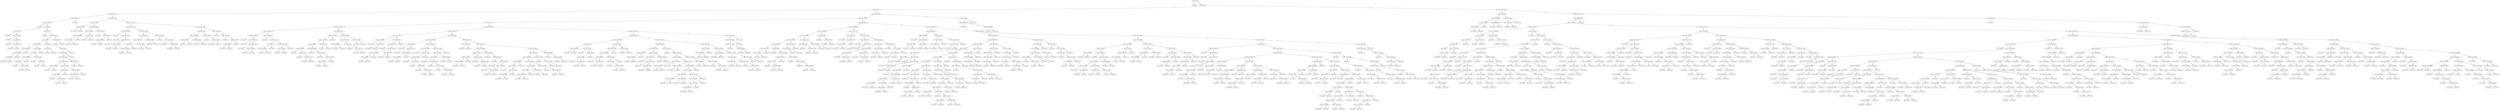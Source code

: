 digraph 15 {
    node [shape=ellipse]
    node [shape=box]
    "(0) 6 Cut=0.0175" -> "(1) Class=0 " [label="<"]
    node [shape=ellipse]
    "(0) 6 Cut=0.0175" -> "(2) 5 Cut=3.4329" [label=">="]
    node [shape=ellipse]
    "(2) 5 Cut=3.4329" -> "(3) 5 Cut=2.08777" [label="<"]
    node [shape=ellipse]
    "(2) 5 Cut=3.4329" -> "(972) 3 Cut=57.2024" [label=">="]
    node [shape=ellipse]
    "(3) 5 Cut=2.08777" -> "(4) 3 Cut=49.8542" [label="<"]
    node [shape=ellipse]
    "(3) 5 Cut=2.08777" -> "(155) 4 Cut=0.061067" [label=">="]
    node [shape=ellipse]
    "(4) 3 Cut=49.8542" -> "(5) 4 Cut=0.882771" [label="<"]
    node [shape=ellipse]
    "(4) 3 Cut=49.8542" -> "(78) 6 Cut=0.0375" [label=">="]
    node [shape=ellipse]
    "(5) 4 Cut=0.882771" -> "(6) 3 Cut=5.98006" [label="<"]
    node [shape=box]
    "(5) 4 Cut=0.882771" -> "(77) Class=0 " [label=">="]
    node [shape=box]
    "(6) 3 Cut=5.98006" -> "(7) Class=1 " [label="<"]
    node [shape=ellipse]
    "(6) 3 Cut=5.98006" -> "(8) 0 Cut=2e-06" [label=">="]
    node [shape=ellipse]
    "(8) 0 Cut=2e-06" -> "(9) 2 Cut=10.25" [label="<"]
    node [shape=ellipse]
    "(8) 0 Cut=2e-06" -> "(18) 2 Cut=7.45" [label=">="]
    node [shape=box]
    "(9) 2 Cut=10.25" -> "(10) Class=0 " [label="<"]
    node [shape=ellipse]
    "(9) 2 Cut=10.25" -> "(11) 5 Cut=1.46386" [label=">="]
    node [shape=box]
    "(11) 5 Cut=1.46386" -> "(12) Class=1 " [label="<"]
    node [shape=ellipse]
    "(11) 5 Cut=1.46386" -> "(13) 6 Cut=0.0625" [label=">="]
    node [shape=box]
    "(13) 6 Cut=0.0625" -> "(14) Class=0 " [label="<"]
    node [shape=ellipse]
    "(13) 6 Cut=0.0625" -> "(15) 3 Cut=9.57178" [label=">="]
    node [shape=box]
    "(15) 3 Cut=9.57178" -> "(16) Class=0 " [label="<"]
    node [shape=box]
    "(15) 3 Cut=9.57178" -> "(17) Class=1 " [label=">="]
    node [shape=box]
    "(18) 2 Cut=7.45" -> "(19) Class=0 " [label="<"]
    node [shape=ellipse]
    "(18) 2 Cut=7.45" -> "(20) 3 Cut=46.1042" [label=">="]
    node [shape=ellipse]
    "(20) 3 Cut=46.1042" -> "(21) 2 Cut=26.575" [label="<"]
    node [shape=ellipse]
    "(20) 3 Cut=46.1042" -> "(74) 0 Cut=0.020104" [label=">="]
    node [shape=ellipse]
    "(21) 2 Cut=26.575" -> "(22) 5 Cut=1.31916" [label="<"]
    node [shape=ellipse]
    "(21) 2 Cut=26.575" -> "(45) 0 Cut=9e-05" [label=">="]
    node [shape=ellipse]
    "(22) 5 Cut=1.31916" -> "(23) 0 Cut=0.000203" [label="<"]
    node [shape=ellipse]
    "(22) 5 Cut=1.31916" -> "(30) 5 Cut=1.6643" [label=">="]
    node [shape=ellipse]
    "(23) 0 Cut=0.000203" -> "(24) 1 Cut=2.03168" [label="<"]
    node [shape=box]
    "(23) 0 Cut=0.000203" -> "(29) Class=1 " [label=">="]
    node [shape=ellipse]
    "(24) 1 Cut=2.03168" -> "(25) 2 Cut=8.75" [label="<"]
    node [shape=box]
    "(24) 1 Cut=2.03168" -> "(28) Class=1 " [label=">="]
    node [shape=box]
    "(25) 2 Cut=8.75" -> "(26) Class=0 " [label="<"]
    node [shape=box]
    "(25) 2 Cut=8.75" -> "(27) Class=1 " [label=">="]
    node [shape=ellipse]
    "(30) 5 Cut=1.6643" -> "(31) 2 Cut=12" [label="<"]
    node [shape=box]
    "(30) 5 Cut=1.6643" -> "(44) Class=0 " [label=">="]
    node [shape=ellipse]
    "(31) 2 Cut=12" -> "(32) 0 Cut=0.500001" [label="<"]
    node [shape=ellipse]
    "(31) 2 Cut=12" -> "(39) 5 Cut=1.53044" [label=">="]
    node [shape=ellipse]
    "(32) 0 Cut=0.500001" -> "(33) 2 Cut=10.25" [label="<"]
    node [shape=box]
    "(32) 0 Cut=0.500001" -> "(38) Class=0 " [label=">="]
    node [shape=box]
    "(33) 2 Cut=10.25" -> "(34) Class=0 " [label="<"]
    node [shape=ellipse]
    "(33) 2 Cut=10.25" -> "(35) 5 Cut=1.43089" [label=">="]
    node [shape=box]
    "(35) 5 Cut=1.43089" -> "(36) Class=1 " [label="<"]
    node [shape=box]
    "(35) 5 Cut=1.43089" -> "(37) Class=0 " [label=">="]
    node [shape=box]
    "(39) 5 Cut=1.53044" -> "(40) Class=1 " [label="<"]
    node [shape=ellipse]
    "(39) 5 Cut=1.53044" -> "(41) 2 Cut=18.05" [label=">="]
    node [shape=box]
    "(41) 2 Cut=18.05" -> "(42) Class=0 " [label="<"]
    node [shape=box]
    "(41) 2 Cut=18.05" -> "(43) Class=1 " [label=">="]
    node [shape=ellipse]
    "(45) 0 Cut=9e-05" -> "(46) 2 Cut=36.5" [label="<"]
    node [shape=ellipse]
    "(45) 0 Cut=9e-05" -> "(49) 2 Cut=80.75" [label=">="]
    node [shape=box]
    "(46) 2 Cut=36.5" -> "(47) Class=1 " [label="<"]
    node [shape=box]
    "(46) 2 Cut=36.5" -> "(48) Class=0 " [label=">="]
    node [shape=ellipse]
    "(49) 2 Cut=80.75" -> "(50) 3 Cut=39.7042" [label="<"]
    node [shape=box]
    "(49) 2 Cut=80.75" -> "(73) Class=1 " [label=">="]
    node [shape=ellipse]
    "(50) 3 Cut=39.7042" -> "(51) 1 Cut=2.27106" [label="<"]
    node [shape=box]
    "(50) 3 Cut=39.7042" -> "(72) Class=0 " [label=">="]
    node [shape=ellipse]
    "(51) 1 Cut=2.27106" -> "(52) 3 Cut=18.1052" [label="<"]
    node [shape=ellipse]
    "(51) 1 Cut=2.27106" -> "(69) 3 Cut=34.2542" [label=">="]
    node [shape=ellipse]
    "(52) 3 Cut=18.1052" -> "(53) 5 Cut=1.76998" [label="<"]
    node [shape=ellipse]
    "(52) 3 Cut=18.1052" -> "(56) 5 Cut=1.87565" [label=">="]
    node [shape=box]
    "(53) 5 Cut=1.76998" -> "(54) Class=1 " [label="<"]
    node [shape=box]
    "(53) 5 Cut=1.76998" -> "(55) Class=0 " [label=">="]
    node [shape=ellipse]
    "(56) 5 Cut=1.87565" -> "(57) 0 Cut=0.020104" [label="<"]
    node [shape=ellipse]
    "(56) 5 Cut=1.87565" -> "(64) 0 Cut=0.008909" [label=">="]
    node [shape=ellipse]
    "(57) 0 Cut=0.020104" -> "(58) 2 Cut=50.175" [label="<"]
    node [shape=box]
    "(57) 0 Cut=0.020104" -> "(63) Class=1 " [label=">="]
    node [shape=box]
    "(58) 2 Cut=50.175" -> "(59) Class=1 " [label="<"]
    node [shape=ellipse]
    "(58) 2 Cut=50.175" -> "(60) 0 Cut=0.008909" [label=">="]
    node [shape=box]
    "(60) 0 Cut=0.008909" -> "(61) Class=1 " [label="<"]
    node [shape=box]
    "(60) 0 Cut=0.008909" -> "(62) Class=0 " [label=">="]
    node [shape=ellipse]
    "(64) 0 Cut=0.008909" -> "(65) 4 Cut=0.145232" [label="<"]
    node [shape=box]
    "(64) 0 Cut=0.008909" -> "(68) Class=0 " [label=">="]
    node [shape=box]
    "(65) 4 Cut=0.145232" -> "(66) Class=1 " [label="<"]
    node [shape=box]
    "(65) 4 Cut=0.145232" -> "(67) Class=0 " [label=">="]
    node [shape=box]
    "(69) 3 Cut=34.2542" -> "(70) Class=1 " [label="<"]
    node [shape=box]
    "(69) 3 Cut=34.2542" -> "(71) Class=0 " [label=">="]
    node [shape=box]
    "(74) 0 Cut=0.020104" -> "(75) Class=1 " [label="<"]
    node [shape=box]
    "(74) 0 Cut=0.020104" -> "(76) Class=0 " [label=">="]
    node [shape=ellipse]
    "(78) 6 Cut=0.0375" -> "(79) 0 Cut=2e-06" [label="<"]
    node [shape=ellipse]
    "(78) 6 Cut=0.0375" -> "(100) 3 Cut=72.7042" [label=">="]
    node [shape=ellipse]
    "(79) 0 Cut=2e-06" -> "(80) 5 Cut=2.07636" [label="<"]
    node [shape=ellipse]
    "(79) 0 Cut=2e-06" -> "(83) 0 Cut=0.008935" [label=">="]
    node [shape=box]
    "(80) 5 Cut=2.07636" -> "(81) Class=0 " [label="<"]
    node [shape=box]
    "(80) 5 Cut=2.07636" -> "(82) Class=1 " [label=">="]
    node [shape=ellipse]
    "(83) 0 Cut=0.008935" -> "(84) 5 Cut=2.06314" [label="<"]
    node [shape=ellipse]
    "(83) 0 Cut=0.008935" -> "(93) 5 Cut=2.01812" [label=">="]
    node [shape=ellipse]
    "(84) 5 Cut=2.06314" -> "(85) 1 Cut=2.03153" [label="<"]
    node [shape=ellipse]
    "(84) 5 Cut=2.06314" -> "(90) 1 Cut=2.28556" [label=">="]
    node [shape=ellipse]
    "(85) 1 Cut=2.03153" -> "(86) 5 Cut=2.01447" [label="<"]
    node [shape=box]
    "(85) 1 Cut=2.03153" -> "(89) Class=1 " [label=">="]
    node [shape=box]
    "(86) 5 Cut=2.01447" -> "(87) Class=1 " [label="<"]
    node [shape=box]
    "(86) 5 Cut=2.01447" -> "(88) Class=0 " [label=">="]
    node [shape=box]
    "(90) 1 Cut=2.28556" -> "(91) Class=1 " [label="<"]
    node [shape=box]
    "(90) 1 Cut=2.28556" -> "(92) Class=0 " [label=">="]
    node [shape=box]
    "(93) 5 Cut=2.01812" -> "(94) Class=1 " [label="<"]
    node [shape=ellipse]
    "(93) 5 Cut=2.01812" -> "(95) 2 Cut=110.95" [label=">="]
    node [shape=ellipse]
    "(95) 2 Cut=110.95" -> "(96) 0 Cut=0.020104" [label="<"]
    node [shape=box]
    "(95) 2 Cut=110.95" -> "(99) Class=0 " [label=">="]
    node [shape=box]
    "(96) 0 Cut=0.020104" -> "(97) Class=1 " [label="<"]
    node [shape=box]
    "(96) 0 Cut=0.020104" -> "(98) Class=0 " [label=">="]
    node [shape=ellipse]
    "(100) 3 Cut=72.7042" -> "(101) 5 Cut=1.92552" [label="<"]
    node [shape=ellipse]
    "(100) 3 Cut=72.7042" -> "(132) 1 Cut=1.77085" [label=">="]
    node [shape=ellipse]
    "(101) 5 Cut=1.92552" -> "(102) 0 Cut=0.008935" [label="<"]
    node [shape=ellipse]
    "(101) 5 Cut=1.92552" -> "(111) 1 Cut=2.27106" [label=">="]
    node [shape=box]
    "(102) 0 Cut=0.008935" -> "(103) Class=1 " [label="<"]
    node [shape=ellipse]
    "(102) 0 Cut=0.008935" -> "(104) 0 Cut=0.020104" [label=">="]
    node [shape=box]
    "(104) 0 Cut=0.020104" -> "(105) Class=0 " [label="<"]
    node [shape=ellipse]
    "(104) 0 Cut=0.020104" -> "(106) 5 Cut=1.91325" [label=">="]
    node [shape=box]
    "(106) 5 Cut=1.91325" -> "(107) Class=1 " [label="<"]
    node [shape=ellipse]
    "(106) 5 Cut=1.91325" -> "(108) 6 Cut=0.0625" [label=">="]
    node [shape=box]
    "(108) 6 Cut=0.0625" -> "(109) Class=0 " [label="<"]
    node [shape=box]
    "(108) 6 Cut=0.0625" -> "(110) Class=1 " [label=">="]
    node [shape=ellipse]
    "(111) 1 Cut=2.27106" -> "(112) 3 Cut=67.5542" [label="<"]
    node [shape=ellipse]
    "(111) 1 Cut=2.27106" -> "(125) 4 Cut=0.07134" [label=">="]
    node [shape=ellipse]
    "(112) 3 Cut=67.5542" -> "(113) 0 Cut=0.511283" [label="<"]
    node [shape=ellipse]
    "(112) 3 Cut=67.5542" -> "(122) 1 Cut=1.382029" [label=">="]
    node [shape=ellipse]
    "(113) 0 Cut=0.511283" -> "(114) 1 Cut=1.77771" [label="<"]
    node [shape=ellipse]
    "(113) 0 Cut=0.511283" -> "(119) 5 Cut=2.06314" [label=">="]
    node [shape=ellipse]
    "(114) 1 Cut=1.77771" -> "(115) 0 Cut=0.008909" [label="<"]
    node [shape=box]
    "(114) 1 Cut=1.77771" -> "(118) Class=0 " [label=">="]
    node [shape=box]
    "(115) 0 Cut=0.008909" -> "(116) Class=0 " [label="<"]
    node [shape=box]
    "(115) 0 Cut=0.008909" -> "(117) Class=1 " [label=">="]
    node [shape=box]
    "(119) 5 Cut=2.06314" -> "(120) Class=1 " [label="<"]
    node [shape=box]
    "(119) 5 Cut=2.06314" -> "(121) Class=0 " [label=">="]
    node [shape=box]
    "(122) 1 Cut=1.382029" -> "(123) Class=0 " [label="<"]
    node [shape=box]
    "(122) 1 Cut=1.382029" -> "(124) Class=1 " [label=">="]
    node [shape=box]
    "(125) 4 Cut=0.07134" -> "(126) Class=0 " [label="<"]
    node [shape=ellipse]
    "(125) 4 Cut=0.07134" -> "(127) 1 Cut=2.28556" [label=">="]
    node [shape=box]
    "(127) 1 Cut=2.28556" -> "(128) Class=1 " [label="<"]
    node [shape=ellipse]
    "(127) 1 Cut=2.28556" -> "(129) 4 Cut=0.079948" [label=">="]
    node [shape=box]
    "(129) 4 Cut=0.079948" -> "(130) Class=0 " [label="<"]
    node [shape=box]
    "(129) 4 Cut=0.079948" -> "(131) Class=1 " [label=">="]
    node [shape=ellipse]
    "(132) 1 Cut=1.77085" -> "(133) 6 Cut=0.0625" [label="<"]
    node [shape=ellipse]
    "(132) 1 Cut=1.77085" -> "(146) 1 Cut=2.28556" [label=">="]
    node [shape=ellipse]
    "(133) 6 Cut=0.0625" -> "(134) 1 Cut=1.382029" [label="<"]
    node [shape=ellipse]
    "(133) 6 Cut=0.0625" -> "(141) 1 Cut=1.382029" [label=">="]
    node [shape=ellipse]
    "(134) 1 Cut=1.382029" -> "(135) 3 Cut=78.7417" [label="<"]
    node [shape=ellipse]
    "(134) 1 Cut=1.382029" -> "(138) 4 Cut=0.021486" [label=">="]
    node [shape=box]
    "(135) 3 Cut=78.7417" -> "(136) Class=1 " [label="<"]
    node [shape=box]
    "(135) 3 Cut=78.7417" -> "(137) Class=0 " [label=">="]
    node [shape=box]
    "(138) 4 Cut=0.021486" -> "(139) Class=1 " [label="<"]
    node [shape=box]
    "(138) 4 Cut=0.021486" -> "(140) Class=0 " [label=">="]
    node [shape=box]
    "(141) 1 Cut=1.382029" -> "(142) Class=1 " [label="<"]
    node [shape=ellipse]
    "(141) 1 Cut=1.382029" -> "(143) 4 Cut=0.05335" [label=">="]
    node [shape=box]
    "(143) 4 Cut=0.05335" -> "(144) Class=1 " [label="<"]
    node [shape=box]
    "(143) 4 Cut=0.05335" -> "(145) Class=0 " [label=">="]
    node [shape=box]
    "(146) 1 Cut=2.28556" -> "(147) Class=1 " [label="<"]
    node [shape=ellipse]
    "(146) 1 Cut=2.28556" -> "(148) 6 Cut=0.0625" [label=">="]
    node [shape=box]
    "(148) 6 Cut=0.0625" -> "(149) Class=0 " [label="<"]
    node [shape=ellipse]
    "(148) 6 Cut=0.0625" -> "(150) 6 Cut=0.0875" [label=">="]
    node [shape=ellipse]
    "(150) 6 Cut=0.0875" -> "(151) 2 Cut=195.25" [label="<"]
    node [shape=box]
    "(150) 6 Cut=0.0875" -> "(154) Class=1 " [label=">="]
    node [shape=box]
    "(151) 2 Cut=195.25" -> "(152) Class=0 " [label="<"]
    node [shape=box]
    "(151) 2 Cut=195.25" -> "(153) Class=1 " [label=">="]
    node [shape=ellipse]
    "(155) 4 Cut=0.061067" -> "(156) 3 Cut=117.654" [label="<"]
    node [shape=ellipse]
    "(155) 4 Cut=0.061067" -> "(965) 0 Cut=2e-06" [label=">="]
    node [shape=ellipse]
    "(156) 3 Cut=117.654" -> "(157) 6 Cut=0.0375" [label="<"]
    node [shape=ellipse]
    "(156) 3 Cut=117.654" -> "(472) 4 Cut=0.009304" [label=">="]
    node [shape=ellipse]
    "(157) 6 Cut=0.0375" -> "(158) 4 Cut=0.034852" [label="<"]
    node [shape=ellipse]
    "(157) 6 Cut=0.0375" -> "(219) 0 Cut=0.008935" [label=">="]
    node [shape=ellipse]
    "(158) 4 Cut=0.034852" -> "(159) 5 Cut=3.29769" [label="<"]
    node [shape=ellipse]
    "(158) 4 Cut=0.034852" -> "(182) 5 Cut=2.23837" [label=">="]
    node [shape=ellipse]
    "(159) 5 Cut=3.29769" -> "(160) 1 Cut=2.27106" [label="<"]
    node [shape=ellipse]
    "(159) 5 Cut=3.29769" -> "(169) 0 Cut=0.000203" [label=">="]
    node [shape=box]
    "(160) 1 Cut=2.27106" -> "(161) Class=0 " [label="<"]
    node [shape=ellipse]
    "(160) 1 Cut=2.27106" -> "(162) 3 Cut=99.7815" [label=">="]
    node [shape=box]
    "(162) 3 Cut=99.7815" -> "(163) Class=0 " [label="<"]
    node [shape=ellipse]
    "(162) 3 Cut=99.7815" -> "(164) 0 Cut=0.000115" [label=">="]
    node [shape=box]
    "(164) 0 Cut=0.000115" -> "(165) Class=0 " [label="<"]
    node [shape=ellipse]
    "(164) 0 Cut=0.000115" -> "(166) 5 Cut=2.99432" [label=">="]
    node [shape=box]
    "(166) 5 Cut=2.99432" -> "(167) Class=0 " [label="<"]
    node [shape=box]
    "(166) 5 Cut=2.99432" -> "(168) Class=1 " [label=">="]
    node [shape=box]
    "(169) 0 Cut=0.000203" -> "(170) Class=0 " [label="<"]
    node [shape=ellipse]
    "(169) 0 Cut=0.000203" -> "(171) 1 Cut=2.27106" [label=">="]
    node [shape=ellipse]
    "(171) 1 Cut=2.27106" -> "(172) 2 Cut=75.3" [label="<"]
    node [shape=ellipse]
    "(171) 1 Cut=2.27106" -> "(177) 2 Cut=133.324999" [label=">="]
    node [shape=ellipse]
    "(172) 2 Cut=75.3" -> "(173) 5 Cut=3.37006" [label="<"]
    node [shape=box]
    "(172) 2 Cut=75.3" -> "(176) Class=0 " [label=">="]
    node [shape=box]
    "(173) 5 Cut=3.37006" -> "(174) Class=0 " [label="<"]
    node [shape=box]
    "(173) 5 Cut=3.37006" -> "(175) Class=1 " [label=">="]
    node [shape=ellipse]
    "(177) 2 Cut=133.324999" -> "(178) 5 Cut=3.40396" [label="<"]
    node [shape=box]
    "(177) 2 Cut=133.324999" -> "(181) Class=1 " [label=">="]
    node [shape=box]
    "(178) 5 Cut=3.40396" -> "(179) Class=0 " [label="<"]
    node [shape=box]
    "(178) 5 Cut=3.40396" -> "(180) Class=1 " [label=">="]
    node [shape=ellipse]
    "(182) 5 Cut=2.23837" -> "(183) 0 Cut=0.511283" [label="<"]
    node [shape=ellipse]
    "(182) 5 Cut=2.23837" -> "(206) 5 Cut=2.39406" [label=">="]
    node [shape=ellipse]
    "(183) 0 Cut=0.511283" -> "(184) 5 Cut=2.17135" [label="<"]
    node [shape=box]
    "(183) 0 Cut=0.511283" -> "(205) Class=0 " [label=">="]
    node [shape=ellipse]
    "(184) 5 Cut=2.17135" -> "(185) 0 Cut=9e-05" [label="<"]
    node [shape=ellipse]
    "(184) 5 Cut=2.17135" -> "(202) 0 Cut=2e-06" [label=">="]
    node [shape=ellipse]
    "(185) 0 Cut=9e-05" -> "(186) 3 Cut=91.8959" [label="<"]
    node [shape=ellipse]
    "(185) 0 Cut=9e-05" -> "(193) 0 Cut=0.008935" [label=">="]
    node [shape=box]
    "(186) 3 Cut=91.8959" -> "(187) Class=0 " [label="<"]
    node [shape=ellipse]
    "(186) 3 Cut=91.8959" -> "(188) 0 Cut=2e-06" [label=">="]
    node [shape=box]
    "(188) 0 Cut=2e-06" -> "(189) Class=0 " [label="<"]
    node [shape=ellipse]
    "(188) 0 Cut=2e-06" -> "(190) 3 Cut=107.271" [label=">="]
    node [shape=box]
    "(190) 3 Cut=107.271" -> "(191) Class=1 " [label="<"]
    node [shape=box]
    "(190) 3 Cut=107.271" -> "(192) Class=0 " [label=">="]
    node [shape=box]
    "(193) 0 Cut=0.008935" -> "(194) Class=1 " [label="<"]
    node [shape=ellipse]
    "(193) 0 Cut=0.008935" -> "(195) 5 Cut=2.09762" [label=">="]
    node [shape=box]
    "(195) 5 Cut=2.09762" -> "(196) Class=0 " [label="<"]
    node [shape=ellipse]
    "(195) 5 Cut=2.09762" -> "(197) 1 Cut=2.01038" [label=">="]
    node [shape=ellipse]
    "(197) 1 Cut=2.01038" -> "(198) 2 Cut=209.425" [label="<"]
    node [shape=box]
    "(197) 1 Cut=2.01038" -> "(201) Class=1 " [label=">="]
    node [shape=box]
    "(198) 2 Cut=209.425" -> "(199) Class=1 " [label="<"]
    node [shape=box]
    "(198) 2 Cut=209.425" -> "(200) Class=0 " [label=">="]
    node [shape=box]
    "(202) 0 Cut=2e-06" -> "(203) Class=1 " [label="<"]
    node [shape=box]
    "(202) 0 Cut=2e-06" -> "(204) Class=0 " [label=">="]
    node [shape=ellipse]
    "(206) 5 Cut=2.39406" -> "(207) 1 Cut=1.77085" [label="<"]
    node [shape=ellipse]
    "(206) 5 Cut=2.39406" -> "(216) 5 Cut=3.03854" [label=">="]
    node [shape=ellipse]
    "(207) 1 Cut=1.77085" -> "(208) 4 Cut=0.039592" [label="<"]
    node [shape=ellipse]
    "(207) 1 Cut=1.77085" -> "(211) 3 Cut=107.34" [label=">="]
    node [shape=box]
    "(208) 4 Cut=0.039592" -> "(209) Class=1 " [label="<"]
    node [shape=box]
    "(208) 4 Cut=0.039592" -> "(210) Class=0 " [label=">="]
    node [shape=box]
    "(211) 3 Cut=107.34" -> "(212) Class=1 " [label="<"]
    node [shape=ellipse]
    "(211) 3 Cut=107.34" -> "(213) 1 Cut=2.2712" [label=">="]
    node [shape=box]
    "(213) 1 Cut=2.2712" -> "(214) Class=0 " [label="<"]
    node [shape=box]
    "(213) 1 Cut=2.2712" -> "(215) Class=1 " [label=">="]
    node [shape=box]
    "(216) 5 Cut=3.03854" -> "(217) Class=0 " [label="<"]
    node [shape=box]
    "(216) 5 Cut=3.03854" -> "(218) Class=1 " [label=">="]
    node [shape=ellipse]
    "(219) 0 Cut=0.008935" -> "(220) 5 Cut=2.258" [label="<"]
    node [shape=ellipse]
    "(219) 0 Cut=0.008935" -> "(345) 3 Cut=116.342" [label=">="]
    node [shape=ellipse]
    "(220) 5 Cut=2.258" -> "(221) 1 Cut=2.0316" [label="<"]
    node [shape=ellipse]
    "(220) 5 Cut=2.258" -> "(240) 6 Cut=0.0625" [label=">="]
    node [shape=ellipse]
    "(221) 1 Cut=2.0316" -> "(222) 4 Cut=0.044618" [label="<"]
    node [shape=ellipse]
    "(221) 1 Cut=2.0316" -> "(227) 5 Cut=2.24891" [label=">="]
    node [shape=box]
    "(222) 4 Cut=0.044618" -> "(223) Class=1 " [label="<"]
    node [shape=ellipse]
    "(222) 4 Cut=0.044618" -> "(224) 5 Cut=2.16744" [label=">="]
    node [shape=box]
    "(224) 5 Cut=2.16744" -> "(225) Class=0 " [label="<"]
    node [shape=box]
    "(224) 5 Cut=2.16744" -> "(226) Class=1 " [label=">="]
    node [shape=ellipse]
    "(227) 5 Cut=2.24891" -> "(228) 2 Cut=152.425" [label="<"]
    node [shape=box]
    "(227) 5 Cut=2.24891" -> "(239) Class=1 " [label=">="]
    node [shape=box]
    "(228) 2 Cut=152.425" -> "(229) Class=0 " [label="<"]
    node [shape=ellipse]
    "(228) 2 Cut=152.425" -> "(230) 0 Cut=0.000115" [label=">="]
    node [shape=ellipse]
    "(230) 0 Cut=0.000115" -> "(231) 5 Cut=2.10609" [label="<"]
    node [shape=ellipse]
    "(230) 0 Cut=0.000115" -> "(236) 5 Cut=2.10609" [label=">="]
    node [shape=ellipse]
    "(231) 5 Cut=2.10609" -> "(232) 6 Cut=0.0625" [label="<"]
    node [shape=box]
    "(231) 5 Cut=2.10609" -> "(235) Class=0 " [label=">="]
    node [shape=box]
    "(232) 6 Cut=0.0625" -> "(233) Class=0 " [label="<"]
    node [shape=box]
    "(232) 6 Cut=0.0625" -> "(234) Class=1 " [label=">="]
    node [shape=box]
    "(236) 5 Cut=2.10609" -> "(237) Class=0 " [label="<"]
    node [shape=box]
    "(236) 5 Cut=2.10609" -> "(238) Class=1 " [label=">="]
    node [shape=ellipse]
    "(240) 6 Cut=0.0625" -> "(241) 4 Cut=0.017665" [label="<"]
    node [shape=ellipse]
    "(240) 6 Cut=0.0625" -> "(280) 2 Cut=68.9" [label=">="]
    node [shape=ellipse]
    "(241) 4 Cut=0.017665" -> "(242) 0 Cut=9e-05" [label="<"]
    node [shape=ellipse]
    "(241) 4 Cut=0.017665" -> "(251) 0 Cut=0.000203" [label=">="]
    node [shape=box]
    "(242) 0 Cut=9e-05" -> "(243) Class=0 " [label="<"]
    node [shape=ellipse]
    "(242) 0 Cut=9e-05" -> "(244) 3 Cut=101.155" [label=">="]
    node [shape=box]
    "(244) 3 Cut=101.155" -> "(245) Class=1 " [label="<"]
    node [shape=ellipse]
    "(244) 3 Cut=101.155" -> "(246) 0 Cut=0.000203" [label=">="]
    node [shape=ellipse]
    "(246) 0 Cut=0.000203" -> "(247) 2 Cut=209.425" [label="<"]
    node [shape=box]
    "(246) 0 Cut=0.000203" -> "(250) Class=1 " [label=">="]
    node [shape=box]
    "(247) 2 Cut=209.425" -> "(248) Class=0 " [label="<"]
    node [shape=box]
    "(247) 2 Cut=209.425" -> "(249) Class=1 " [label=">="]
    node [shape=ellipse]
    "(251) 0 Cut=0.000203" -> "(252) 5 Cut=3.34402" [label="<"]
    node [shape=ellipse]
    "(251) 0 Cut=0.000203" -> "(265) 4 Cut=0.042346" [label=">="]
    node [shape=box]
    "(252) 5 Cut=3.34402" -> "(253) Class=0 " [label="<"]
    node [shape=ellipse]
    "(252) 5 Cut=3.34402" -> "(254) 3 Cut=70.7314" [label=">="]
    node [shape=ellipse]
    "(254) 3 Cut=70.7314" -> "(255) 5 Cut=3.35134" [label="<"]
    node [shape=box]
    "(254) 3 Cut=70.7314" -> "(264) Class=0 " [label=">="]
    node [shape=box]
    "(255) 5 Cut=3.35134" -> "(256) Class=1 " [label="<"]
    node [shape=ellipse]
    "(255) 5 Cut=3.35134" -> "(257) 0 Cut=2e-06" [label=">="]
    node [shape=box]
    "(257) 0 Cut=2e-06" -> "(258) Class=1 " [label="<"]
    node [shape=ellipse]
    "(257) 0 Cut=2e-06" -> "(259) 0 Cut=9e-05" [label=">="]
    node [shape=box]
    "(259) 0 Cut=9e-05" -> "(260) Class=0 " [label="<"]
    node [shape=ellipse]
    "(259) 0 Cut=9e-05" -> "(261) 2 Cut=103.45" [label=">="]
    node [shape=box]
    "(261) 2 Cut=103.45" -> "(262) Class=1 " [label="<"]
    node [shape=box]
    "(261) 2 Cut=103.45" -> "(263) Class=0 " [label=">="]
    node [shape=ellipse]
    "(265) 4 Cut=0.042346" -> "(266) 3 Cut=64.8974" [label="<"]
    node [shape=box]
    "(265) 4 Cut=0.042346" -> "(279) Class=0 " [label=">="]
    node [shape=ellipse]
    "(266) 3 Cut=64.8974" -> "(267) 2 Cut=80.75" [label="<"]
    node [shape=ellipse]
    "(266) 3 Cut=64.8974" -> "(276) 4 Cut=0.035868" [label=">="]
    node [shape=box]
    "(267) 2 Cut=80.75" -> "(268) Class=0 " [label="<"]
    node [shape=ellipse]
    "(267) 2 Cut=80.75" -> "(269) 5 Cut=2.97096" [label=">="]
    node [shape=box]
    "(269) 5 Cut=2.97096" -> "(270) Class=0 " [label="<"]
    node [shape=ellipse]
    "(269) 5 Cut=2.97096" -> "(271) 5 Cut=3.22769" [label=">="]
    node [shape=box]
    "(271) 5 Cut=3.22769" -> "(272) Class=1 " [label="<"]
    node [shape=ellipse]
    "(271) 5 Cut=3.22769" -> "(273) 4 Cut=0.022818" [label=">="]
    node [shape=box]
    "(273) 4 Cut=0.022818" -> "(274) Class=1 " [label="<"]
    node [shape=box]
    "(273) 4 Cut=0.022818" -> "(275) Class=0 " [label=">="]
    node [shape=box]
    "(276) 4 Cut=0.035868" -> "(277) Class=0 " [label="<"]
    node [shape=box]
    "(276) 4 Cut=0.035868" -> "(278) Class=1 " [label=">="]
    node [shape=ellipse]
    "(280) 2 Cut=68.9" -> "(281) 1 Cut=2.28556" [label="<"]
    node [shape=ellipse]
    "(280) 2 Cut=68.9" -> "(284) 0 Cut=9e-05" [label=">="]
    node [shape=box]
    "(281) 1 Cut=2.28556" -> "(282) Class=0 " [label="<"]
    node [shape=box]
    "(281) 1 Cut=2.28556" -> "(283) Class=1 " [label=">="]
    node [shape=ellipse]
    "(284) 0 Cut=9e-05" -> "(285) 4 Cut=0.020981" [label="<"]
    node [shape=ellipse]
    "(284) 0 Cut=9e-05" -> "(308) 3 Cut=108.56" [label=">="]
    node [shape=ellipse]
    "(285) 4 Cut=0.020981" -> "(286) 2 Cut=130.05" [label="<"]
    node [shape=ellipse]
    "(285) 4 Cut=0.020981" -> "(297) 3 Cut=85.5987" [label=">="]
    node [shape=ellipse]
    "(286) 2 Cut=130.05" -> "(287) 1 Cut=2.03174" [label="<"]
    node [shape=ellipse]
    "(286) 2 Cut=130.05" -> "(292) 3 Cut=116.576" [label=">="]
    node [shape=ellipse]
    "(287) 1 Cut=2.03174" -> "(288) 3 Cut=65.6566" [label="<"]
    node [shape=box]
    "(287) 1 Cut=2.03174" -> "(291) Class=1 " [label=">="]
    node [shape=box]
    "(288) 3 Cut=65.6566" -> "(289) Class=0 " [label="<"]
    node [shape=box]
    "(288) 3 Cut=65.6566" -> "(290) Class=1 " [label=">="]
    node [shape=box]
    "(292) 3 Cut=116.576" -> "(293) Class=0 " [label="<"]
    node [shape=ellipse]
    "(292) 3 Cut=116.576" -> "(294) 5 Cut=3.29089" [label=">="]
    node [shape=box]
    "(294) 5 Cut=3.29089" -> "(295) Class=1 " [label="<"]
    node [shape=box]
    "(294) 5 Cut=3.29089" -> "(296) Class=0 " [label=">="]
    node [shape=box]
    "(297) 3 Cut=85.5987" -> "(298) Class=0 " [label="<"]
    node [shape=ellipse]
    "(297) 3 Cut=85.5987" -> "(299) 4 Cut=0.022474" [label=">="]
    node [shape=box]
    "(299) 4 Cut=0.022474" -> "(300) Class=0 " [label="<"]
    node [shape=ellipse]
    "(299) 4 Cut=0.022474" -> "(301) 2 Cut=178.675" [label=">="]
    node [shape=box]
    "(301) 2 Cut=178.675" -> "(302) Class=1 " [label="<"]
    node [shape=ellipse]
    "(301) 2 Cut=178.675" -> "(303) 2 Cut=209.425" [label=">="]
    node [shape=box]
    "(303) 2 Cut=209.425" -> "(304) Class=0 " [label="<"]
    node [shape=ellipse]
    "(303) 2 Cut=209.425" -> "(305) 3 Cut=115.669" [label=">="]
    node [shape=box]
    "(305) 3 Cut=115.669" -> "(306) Class=1 " [label="<"]
    node [shape=box]
    "(305) 3 Cut=115.669" -> "(307) Class=0 " [label=">="]
    node [shape=ellipse]
    "(308) 3 Cut=108.56" -> "(309) 5 Cut=3.37063" [label="<"]
    node [shape=ellipse]
    "(308) 3 Cut=108.56" -> "(340) 0 Cut=0.000203" [label=">="]
    node [shape=ellipse]
    "(309) 5 Cut=3.37063" -> "(310) 1 Cut=2.03153" [label="<"]
    node [shape=ellipse]
    "(309) 5 Cut=3.37063" -> "(335) 2 Cut=178.675" [label=">="]
    node [shape=ellipse]
    "(310) 1 Cut=2.03153" -> "(311) 5 Cut=3.319919" [label="<"]
    node [shape=ellipse]
    "(310) 1 Cut=2.03153" -> "(320) 5 Cut=3.29769" [label=">="]
    node [shape=ellipse]
    "(311) 5 Cut=3.319919" -> "(312) 2 Cut=130.05" [label="<"]
    node [shape=box]
    "(311) 5 Cut=3.319919" -> "(319) Class=1 " [label=">="]
    node [shape=box]
    "(312) 2 Cut=130.05" -> "(313) Class=0 " [label="<"]
    node [shape=ellipse]
    "(312) 2 Cut=130.05" -> "(314) 5 Cut=3.25613" [label=">="]
    node [shape=ellipse]
    "(314) 5 Cut=3.25613" -> "(315) 5 Cut=3.17644" [label="<"]
    node [shape=box]
    "(314) 5 Cut=3.25613" -> "(318) Class=0 " [label=">="]
    node [shape=box]
    "(315) 5 Cut=3.17644" -> "(316) Class=0 " [label="<"]
    node [shape=box]
    "(315) 5 Cut=3.17644" -> "(317) Class=1 " [label=">="]
    node [shape=ellipse]
    "(320) 5 Cut=3.29769" -> "(321) 2 Cut=178.675" [label="<"]
    node [shape=ellipse]
    "(320) 5 Cut=3.29769" -> "(330) 3 Cut=76.0212" [label=">="]
    node [shape=ellipse]
    "(321) 2 Cut=178.675" -> "(322) 2 Cut=94.65" [label="<"]
    node [shape=ellipse]
    "(321) 2 Cut=178.675" -> "(327) 4 Cut=0.028573" [label=">="]
    node [shape=ellipse]
    "(322) 2 Cut=94.65" -> "(323) 5 Cut=3.08214" [label="<"]
    node [shape=box]
    "(322) 2 Cut=94.65" -> "(326) Class=0 " [label=">="]
    node [shape=box]
    "(323) 5 Cut=3.08214" -> "(324) Class=1 " [label="<"]
    node [shape=box]
    "(323) 5 Cut=3.08214" -> "(325) Class=0 " [label=">="]
    node [shape=box]
    "(327) 4 Cut=0.028573" -> "(328) Class=1 " [label="<"]
    node [shape=box]
    "(327) 4 Cut=0.028573" -> "(329) Class=0 " [label=">="]
    node [shape=box]
    "(330) 3 Cut=76.0212" -> "(331) Class=0 " [label="<"]
    node [shape=ellipse]
    "(330) 3 Cut=76.0212" -> "(332) 5 Cut=3.31324" [label=">="]
    node [shape=box]
    "(332) 5 Cut=3.31324" -> "(333) Class=1 " [label="<"]
    node [shape=box]
    "(332) 5 Cut=3.31324" -> "(334) Class=0 " [label=">="]
    node [shape=box]
    "(335) 2 Cut=178.675" -> "(336) Class=0 " [label="<"]
    node [shape=ellipse]
    "(335) 2 Cut=178.675" -> "(337) 1 Cut=2.03153" [label=">="]
    node [shape=box]
    "(337) 1 Cut=2.03153" -> "(338) Class=0 " [label="<"]
    node [shape=box]
    "(337) 1 Cut=2.03153" -> "(339) Class=1 " [label=">="]
    node [shape=box]
    "(340) 0 Cut=0.000203" -> "(341) Class=0 " [label="<"]
    node [shape=ellipse]
    "(340) 0 Cut=0.000203" -> "(342) 5 Cut=3.20346" [label=">="]
    node [shape=box]
    "(342) 5 Cut=3.20346" -> "(343) Class=0 " [label="<"]
    node [shape=box]
    "(342) 5 Cut=3.20346" -> "(344) Class=1 " [label=">="]
    node [shape=ellipse]
    "(345) 3 Cut=116.342" -> "(346) 2 Cut=152.425" [label="<"]
    node [shape=ellipse]
    "(345) 3 Cut=116.342" -> "(463) 3 Cut=116.862" [label=">="]
    node [shape=ellipse]
    "(346) 2 Cut=152.425" -> "(347) 3 Cut=64.928799" [label="<"]
    node [shape=ellipse]
    "(346) 2 Cut=152.425" -> "(380) 5 Cut=3.31324" [label=">="]
    node [shape=ellipse]
    "(347) 3 Cut=64.928799" -> "(348) 2 Cut=68.9" [label="<"]
    node [shape=ellipse]
    "(347) 3 Cut=64.928799" -> "(361) 3 Cut=75.1021" [label=">="]
    node [shape=ellipse]
    "(348) 2 Cut=68.9" -> "(349) 3 Cut=42.0835" [label="<"]
    node [shape=ellipse]
    "(348) 2 Cut=68.9" -> "(352) 1 Cut=2.01038" [label=">="]
    node [shape=box]
    "(349) 3 Cut=42.0835" -> "(350) Class=0 " [label="<"]
    node [shape=box]
    "(349) 3 Cut=42.0835" -> "(351) Class=1 " [label=">="]
    node [shape=box]
    "(352) 1 Cut=2.01038" -> "(353) Class=0 " [label="<"]
    node [shape=ellipse]
    "(352) 1 Cut=2.01038" -> "(354) 3 Cut=63.571" [label=">="]
    node [shape=ellipse]
    "(354) 3 Cut=63.571" -> "(355) 6 Cut=0.0875" [label="<"]
    node [shape=box]
    "(354) 3 Cut=63.571" -> "(360) Class=1 " [label=">="]
    node [shape=box]
    "(355) 6 Cut=0.0875" -> "(356) Class=0 " [label="<"]
    node [shape=ellipse]
    "(355) 6 Cut=0.0875" -> "(357) 5 Cut=3.39872" [label=">="]
    node [shape=box]
    "(357) 5 Cut=3.39872" -> "(358) Class=0 " [label="<"]
    node [shape=box]
    "(357) 5 Cut=3.39872" -> "(359) Class=1 " [label=">="]
    node [shape=ellipse]
    "(361) 3 Cut=75.1021" -> "(362) 0 Cut=0.511283" [label="<"]
    node [shape=ellipse]
    "(361) 3 Cut=75.1021" -> "(377) 0 Cut=0.50882" [label=">="]
    node [shape=ellipse]
    "(362) 0 Cut=0.511283" -> "(363) 4 Cut=0.020591" [label="<"]
    node [shape=box]
    "(362) 0 Cut=0.511283" -> "(376) Class=0 " [label=">="]
    node [shape=ellipse]
    "(363) 4 Cut=0.020591" -> "(364) 6 Cut=0.0875" [label="<"]
    node [shape=ellipse]
    "(363) 4 Cut=0.020591" -> "(369) 6 Cut=0.0875" [label=">="]
    node [shape=box]
    "(364) 6 Cut=0.0875" -> "(365) Class=1 " [label="<"]
    node [shape=ellipse]
    "(364) 6 Cut=0.0875" -> "(366) 3 Cut=70.439" [label=">="]
    node [shape=box]
    "(366) 3 Cut=70.439" -> "(367) Class=0 " [label="<"]
    node [shape=box]
    "(366) 3 Cut=70.439" -> "(368) Class=1 " [label=">="]
    node [shape=ellipse]
    "(369) 6 Cut=0.0875" -> "(370) 6 Cut=0.0625" [label="<"]
    node [shape=box]
    "(369) 6 Cut=0.0875" -> "(375) Class=1 " [label=">="]
    node [shape=box]
    "(370) 6 Cut=0.0625" -> "(371) Class=0 " [label="<"]
    node [shape=ellipse]
    "(370) 6 Cut=0.0625" -> "(372) 1 Cut=2.01038" [label=">="]
    node [shape=box]
    "(372) 1 Cut=2.01038" -> "(373) Class=1 " [label="<"]
    node [shape=box]
    "(372) 1 Cut=2.01038" -> "(374) Class=0 " [label=">="]
    node [shape=box]
    "(377) 0 Cut=0.50882" -> "(378) Class=0 " [label="<"]
    node [shape=box]
    "(377) 0 Cut=0.50882" -> "(379) Class=1 " [label=">="]
    node [shape=ellipse]
    "(380) 5 Cut=3.31324" -> "(381) 0 Cut=0.020104" [label="<"]
    node [shape=ellipse]
    "(380) 5 Cut=3.31324" -> "(440) 6 Cut=0.0625" [label=">="]
    node [shape=ellipse]
    "(381) 0 Cut=0.020104" -> "(382) 3 Cut=99.0934" [label="<"]
    node [shape=ellipse]
    "(381) 0 Cut=0.020104" -> "(399) 4 Cut=0.01877" [label=">="]
    node [shape=ellipse]
    "(382) 3 Cut=99.0934" -> "(383) 3 Cut=86.578" [label="<"]
    node [shape=ellipse]
    "(382) 3 Cut=99.0934" -> "(388) 3 Cut=115.592" [label=">="]
    node [shape=ellipse]
    "(383) 3 Cut=86.578" -> "(384) 4 Cut=0.052081" [label="<"]
    node [shape=box]
    "(383) 3 Cut=86.578" -> "(387) Class=1 " [label=">="]
    node [shape=box]
    "(384) 4 Cut=0.052081" -> "(385) Class=0 " [label="<"]
    node [shape=box]
    "(384) 4 Cut=0.052081" -> "(386) Class=1 " [label=">="]
    node [shape=ellipse]
    "(388) 3 Cut=115.592" -> "(389) 6 Cut=0.0875" [label="<"]
    node [shape=ellipse]
    "(388) 3 Cut=115.592" -> "(396) 4 Cut=0.030324" [label=">="]
    node [shape=box]
    "(389) 6 Cut=0.0875" -> "(390) Class=0 " [label="<"]
    node [shape=ellipse]
    "(389) 6 Cut=0.0875" -> "(391) 5 Cut=3.09506" [label=">="]
    node [shape=box]
    "(391) 5 Cut=3.09506" -> "(392) Class=0 " [label="<"]
    node [shape=ellipse]
    "(391) 5 Cut=3.09506" -> "(393) 5 Cut=3.1916" [label=">="]
    node [shape=box]
    "(393) 5 Cut=3.1916" -> "(394) Class=1 " [label="<"]
    node [shape=box]
    "(393) 5 Cut=3.1916" -> "(395) Class=0 " [label=">="]
    node [shape=box]
    "(396) 4 Cut=0.030324" -> "(397) Class=0 " [label="<"]
    node [shape=box]
    "(396) 4 Cut=0.030324" -> "(398) Class=1 " [label=">="]
    node [shape=box]
    "(399) 4 Cut=0.01877" -> "(400) Class=0 " [label="<"]
    node [shape=ellipse]
    "(399) 4 Cut=0.01877" -> "(401) 4 Cut=0.041276" [label=">="]
    node [shape=ellipse]
    "(401) 4 Cut=0.041276" -> "(402) 6 Cut=0.0625" [label="<"]
    node [shape=ellipse]
    "(401) 4 Cut=0.041276" -> "(431) 4 Cut=0.044618" [label=">="]
    node [shape=ellipse]
    "(402) 6 Cut=0.0625" -> "(403) 2 Cut=178.675" [label="<"]
    node [shape=ellipse]
    "(402) 6 Cut=0.0625" -> "(408) 5 Cut=2.33364" [label=">="]
    node [shape=ellipse]
    "(403) 2 Cut=178.675" -> "(404) 3 Cut=86.047" [label="<"]
    node [shape=box]
    "(403) 2 Cut=178.675" -> "(407) Class=0 " [label=">="]
    node [shape=box]
    "(404) 3 Cut=86.047" -> "(405) Class=0 " [label="<"]
    node [shape=box]
    "(404) 3 Cut=86.047" -> "(406) Class=1 " [label=">="]
    node [shape=ellipse]
    "(408) 5 Cut=2.33364" -> "(409) 0 Cut=0.511283" [label="<"]
    node [shape=ellipse]
    "(408) 5 Cut=2.33364" -> "(412) 4 Cut=0.028089" [label=">="]
    node [shape=box]
    "(409) 0 Cut=0.511283" -> "(410) Class=1 " [label="<"]
    node [shape=box]
    "(409) 0 Cut=0.511283" -> "(411) Class=0 " [label=">="]
    node [shape=ellipse]
    "(412) 4 Cut=0.028089" -> "(413) 5 Cut=2.87858" [label="<"]
    node [shape=box]
    "(412) 4 Cut=0.028089" -> "(430) Class=0 " [label=">="]
    node [shape=ellipse]
    "(413) 5 Cut=2.87858" -> "(414) 3 Cut=115.995" [label="<"]
    node [shape=ellipse]
    "(413) 5 Cut=2.87858" -> "(421) 3 Cut=93.0164" [label=">="]
    node [shape=ellipse]
    "(414) 3 Cut=115.995" -> "(415) 1 Cut=1.62835" [label="<"]
    node [shape=ellipse]
    "(414) 3 Cut=115.995" -> "(418) 1 Cut=1.62835" [label=">="]
    node [shape=box]
    "(415) 1 Cut=1.62835" -> "(416) Class=0 " [label="<"]
    node [shape=box]
    "(415) 1 Cut=1.62835" -> "(417) Class=1 " [label=">="]
    node [shape=box]
    "(418) 1 Cut=1.62835" -> "(419) Class=1 " [label="<"]
    node [shape=box]
    "(418) 1 Cut=1.62835" -> "(420) Class=0 " [label=">="]
    node [shape=ellipse]
    "(421) 3 Cut=93.0164" -> "(422) 3 Cut=86.1874" [label="<"]
    node [shape=box]
    "(421) 3 Cut=93.0164" -> "(429) Class=0 " [label=">="]
    node [shape=ellipse]
    "(422) 3 Cut=86.1874" -> "(423) 0 Cut=0.511283" [label="<"]
    node [shape=box]
    "(422) 3 Cut=86.1874" -> "(428) Class=1 " [label=">="]
    node [shape=ellipse]
    "(423) 0 Cut=0.511283" -> "(424) 3 Cut=85.8758" [label="<"]
    node [shape=box]
    "(423) 0 Cut=0.511283" -> "(427) Class=0 " [label=">="]
    node [shape=box]
    "(424) 3 Cut=85.8758" -> "(425) Class=1 " [label="<"]
    node [shape=box]
    "(424) 3 Cut=85.8758" -> "(426) Class=0 " [label=">="]
    node [shape=ellipse]
    "(431) 4 Cut=0.044618" -> "(432) 6 Cut=0.0625" [label="<"]
    node [shape=ellipse]
    "(431) 4 Cut=0.044618" -> "(435) 1 Cut=1.62835" [label=">="]
    node [shape=box]
    "(432) 6 Cut=0.0625" -> "(433) Class=0 " [label="<"]
    node [shape=box]
    "(432) 6 Cut=0.0625" -> "(434) Class=1 " [label=">="]
    node [shape=box]
    "(435) 1 Cut=1.62835" -> "(436) Class=0 " [label="<"]
    node [shape=ellipse]
    "(435) 1 Cut=1.62835" -> "(437) 2 Cut=178.675" [label=">="]
    node [shape=box]
    "(437) 2 Cut=178.675" -> "(438) Class=0 " [label="<"]
    node [shape=box]
    "(437) 2 Cut=178.675" -> "(439) Class=1 " [label=">="]
    node [shape=ellipse]
    "(440) 6 Cut=0.0625" -> "(441) 5 Cut=3.3498" [label="<"]
    node [shape=ellipse]
    "(440) 6 Cut=0.0625" -> "(446) 2 Cut=178.675" [label=">="]
    node [shape=ellipse]
    "(441) 5 Cut=3.3498" -> "(442) 0 Cut=0.50882" [label="<"]
    node [shape=box]
    "(441) 5 Cut=3.3498" -> "(445) Class=0 " [label=">="]
    node [shape=box]
    "(442) 0 Cut=0.50882" -> "(443) Class=0 " [label="<"]
    node [shape=box]
    "(442) 0 Cut=0.50882" -> "(444) Class=1 " [label=">="]
    node [shape=ellipse]
    "(446) 2 Cut=178.675" -> "(447) 0 Cut=0.020104" [label="<"]
    node [shape=ellipse]
    "(446) 2 Cut=178.675" -> "(450) 0 Cut=0.511283" [label=">="]
    node [shape=box]
    "(447) 0 Cut=0.020104" -> "(448) Class=1 " [label="<"]
    node [shape=box]
    "(447) 0 Cut=0.020104" -> "(449) Class=0 " [label=">="]
    node [shape=ellipse]
    "(450) 0 Cut=0.511283" -> "(451) 5 Cut=3.35716" [label="<"]
    node [shape=ellipse]
    "(450) 0 Cut=0.511283" -> "(460) 4 Cut=0.014046" [label=">="]
    node [shape=ellipse]
    "(451) 5 Cut=3.35716" -> "(452) 1 Cut=2.01038" [label="<"]
    node [shape=ellipse]
    "(451) 5 Cut=3.35716" -> "(455) 0 Cut=0.020104" [label=">="]
    node [shape=box]
    "(452) 1 Cut=2.01038" -> "(453) Class=0 " [label="<"]
    node [shape=box]
    "(452) 1 Cut=2.01038" -> "(454) Class=1 " [label=">="]
    node [shape=box]
    "(455) 0 Cut=0.020104" -> "(456) Class=1 " [label="<"]
    node [shape=ellipse]
    "(455) 0 Cut=0.020104" -> "(457) 6 Cut=0.0875" [label=">="]
    node [shape=box]
    "(457) 6 Cut=0.0875" -> "(458) Class=0 " [label="<"]
    node [shape=box]
    "(457) 6 Cut=0.0875" -> "(459) Class=1 " [label=">="]
    node [shape=box]
    "(460) 4 Cut=0.014046" -> "(461) Class=0 " [label="<"]
    node [shape=box]
    "(460) 4 Cut=0.014046" -> "(462) Class=1 " [label=">="]
    node [shape=ellipse]
    "(463) 3 Cut=116.862" -> "(464) 0 Cut=0.511283" [label="<"]
    node [shape=box]
    "(463) 3 Cut=116.862" -> "(471) Class=0 " [label=">="]
    node [shape=ellipse]
    "(464) 0 Cut=0.511283" -> "(465) 5 Cut=3.10657" [label="<"]
    node [shape=box]
    "(464) 0 Cut=0.511283" -> "(470) Class=1 " [label=">="]
    node [shape=box]
    "(465) 5 Cut=3.10657" -> "(466) Class=0 " [label="<"]
    node [shape=ellipse]
    "(465) 5 Cut=3.10657" -> "(467) 6 Cut=0.0625" [label=">="]
    node [shape=box]
    "(467) 6 Cut=0.0625" -> "(468) Class=0 " [label="<"]
    node [shape=box]
    "(467) 6 Cut=0.0625" -> "(469) Class=1 " [label=">="]
    node [shape=ellipse]
    "(472) 4 Cut=0.009304" -> "(473) 4 Cut=0.007955" [label="<"]
    node [shape=ellipse]
    "(472) 4 Cut=0.009304" -> "(558) 4 Cut=0.009983" [label=">="]
    node [shape=ellipse]
    "(473) 4 Cut=0.007955" -> "(474) 1 Cut=2.28556" [label="<"]
    node [shape=ellipse]
    "(473) 4 Cut=0.007955" -> "(519) 1 Cut=1.77771" [label=">="]
    node [shape=ellipse]
    "(474) 1 Cut=2.28556" -> "(475) 6 Cut=0.0625" [label="<"]
    node [shape=ellipse]
    "(474) 1 Cut=2.28556" -> "(514) 5 Cut=3.32753" [label=">="]
    node [shape=ellipse]
    "(475) 6 Cut=0.0625" -> "(476) 4 Cut=0.007756" [label="<"]
    node [shape=ellipse]
    "(475) 6 Cut=0.0625" -> "(505) 0 Cut=0.511283" [label=">="]
    node [shape=ellipse]
    "(476) 4 Cut=0.007756" -> "(477) 6 Cut=0.0375" [label="<"]
    node [shape=ellipse]
    "(476) 4 Cut=0.007756" -> "(500) 1 Cut=1.382029" [label=">="]
    node [shape=ellipse]
    "(477) 6 Cut=0.0375" -> "(478) 5 Cut=3.28145" [label="<"]
    node [shape=ellipse]
    "(477) 6 Cut=0.0375" -> "(483) 0 Cut=9e-05" [label=">="]
    node [shape=ellipse]
    "(478) 5 Cut=3.28145" -> "(479) 1 Cut=1.64271" [label="<"]
    node [shape=box]
    "(478) 5 Cut=3.28145" -> "(482) Class=0 " [label=">="]
    node [shape=box]
    "(479) 1 Cut=1.64271" -> "(480) Class=0 " [label="<"]
    node [shape=box]
    "(479) 1 Cut=1.64271" -> "(481) Class=1 " [label=">="]
    node [shape=box]
    "(483) 0 Cut=9e-05" -> "(484) Class=0 " [label="<"]
    node [shape=ellipse]
    "(483) 0 Cut=9e-05" -> "(485) 5 Cut=3.32753" [label=">="]
    node [shape=ellipse]
    "(485) 5 Cut=3.32753" -> "(486) 0 Cut=0.511283" [label="<"]
    node [shape=ellipse]
    "(485) 5 Cut=3.32753" -> "(493) 4 Cut=0.006376" [label=">="]
    node [shape=ellipse]
    "(486) 0 Cut=0.511283" -> "(487) 1 Cut=2.27106" [label="<"]
    node [shape=box]
    "(486) 0 Cut=0.511283" -> "(492) Class=1 " [label=">="]
    node [shape=box]
    "(487) 1 Cut=2.27106" -> "(488) Class=0 " [label="<"]
    node [shape=ellipse]
    "(487) 1 Cut=2.27106" -> "(489) 5 Cut=3.24192" [label=">="]
    node [shape=box]
    "(489) 5 Cut=3.24192" -> "(490) Class=1 " [label="<"]
    node [shape=box]
    "(489) 5 Cut=3.24192" -> "(491) Class=0 " [label=">="]
    node [shape=box]
    "(493) 4 Cut=0.006376" -> "(494) Class=1 " [label="<"]
    node [shape=ellipse]
    "(493) 4 Cut=0.006376" -> "(495) 1 Cut=1.382029" [label=">="]
    node [shape=box]
    "(495) 1 Cut=1.382029" -> "(496) Class=0 " [label="<"]
    node [shape=ellipse]
    "(495) 1 Cut=1.382029" -> "(497) 0 Cut=0.008909" [label=">="]
    node [shape=box]
    "(497) 0 Cut=0.008909" -> "(498) Class=0 " [label="<"]
    node [shape=box]
    "(497) 0 Cut=0.008909" -> "(499) Class=1 " [label=">="]
    node [shape=ellipse]
    "(500) 1 Cut=1.382029" -> "(501) 6 Cut=0.0375" [label="<"]
    node [shape=box]
    "(500) 1 Cut=1.382029" -> "(504) Class=0 " [label=">="]
    node [shape=box]
    "(501) 6 Cut=0.0375" -> "(502) Class=0 " [label="<"]
    node [shape=box]
    "(501) 6 Cut=0.0375" -> "(503) Class=1 " [label=">="]
    node [shape=ellipse]
    "(505) 0 Cut=0.511283" -> "(506) 1 Cut=2.27106" [label="<"]
    node [shape=ellipse]
    "(505) 0 Cut=0.511283" -> "(511) 4 Cut=0.007371" [label=">="]
    node [shape=box]
    "(506) 1 Cut=2.27106" -> "(507) Class=1 " [label="<"]
    node [shape=ellipse]
    "(506) 1 Cut=2.27106" -> "(508) 3 Cut=217.378" [label=">="]
    node [shape=box]
    "(508) 3 Cut=217.378" -> "(509) Class=0 " [label="<"]
    node [shape=box]
    "(508) 3 Cut=217.378" -> "(510) Class=1 " [label=">="]
    node [shape=box]
    "(511) 4 Cut=0.007371" -> "(512) Class=0 " [label="<"]
    node [shape=box]
    "(511) 4 Cut=0.007371" -> "(513) Class=1 " [label=">="]
    node [shape=box]
    "(514) 5 Cut=3.32753" -> "(515) Class=0 " [label="<"]
    node [shape=ellipse]
    "(514) 5 Cut=3.32753" -> "(516) 6 Cut=0.0375" [label=">="]
    node [shape=box]
    "(516) 6 Cut=0.0375" -> "(517) Class=0 " [label="<"]
    node [shape=box]
    "(516) 6 Cut=0.0375" -> "(518) Class=1 " [label=">="]
    node [shape=ellipse]
    "(519) 1 Cut=1.77771" -> "(520) 5 Cut=3.31812" [label="<"]
    node [shape=ellipse]
    "(519) 1 Cut=1.77771" -> "(527) 1 Cut=2.01724" [label=">="]
    node [shape=box]
    "(520) 5 Cut=3.31812" -> "(521) Class=0 " [label="<"]
    node [shape=ellipse]
    "(520) 5 Cut=3.31812" -> "(522) 1 Cut=1.77085" [label=">="]
    node [shape=ellipse]
    "(522) 1 Cut=1.77085" -> "(523) 1 Cut=1.382029" [label="<"]
    node [shape=box]
    "(522) 1 Cut=1.77085" -> "(526) Class=0 " [label=">="]
    node [shape=box]
    "(523) 1 Cut=1.382029" -> "(524) Class=0 " [label="<"]
    node [shape=box]
    "(523) 1 Cut=1.382029" -> "(525) Class=1 " [label=">="]
    node [shape=ellipse]
    "(527) 1 Cut=2.01724" -> "(528) 3 Cut=186.078" [label="<"]
    node [shape=ellipse]
    "(527) 1 Cut=2.01724" -> "(533) 2 Cut=395.275" [label=">="]
    node [shape=box]
    "(528) 3 Cut=186.078" -> "(529) Class=1 " [label="<"]
    node [shape=ellipse]
    "(528) 3 Cut=186.078" -> "(530) 6 Cut=0.0625" [label=">="]
    node [shape=box]
    "(530) 6 Cut=0.0625" -> "(531) Class=0 " [label="<"]
    node [shape=box]
    "(530) 6 Cut=0.0625" -> "(532) Class=1 " [label=">="]
    node [shape=ellipse]
    "(533) 2 Cut=395.275" -> "(534) 6 Cut=0.0875" [label="<"]
    node [shape=ellipse]
    "(533) 2 Cut=395.275" -> "(551) 0 Cut=0.000115" [label=">="]
    node [shape=ellipse]
    "(534) 6 Cut=0.0875" -> "(535) 0 Cut=0.011398" [label="<"]
    node [shape=ellipse]
    "(534) 6 Cut=0.0875" -> "(546) 4 Cut=0.008623" [label=">="]
    node [shape=ellipse]
    "(535) 0 Cut=0.011398" -> "(536) 3 Cut=186.078" [label="<"]
    node [shape=ellipse]
    "(535) 0 Cut=0.011398" -> "(541) 4 Cut=0.008127" [label=">="]
    node [shape=box]
    "(536) 3 Cut=186.078" -> "(537) Class=0 " [label="<"]
    node [shape=ellipse]
    "(536) 3 Cut=186.078" -> "(538) 6 Cut=0.0375" [label=">="]
    node [shape=box]
    "(538) 6 Cut=0.0375" -> "(539) Class=0 " [label="<"]
    node [shape=box]
    "(538) 6 Cut=0.0375" -> "(540) Class=1 " [label=">="]
    node [shape=box]
    "(541) 4 Cut=0.008127" -> "(542) Class=0 " [label="<"]
    node [shape=ellipse]
    "(541) 4 Cut=0.008127" -> "(543) 6 Cut=0.0625" [label=">="]
    node [shape=box]
    "(543) 6 Cut=0.0625" -> "(544) Class=0 " [label="<"]
    node [shape=box]
    "(543) 6 Cut=0.0625" -> "(545) Class=1 " [label=">="]
    node [shape=ellipse]
    "(546) 4 Cut=0.008623" -> "(547) 1 Cut=2.2712" [label="<"]
    node [shape=box]
    "(546) 4 Cut=0.008623" -> "(550) Class=0 " [label=">="]
    node [shape=box]
    "(547) 1 Cut=2.2712" -> "(548) Class=0 " [label="<"]
    node [shape=box]
    "(547) 1 Cut=2.2712" -> "(549) Class=1 " [label=">="]
    node [shape=box]
    "(551) 0 Cut=0.000115" -> "(552) Class=0 " [label="<"]
    node [shape=ellipse]
    "(551) 0 Cut=0.000115" -> "(553) 2 Cut=463.3" [label=">="]
    node [shape=ellipse]
    "(553) 2 Cut=463.3" -> "(554) 0 Cut=0.011398" [label="<"]
    node [shape=box]
    "(553) 2 Cut=463.3" -> "(557) Class=1 " [label=">="]
    node [shape=box]
    "(554) 0 Cut=0.011398" -> "(555) Class=1 " [label="<"]
    node [shape=box]
    "(554) 0 Cut=0.011398" -> "(556) Class=0 " [label=">="]
    node [shape=ellipse]
    "(558) 4 Cut=0.009983" -> "(559) 0 Cut=0.000203" [label="<"]
    node [shape=ellipse]
    "(558) 4 Cut=0.009983" -> "(580) 6 Cut=0.0625" [label=">="]
    node [shape=ellipse]
    "(559) 0 Cut=0.000203" -> "(560) 6 Cut=0.0625" [label="<"]
    node [shape=ellipse]
    "(559) 0 Cut=0.000203" -> "(569) 2 Cut=287.7" [label=">="]
    node [shape=box]
    "(560) 6 Cut=0.0625" -> "(561) Class=0 " [label="<"]
    node [shape=ellipse]
    "(560) 6 Cut=0.0625" -> "(562) 4 Cut=0.009502" [label=">="]
    node [shape=ellipse]
    "(562) 4 Cut=0.009502" -> "(563) 1 Cut=1.77771" [label="<"]
    node [shape=ellipse]
    "(562) 4 Cut=0.009502" -> "(566) 1 Cut=2.03174" [label=">="]
    node [shape=box]
    "(563) 1 Cut=1.77771" -> "(564) Class=1 " [label="<"]
    node [shape=box]
    "(563) 1 Cut=1.77771" -> "(565) Class=0 " [label=">="]
    node [shape=box]
    "(566) 1 Cut=2.03174" -> "(567) Class=0 " [label="<"]
    node [shape=box]
    "(566) 1 Cut=2.03174" -> "(568) Class=1 " [label=">="]
    node [shape=ellipse]
    "(569) 2 Cut=287.7" -> "(570) 6 Cut=0.0625" [label="<"]
    node [shape=ellipse]
    "(569) 2 Cut=287.7" -> "(575) 0 Cut=0.020104" [label=">="]
    node [shape=ellipse]
    "(570) 6 Cut=0.0625" -> "(571) 1 Cut=2.27106" [label="<"]
    node [shape=box]
    "(570) 6 Cut=0.0625" -> "(574) Class=1 " [label=">="]
    node [shape=box]
    "(571) 1 Cut=2.27106" -> "(572) Class=0 " [label="<"]
    node [shape=box]
    "(571) 1 Cut=2.27106" -> "(573) Class=1 " [label=">="]
    node [shape=ellipse]
    "(575) 0 Cut=0.020104" -> "(576) 3 Cut=206.386" [label="<"]
    node [shape=box]
    "(575) 0 Cut=0.020104" -> "(579) Class=1 " [label=">="]
    node [shape=box]
    "(576) 3 Cut=206.386" -> "(577) Class=1 " [label="<"]
    node [shape=box]
    "(576) 3 Cut=206.386" -> "(578) Class=0 " [label=">="]
    node [shape=ellipse]
    "(580) 6 Cut=0.0625" -> "(581) 0 Cut=0.020104" [label="<"]
    node [shape=ellipse]
    "(580) 6 Cut=0.0625" -> "(742) 5 Cut=2.57096" [label=">="]
    node [shape=ellipse]
    "(581) 0 Cut=0.020104" -> "(582) 4 Cut=0.028802" [label="<"]
    node [shape=ellipse]
    "(581) 0 Cut=0.020104" -> "(715) 5 Cut=3.13164" [label=">="]
    node [shape=ellipse]
    "(582) 4 Cut=0.028802" -> "(583) 5 Cut=3.30584" [label="<"]
    node [shape=ellipse]
    "(582) 4 Cut=0.028802" -> "(692) 6 Cut=0.0375" [label=">="]
    node [shape=ellipse]
    "(583) 5 Cut=3.30584" -> "(584) 2 Cut=287.7" [label="<"]
    node [shape=ellipse]
    "(583) 5 Cut=3.30584" -> "(683) 1 Cut=2.0316" [label=">="]
    node [shape=ellipse]
    "(584) 2 Cut=287.7" -> "(585) 6 Cut=0.0375" [label="<"]
    node [shape=ellipse]
    "(584) 2 Cut=287.7" -> "(596) 5 Cut=2.65014" [label=">="]
    node [shape=ellipse]
    "(585) 6 Cut=0.0375" -> "(586) 0 Cut=9e-05" [label="<"]
    node [shape=ellipse]
    "(585) 6 Cut=0.0375" -> "(589) 1 Cut=2.0316" [label=">="]
    node [shape=box]
    "(586) 0 Cut=9e-05" -> "(587) Class=1 " [label="<"]
    node [shape=box]
    "(586) 0 Cut=9e-05" -> "(588) Class=0 " [label=">="]
    node [shape=box]
    "(589) 1 Cut=2.0316" -> "(590) Class=0 " [label="<"]
    node [shape=ellipse]
    "(589) 1 Cut=2.0316" -> "(591) 5 Cut=2.89323" [label=">="]
    node [shape=box]
    "(591) 5 Cut=2.89323" -> "(592) Class=0 " [label="<"]
    node [shape=ellipse]
    "(591) 5 Cut=2.89323" -> "(593) 0 Cut=0.000115" [label=">="]
    node [shape=box]
    "(593) 0 Cut=0.000115" -> "(594) Class=0 " [label="<"]
    node [shape=box]
    "(593) 0 Cut=0.000115" -> "(595) Class=1 " [label=">="]
    node [shape=ellipse]
    "(596) 5 Cut=2.65014" -> "(597) 1 Cut=2.28556" [label="<"]
    node [shape=ellipse]
    "(596) 5 Cut=2.65014" -> "(668) 1 Cut=2.0316" [label=">="]
    node [shape=ellipse]
    "(597) 1 Cut=2.28556" -> "(598) 2 Cut=337.225" [label="<"]
    node [shape=ellipse]
    "(597) 1 Cut=2.28556" -> "(661) 5 Cut=2.20546" [label=">="]
    node [shape=ellipse]
    "(598) 2 Cut=337.225" -> "(599) 1 Cut=2.0316" [label="<"]
    node [shape=ellipse]
    "(598) 2 Cut=337.225" -> "(616) 5 Cut=2.20812" [label=">="]
    node [shape=ellipse]
    "(599) 1 Cut=2.0316" -> "(600) 3 Cut=157.919" [label="<"]
    node [shape=box]
    "(599) 1 Cut=2.0316" -> "(615) Class=1 " [label=">="]
    node [shape=box]
    "(600) 3 Cut=157.919" -> "(601) Class=1 " [label="<"]
    node [shape=ellipse]
    "(600) 3 Cut=157.919" -> "(602) 0 Cut=0.008909" [label=">="]
    node [shape=ellipse]
    "(602) 0 Cut=0.008909" -> "(603) 6 Cut=0.0375" [label="<"]
    node [shape=ellipse]
    "(602) 0 Cut=0.008909" -> "(612) 3 Cut=158.008" [label=">="]
    node [shape=ellipse]
    "(603) 6 Cut=0.0375" -> "(604) 3 Cut=158.008" [label="<"]
    node [shape=ellipse]
    "(603) 6 Cut=0.0375" -> "(607) 4 Cut=0.023111" [label=">="]
    node [shape=box]
    "(604) 3 Cut=158.008" -> "(605) Class=1 " [label="<"]
    node [shape=box]
    "(604) 3 Cut=158.008" -> "(606) Class=0 " [label=">="]
    node [shape=ellipse]
    "(607) 4 Cut=0.023111" -> "(608) 0 Cut=9e-05" [label="<"]
    node [shape=box]
    "(607) 4 Cut=0.023111" -> "(611) Class=0 " [label=">="]
    node [shape=box]
    "(608) 0 Cut=9e-05" -> "(609) Class=0 " [label="<"]
    node [shape=box]
    "(608) 0 Cut=9e-05" -> "(610) Class=1 " [label=">="]
    node [shape=box]
    "(612) 3 Cut=158.008" -> "(613) Class=0 " [label="<"]
    node [shape=box]
    "(612) 3 Cut=158.008" -> "(614) Class=1 " [label=">="]
    node [shape=ellipse]
    "(616) 5 Cut=2.20812" -> "(617) 0 Cut=9e-05" [label="<"]
    node [shape=ellipse]
    "(616) 5 Cut=2.20812" -> "(630) 5 Cut=2.36167" [label=">="]
    node [shape=box]
    "(617) 0 Cut=9e-05" -> "(618) Class=1 " [label="<"]
    node [shape=ellipse]
    "(617) 0 Cut=9e-05" -> "(619) 0 Cut=0.000203" [label=">="]
    node [shape=box]
    "(619) 0 Cut=0.000203" -> "(620) Class=0 " [label="<"]
    node [shape=ellipse]
    "(619) 0 Cut=0.000203" -> "(621) 5 Cut=2.13351" [label=">="]
    node [shape=ellipse]
    "(621) 5 Cut=2.13351" -> "(622) 0 Cut=0.008935" [label="<"]
    node [shape=box]
    "(621) 5 Cut=2.13351" -> "(629) Class=0 " [label=">="]
    node [shape=box]
    "(622) 0 Cut=0.008935" -> "(623) Class=1 " [label="<"]
    node [shape=ellipse]
    "(622) 0 Cut=0.008935" -> "(624) 6 Cut=0.0375" [label=">="]
    node [shape=ellipse]
    "(624) 6 Cut=0.0375" -> "(625) 3 Cut=200.195" [label="<"]
    node [shape=box]
    "(624) 6 Cut=0.0375" -> "(628) Class=0 " [label=">="]
    node [shape=box]
    "(625) 3 Cut=200.195" -> "(626) Class=0 " [label="<"]
    node [shape=box]
    "(625) 3 Cut=200.195" -> "(627) Class=1 " [label=">="]
    node [shape=ellipse]
    "(630) 5 Cut=2.36167" -> "(631) 1 Cut=2.0316" [label="<"]
    node [shape=ellipse]
    "(630) 5 Cut=2.36167" -> "(636) 5 Cut=2.58304" [label=">="]
    node [shape=box]
    "(631) 1 Cut=2.0316" -> "(632) Class=1 " [label="<"]
    node [shape=ellipse]
    "(631) 1 Cut=2.0316" -> "(633) 6 Cut=0.0375" [label=">="]
    node [shape=box]
    "(633) 6 Cut=0.0375" -> "(634) Class=1 " [label="<"]
    node [shape=box]
    "(633) 6 Cut=0.0375" -> "(635) Class=0 " [label=">="]
    node [shape=ellipse]
    "(636) 5 Cut=2.58304" -> "(637) 0 Cut=0.008935" [label="<"]
    node [shape=ellipse]
    "(636) 5 Cut=2.58304" -> "(656) 0 Cut=0.008935" [label=">="]
    node [shape=ellipse]
    "(637) 0 Cut=0.008935" -> "(638) 2 Cut=463.3" [label="<"]
    node [shape=box]
    "(637) 0 Cut=0.008935" -> "(655) Class=0 " [label=">="]
    node [shape=ellipse]
    "(638) 2 Cut=463.3" -> "(639) 3 Cut=184.733" [label="<"]
    node [shape=ellipse]
    "(638) 2 Cut=463.3" -> "(652) 6 Cut=0.0375" [label=">="]
    node [shape=ellipse]
    "(639) 3 Cut=184.733" -> "(640) 6 Cut=0.0375" [label="<"]
    node [shape=ellipse]
    "(639) 3 Cut=184.733" -> "(643) 0 Cut=9e-05" [label=">="]
    node [shape=box]
    "(640) 6 Cut=0.0375" -> "(641) Class=1 " [label="<"]
    node [shape=box]
    "(640) 6 Cut=0.0375" -> "(642) Class=0 " [label=">="]
    node [shape=box]
    "(643) 0 Cut=9e-05" -> "(644) Class=0 " [label="<"]
    node [shape=ellipse]
    "(643) 0 Cut=9e-05" -> "(645) 1 Cut=2.03153" [label=">="]
    node [shape=ellipse]
    "(645) 1 Cut=2.03153" -> "(646) 6 Cut=0.0375" [label="<"]
    node [shape=ellipse]
    "(645) 1 Cut=2.03153" -> "(649) 6 Cut=0.0375" [label=">="]
    node [shape=box]
    "(646) 6 Cut=0.0375" -> "(647) Class=1 " [label="<"]
    node [shape=box]
    "(646) 6 Cut=0.0375" -> "(648) Class=0 " [label=">="]
    node [shape=box]
    "(649) 6 Cut=0.0375" -> "(650) Class=0 " [label="<"]
    node [shape=box]
    "(649) 6 Cut=0.0375" -> "(651) Class=1 " [label=">="]
    node [shape=box]
    "(652) 6 Cut=0.0375" -> "(653) Class=1 " [label="<"]
    node [shape=box]
    "(652) 6 Cut=0.0375" -> "(654) Class=0 " [label=">="]
    node [shape=ellipse]
    "(656) 0 Cut=0.008935" -> "(657) 6 Cut=0.0375" [label="<"]
    node [shape=box]
    "(656) 0 Cut=0.008935" -> "(660) Class=1 " [label=">="]
    node [shape=box]
    "(657) 6 Cut=0.0375" -> "(658) Class=0 " [label="<"]
    node [shape=box]
    "(657) 6 Cut=0.0375" -> "(659) Class=1 " [label=">="]
    node [shape=ellipse]
    "(661) 5 Cut=2.20546" -> "(662) 6 Cut=0.0375" [label="<"]
    node [shape=box]
    "(661) 5 Cut=2.20546" -> "(667) Class=0 " [label=">="]
    node [shape=ellipse]
    "(662) 6 Cut=0.0375" -> "(663) 2 Cut=395.275" [label="<"]
    node [shape=box]
    "(662) 6 Cut=0.0375" -> "(666) Class=0 " [label=">="]
    node [shape=box]
    "(663) 2 Cut=395.275" -> "(664) Class=0 " [label="<"]
    node [shape=box]
    "(663) 2 Cut=395.275" -> "(665) Class=1 " [label=">="]
    node [shape=box]
    "(668) 1 Cut=2.0316" -> "(669) Class=0 " [label="<"]
    node [shape=ellipse]
    "(668) 1 Cut=2.0316" -> "(670) 4 Cut=0.014768" [label=">="]
    node [shape=ellipse]
    "(670) 4 Cut=0.014768" -> "(671) 3 Cut=158.792" [label="<"]
    node [shape=box]
    "(670) 4 Cut=0.014768" -> "(682) Class=0 " [label=">="]
    node [shape=box]
    "(671) 3 Cut=158.792" -> "(672) Class=1 " [label="<"]
    node [shape=ellipse]
    "(671) 3 Cut=158.792" -> "(673) 5 Cut=2.97207" [label=">="]
    node [shape=ellipse]
    "(673) 5 Cut=2.97207" -> "(674) 5 Cut=2.72431" [label="<"]
    node [shape=ellipse]
    "(673) 5 Cut=2.97207" -> "(679) 1 Cut=2.28556" [label=">="]
    node [shape=ellipse]
    "(674) 5 Cut=2.72431" -> "(675) 6 Cut=0.0375" [label="<"]
    node [shape=box]
    "(674) 5 Cut=2.72431" -> "(678) Class=0 " [label=">="]
    node [shape=box]
    "(675) 6 Cut=0.0375" -> "(676) Class=0 " [label="<"]
    node [shape=box]
    "(675) 6 Cut=0.0375" -> "(677) Class=1 " [label=">="]
    node [shape=box]
    "(679) 1 Cut=2.28556" -> "(680) Class=1 " [label="<"]
    node [shape=box]
    "(679) 1 Cut=2.28556" -> "(681) Class=0 " [label=">="]
    node [shape=ellipse]
    "(683) 1 Cut=2.0316" -> "(684) 4 Cut=0.011105" [label="<"]
    node [shape=box]
    "(683) 1 Cut=2.0316" -> "(691) Class=1 " [label=">="]
    node [shape=ellipse]
    "(684) 4 Cut=0.011105" -> "(685) 0 Cut=0.008909" [label="<"]
    node [shape=box]
    "(684) 4 Cut=0.011105" -> "(690) Class=0 " [label=">="]
    node [shape=ellipse]
    "(685) 0 Cut=0.008909" -> "(686) 6 Cut=0.0375" [label="<"]
    node [shape=box]
    "(685) 0 Cut=0.008909" -> "(689) Class=0 " [label=">="]
    node [shape=box]
    "(686) 6 Cut=0.0375" -> "(687) Class=0 " [label="<"]
    node [shape=box]
    "(686) 6 Cut=0.0375" -> "(688) Class=1 " [label=">="]
    node [shape=ellipse]
    "(692) 6 Cut=0.0375" -> "(693) 1 Cut=2.0316" [label="<"]
    node [shape=ellipse]
    "(692) 6 Cut=0.0375" -> "(702) 1 Cut=2.28556" [label=">="]
    node [shape=ellipse]
    "(693) 1 Cut=2.0316" -> "(694) 4 Cut=0.032707" [label="<"]
    node [shape=box]
    "(693) 1 Cut=2.0316" -> "(701) Class=1 " [label=">="]
    node [shape=ellipse]
    "(694) 4 Cut=0.032707" -> "(695) 1 Cut=1.77092" [label="<"]
    node [shape=box]
    "(694) 4 Cut=0.032707" -> "(700) Class=0 " [label=">="]
    node [shape=ellipse]
    "(695) 1 Cut=1.77092" -> "(696) 3 Cut=146.443" [label="<"]
    node [shape=box]
    "(695) 1 Cut=1.77092" -> "(699) Class=1 " [label=">="]
    node [shape=box]
    "(696) 3 Cut=146.443" -> "(697) Class=1 " [label="<"]
    node [shape=box]
    "(696) 3 Cut=146.443" -> "(698) Class=0 " [label=">="]
    node [shape=ellipse]
    "(702) 1 Cut=2.28556" -> "(703) 5 Cut=2.19595" [label="<"]
    node [shape=box]
    "(702) 1 Cut=2.28556" -> "(714) Class=0 " [label=">="]
    node [shape=ellipse]
    "(703) 5 Cut=2.19595" -> "(704) 1 Cut=1.77771" [label="<"]
    node [shape=box]
    "(703) 5 Cut=2.19595" -> "(713) Class=1 " [label=">="]
    node [shape=ellipse]
    "(704) 1 Cut=1.77771" -> "(705) 2 Cut=287.7" [label="<"]
    node [shape=ellipse]
    "(704) 1 Cut=1.77771" -> "(708) 3 Cut=146.408" [label=">="]
    node [shape=box]
    "(705) 2 Cut=287.7" -> "(706) Class=1 " [label="<"]
    node [shape=box]
    "(705) 2 Cut=287.7" -> "(707) Class=0 " [label=">="]
    node [shape=ellipse]
    "(708) 3 Cut=146.408" -> "(709) 1 Cut=2.0316" [label="<"]
    node [shape=box]
    "(708) 3 Cut=146.408" -> "(712) Class=1 " [label=">="]
    node [shape=box]
    "(709) 1 Cut=2.0316" -> "(710) Class=0 " [label="<"]
    node [shape=box]
    "(709) 1 Cut=2.0316" -> "(711) Class=1 " [label=">="]
    node [shape=ellipse]
    "(715) 5 Cut=3.13164" -> "(716) 5 Cut=2.20236" [label="<"]
    node [shape=ellipse]
    "(715) 5 Cut=3.13164" -> "(731) 6 Cut=0.0375" [label=">="]
    node [shape=ellipse]
    "(716) 5 Cut=2.20236" -> "(717) 3 Cut=234.208" [label="<"]
    node [shape=box]
    "(716) 5 Cut=2.20236" -> "(730) Class=0 " [label=">="]
    node [shape=ellipse]
    "(717) 3 Cut=234.208" -> "(718) 0 Cut=0.511283" [label="<"]
    node [shape=ellipse]
    "(717) 3 Cut=234.208" -> "(727) 6 Cut=0.0375" [label=">="]
    node [shape=ellipse]
    "(718) 0 Cut=0.511283" -> "(719) 3 Cut=159.771" [label="<"]
    node [shape=ellipse]
    "(718) 0 Cut=0.511283" -> "(724) 3 Cut=146.408" [label=">="]
    node [shape=box]
    "(719) 3 Cut=159.771" -> "(720) Class=0 " [label="<"]
    node [shape=ellipse]
    "(719) 3 Cut=159.771" -> "(721) 2 Cut=395.275" [label=">="]
    node [shape=box]
    "(721) 2 Cut=395.275" -> "(722) Class=1 " [label="<"]
    node [shape=box]
    "(721) 2 Cut=395.275" -> "(723) Class=0 " [label=">="]
    node [shape=box]
    "(724) 3 Cut=146.408" -> "(725) Class=1 " [label="<"]
    node [shape=box]
    "(724) 3 Cut=146.408" -> "(726) Class=0 " [label=">="]
    node [shape=box]
    "(727) 6 Cut=0.0375" -> "(728) Class=1 " [label="<"]
    node [shape=box]
    "(727) 6 Cut=0.0375" -> "(729) Class=0 " [label=">="]
    node [shape=box]
    "(731) 6 Cut=0.0375" -> "(732) Class=0 " [label="<"]
    node [shape=ellipse]
    "(731) 6 Cut=0.0375" -> "(733) 3 Cut=159.058" [label=">="]
    node [shape=ellipse]
    "(733) 3 Cut=159.058" -> "(734) 2 Cut=245.45" [label="<"]
    node [shape=box]
    "(733) 3 Cut=159.058" -> "(741) Class=0 " [label=">="]
    node [shape=box]
    "(734) 2 Cut=245.45" -> "(735) Class=0 " [label="<"]
    node [shape=ellipse]
    "(734) 2 Cut=245.45" -> "(736) 0 Cut=0.511283" [label=">="]
    node [shape=ellipse]
    "(736) 0 Cut=0.511283" -> "(737) 5 Cut=3.30139" [label="<"]
    node [shape=box]
    "(736) 0 Cut=0.511283" -> "(740) Class=1 " [label=">="]
    node [shape=box]
    "(737) 5 Cut=3.30139" -> "(738) Class=0 " [label="<"]
    node [shape=box]
    "(737) 5 Cut=3.30139" -> "(739) Class=1 " [label=">="]
    node [shape=ellipse]
    "(742) 5 Cut=2.57096" -> "(743) 5 Cut=2.20236" [label="<"]
    node [shape=ellipse]
    "(742) 5 Cut=2.57096" -> "(804) 2 Cut=463.3" [label=">="]
    node [shape=ellipse]
    "(743) 5 Cut=2.20236" -> "(744) 1 Cut=2.28556" [label="<"]
    node [shape=ellipse]
    "(743) 5 Cut=2.20236" -> "(775) 0 Cut=0.000203" [label=">="]
    node [shape=ellipse]
    "(744) 1 Cut=2.28556" -> "(745) 0 Cut=9e-05" [label="<"]
    node [shape=ellipse]
    "(744) 1 Cut=2.28556" -> "(768) 6 Cut=0.0875" [label=">="]
    node [shape=ellipse]
    "(745) 0 Cut=9e-05" -> "(746) 5 Cut=2.12209" [label="<"]
    node [shape=ellipse]
    "(745) 0 Cut=9e-05" -> "(749) 0 Cut=0.000203" [label=">="]
    node [shape=box]
    "(746) 5 Cut=2.12209" -> "(747) Class=0 " [label="<"]
    node [shape=box]
    "(746) 5 Cut=2.12209" -> "(748) Class=1 " [label=">="]
    node [shape=box]
    "(749) 0 Cut=0.000203" -> "(750) Class=0 " [label="<"]
    node [shape=ellipse]
    "(749) 0 Cut=0.000203" -> "(751) 3 Cut=234.208" [label=">="]
    node [shape=ellipse]
    "(751) 3 Cut=234.208" -> "(752) 1 Cut=2.01038" [label="<"]
    node [shape=ellipse]
    "(751) 3 Cut=234.208" -> "(765) 0 Cut=0.020104" [label=">="]
    node [shape=ellipse]
    "(752) 1 Cut=2.01038" -> "(753) 5 Cut=2.11962" [label="<"]
    node [shape=ellipse]
    "(752) 1 Cut=2.01038" -> "(758) 1 Cut=2.27106" [label=">="]
    node [shape=box]
    "(753) 5 Cut=2.11962" -> "(754) Class=1 " [label="<"]
    node [shape=ellipse]
    "(753) 5 Cut=2.11962" -> "(755) 0 Cut=0.50882" [label=">="]
    node [shape=box]
    "(755) 0 Cut=0.50882" -> "(756) Class=1 " [label="<"]
    node [shape=box]
    "(755) 0 Cut=0.50882" -> "(757) Class=0 " [label=">="]
    node [shape=ellipse]
    "(758) 1 Cut=2.27106" -> "(759) 5 Cut=2.12497" [label="<"]
    node [shape=ellipse]
    "(758) 1 Cut=2.27106" -> "(762) 6 Cut=0.0875" [label=">="]
    node [shape=box]
    "(759) 5 Cut=2.12497" -> "(760) Class=0 " [label="<"]
    node [shape=box]
    "(759) 5 Cut=2.12497" -> "(761) Class=1 " [label=">="]
    node [shape=box]
    "(762) 6 Cut=0.0875" -> "(763) Class=0 " [label="<"]
    node [shape=box]
    "(762) 6 Cut=0.0875" -> "(764) Class=1 " [label=">="]
    node [shape=box]
    "(765) 0 Cut=0.020104" -> "(766) Class=0 " [label="<"]
    node [shape=box]
    "(765) 0 Cut=0.020104" -> "(767) Class=1 " [label=">="]
    node [shape=ellipse]
    "(768) 6 Cut=0.0875" -> "(769) 4 Cut=0.027097" [label="<"]
    node [shape=box]
    "(768) 6 Cut=0.0875" -> "(774) Class=1 " [label=">="]
    node [shape=ellipse]
    "(769) 4 Cut=0.027097" -> "(770) 4 Cut=0.023168" [label="<"]
    node [shape=box]
    "(769) 4 Cut=0.027097" -> "(773) Class=1 " [label=">="]
    node [shape=box]
    "(770) 4 Cut=0.023168" -> "(771) Class=1 " [label="<"]
    node [shape=box]
    "(770) 4 Cut=0.023168" -> "(772) Class=0 " [label=">="]
    node [shape=ellipse]
    "(775) 0 Cut=0.000203" -> "(776) 1 Cut=1.77771" [label="<"]
    node [shape=ellipse]
    "(775) 0 Cut=0.000203" -> "(785) 2 Cut=287.7" [label=">="]
    node [shape=ellipse]
    "(776) 1 Cut=1.77771" -> "(777) 3 Cut=135.208" [label="<"]
    node [shape=ellipse]
    "(776) 1 Cut=1.77771" -> "(782) 5 Cut=2.503149" [label=">="]
    node [shape=ellipse]
    "(777) 3 Cut=135.208" -> "(778) 4 Cut=0.029829" [label="<"]
    node [shape=box]
    "(777) 3 Cut=135.208" -> "(781) Class=1 " [label=">="]
    node [shape=box]
    "(778) 4 Cut=0.029829" -> "(779) Class=0 " [label="<"]
    node [shape=box]
    "(778) 4 Cut=0.029829" -> "(780) Class=1 " [label=">="]
    node [shape=box]
    "(782) 5 Cut=2.503149" -> "(783) Class=1 " [label="<"]
    node [shape=box]
    "(782) 5 Cut=2.503149" -> "(784) Class=0 " [label=">="]
    node [shape=ellipse]
    "(785) 2 Cut=287.7" -> "(786) 5 Cut=2.34556" [label="<"]
    node [shape=ellipse]
    "(785) 2 Cut=287.7" -> "(793) 6 Cut=0.0875" [label=">="]
    node [shape=box]
    "(786) 5 Cut=2.34556" -> "(787) Class=1 " [label="<"]
    node [shape=ellipse]
    "(786) 5 Cut=2.34556" -> "(788) 1 Cut=1.382029" [label=">="]
    node [shape=ellipse]
    "(788) 1 Cut=1.382029" -> "(789) 3 Cut=135.208" [label="<"]
    node [shape=box]
    "(788) 1 Cut=1.382029" -> "(792) Class=0 " [label=">="]
    node [shape=box]
    "(789) 3 Cut=135.208" -> "(790) Class=1 " [label="<"]
    node [shape=box]
    "(789) 3 Cut=135.208" -> "(791) Class=0 " [label=">="]
    node [shape=ellipse]
    "(793) 6 Cut=0.0875" -> "(794) 5 Cut=2.35883" [label="<"]
    node [shape=box]
    "(793) 6 Cut=0.0875" -> "(803) Class=1 " [label=">="]
    node [shape=ellipse]
    "(794) 5 Cut=2.35883" -> "(795) 0 Cut=0.50882" [label="<"]
    node [shape=box]
    "(794) 5 Cut=2.35883" -> "(802) Class=1 " [label=">="]
    node [shape=ellipse]
    "(795) 0 Cut=0.50882" -> "(796) 2 Cut=463.3" [label="<"]
    node [shape=box]
    "(795) 0 Cut=0.50882" -> "(801) Class=1 " [label=">="]
    node [shape=ellipse]
    "(796) 2 Cut=463.3" -> "(797) 5 Cut=2.28317" [label="<"]
    node [shape=box]
    "(796) 2 Cut=463.3" -> "(800) Class=0 " [label=">="]
    node [shape=box]
    "(797) 5 Cut=2.28317" -> "(798) Class=0 " [label="<"]
    node [shape=box]
    "(797) 5 Cut=2.28317" -> "(799) Class=1 " [label=">="]
    node [shape=ellipse]
    "(804) 2 Cut=463.3" -> "(805) 0 Cut=2e-06" [label="<"]
    node [shape=ellipse]
    "(804) 2 Cut=463.3" -> "(954) 3 Cut=252.982" [label=">="]
    node [shape=ellipse]
    "(805) 0 Cut=2e-06" -> "(806) 5 Cut=2.84952" [label="<"]
    node [shape=ellipse]
    "(805) 0 Cut=2e-06" -> "(815) 4 Cut=0.020195" [label=">="]
    node [shape=box]
    "(806) 5 Cut=2.84952" -> "(807) Class=0 " [label="<"]
    node [shape=ellipse]
    "(806) 5 Cut=2.84952" -> "(808) 5 Cut=2.97207" [label=">="]
    node [shape=box]
    "(808) 5 Cut=2.97207" -> "(809) Class=1 " [label="<"]
    node [shape=ellipse]
    "(808) 5 Cut=2.97207" -> "(810) 5 Cut=3.17233" [label=">="]
    node [shape=box]
    "(810) 5 Cut=3.17233" -> "(811) Class=0 " [label="<"]
    node [shape=ellipse]
    "(810) 5 Cut=3.17233" -> "(812) 2 Cut=245.45" [label=">="]
    node [shape=box]
    "(812) 2 Cut=245.45" -> "(813) Class=0 " [label="<"]
    node [shape=box]
    "(812) 2 Cut=245.45" -> "(814) Class=1 " [label=">="]
    node [shape=ellipse]
    "(815) 4 Cut=0.020195" -> "(816) 5 Cut=2.96565" [label="<"]
    node [shape=ellipse]
    "(815) 4 Cut=0.020195" -> "(941) 4 Cut=0.021288" [label=">="]
    node [shape=ellipse]
    "(816) 5 Cut=2.96565" -> "(817) 4 Cut=0.016461" [label="<"]
    node [shape=ellipse]
    "(816) 5 Cut=2.96565" -> "(866) 4 Cut=0.011105" [label=">="]
    node [shape=ellipse]
    "(817) 4 Cut=0.016461" -> "(818) 5 Cut=2.84952" [label="<"]
    node [shape=ellipse]
    "(817) 4 Cut=0.016461" -> "(833) 4 Cut=0.018" [label=">="]
    node [shape=ellipse]
    "(818) 5 Cut=2.84952" -> "(819) 3 Cut=216.161" [label="<"]
    node [shape=ellipse]
    "(818) 5 Cut=2.84952" -> "(828) 1 Cut=1.382029" [label=">="]
    node [shape=ellipse]
    "(819) 3 Cut=216.161" -> "(820) 0 Cut=0.511283" [label="<"]
    node [shape=box]
    "(819) 3 Cut=216.161" -> "(827) Class=0 " [label=">="]
    node [shape=ellipse]
    "(820) 0 Cut=0.511283" -> "(821) 0 Cut=0.020104" [label="<"]
    node [shape=box]
    "(820) 0 Cut=0.511283" -> "(826) Class=0 " [label=">="]
    node [shape=box]
    "(821) 0 Cut=0.020104" -> "(822) Class=1 " [label="<"]
    node [shape=ellipse]
    "(821) 0 Cut=0.020104" -> "(823) 2 Cut=395.275" [label=">="]
    node [shape=box]
    "(823) 2 Cut=395.275" -> "(824) Class=0 " [label="<"]
    node [shape=box]
    "(823) 2 Cut=395.275" -> "(825) Class=1 " [label=">="]
    node [shape=ellipse]
    "(828) 1 Cut=1.382029" -> "(829) 5 Cut=2.90728" [label="<"]
    node [shape=box]
    "(828) 1 Cut=1.382029" -> "(832) Class=1 " [label=">="]
    node [shape=box]
    "(829) 5 Cut=2.90728" -> "(830) Class=1 " [label="<"]
    node [shape=box]
    "(829) 5 Cut=2.90728" -> "(831) Class=0 " [label=">="]
    node [shape=ellipse]
    "(833) 4 Cut=0.018" -> "(834) 1 Cut=2.27106" [label="<"]
    node [shape=ellipse]
    "(833) 4 Cut=0.018" -> "(845) 5 Cut=2.64536" [label=">="]
    node [shape=ellipse]
    "(834) 1 Cut=2.27106" -> "(835) 0 Cut=0.008909" [label="<"]
    node [shape=ellipse]
    "(834) 1 Cut=2.27106" -> "(842) 5 Cut=2.77832" [label=">="]
    node [shape=box]
    "(835) 0 Cut=0.008909" -> "(836) Class=0 " [label="<"]
    node [shape=ellipse]
    "(835) 0 Cut=0.008909" -> "(837) 0 Cut=0.020104" [label=">="]
    node [shape=ellipse]
    "(837) 0 Cut=0.020104" -> "(838) 3 Cut=171.599" [label="<"]
    node [shape=box]
    "(837) 0 Cut=0.020104" -> "(841) Class=1 " [label=">="]
    node [shape=box]
    "(838) 3 Cut=171.599" -> "(839) Class=0 " [label="<"]
    node [shape=box]
    "(838) 3 Cut=171.599" -> "(840) Class=1 " [label=">="]
    node [shape=box]
    "(842) 5 Cut=2.77832" -> "(843) Class=1 " [label="<"]
    node [shape=box]
    "(842) 5 Cut=2.77832" -> "(844) Class=0 " [label=">="]
    node [shape=ellipse]
    "(845) 5 Cut=2.64536" -> "(846) 0 Cut=0.020104" [label="<"]
    node [shape=ellipse]
    "(845) 5 Cut=2.64536" -> "(859) 1 Cut=2.27106" [label=">="]
    node [shape=ellipse]
    "(846) 0 Cut=0.020104" -> "(847) 0 Cut=0.000203" [label="<"]
    node [shape=ellipse]
    "(846) 0 Cut=0.020104" -> "(854) 1 Cut=1.62835" [label=">="]
    node [shape=ellipse]
    "(847) 0 Cut=0.000203" -> "(848) 0 Cut=9e-05" [label="<"]
    node [shape=box]
    "(847) 0 Cut=0.000203" -> "(853) Class=1 " [label=">="]
    node [shape=ellipse]
    "(848) 0 Cut=9e-05" -> "(849) 6 Cut=0.0875" [label="<"]
    node [shape=box]
    "(848) 0 Cut=9e-05" -> "(852) Class=0 " [label=">="]
    node [shape=box]
    "(849) 6 Cut=0.0875" -> "(850) Class=0 " [label="<"]
    node [shape=box]
    "(849) 6 Cut=0.0875" -> "(851) Class=1 " [label=">="]
    node [shape=ellipse]
    "(854) 1 Cut=1.62835" -> "(855) 6 Cut=0.0875" [label="<"]
    node [shape=box]
    "(854) 1 Cut=1.62835" -> "(858) Class=0 " [label=">="]
    node [shape=box]
    "(855) 6 Cut=0.0875" -> "(856) Class=0 " [label="<"]
    node [shape=box]
    "(855) 6 Cut=0.0875" -> "(857) Class=1 " [label=">="]
    node [shape=ellipse]
    "(859) 1 Cut=2.27106" -> "(860) 2 Cut=287.7" [label="<"]
    node [shape=box]
    "(859) 1 Cut=2.27106" -> "(865) Class=1 " [label=">="]
    node [shape=box]
    "(860) 2 Cut=287.7" -> "(861) Class=0 " [label="<"]
    node [shape=ellipse]
    "(860) 2 Cut=287.7" -> "(862) 0 Cut=0.008909" [label=">="]
    node [shape=box]
    "(862) 0 Cut=0.008909" -> "(863) Class=0 " [label="<"]
    node [shape=box]
    "(862) 0 Cut=0.008909" -> "(864) Class=1 " [label=">="]
    node [shape=ellipse]
    "(866) 4 Cut=0.011105" -> "(867) 0 Cut=0.020104" [label="<"]
    node [shape=ellipse]
    "(866) 4 Cut=0.011105" -> "(880) 0 Cut=0.020104" [label=">="]
    node [shape=ellipse]
    "(867) 0 Cut=0.020104" -> "(868) 0 Cut=0.008935" [label="<"]
    node [shape=box]
    "(867) 0 Cut=0.020104" -> "(879) Class=1 " [label=">="]
    node [shape=ellipse]
    "(868) 0 Cut=0.008935" -> "(869) 0 Cut=9e-05" [label="<"]
    node [shape=ellipse]
    "(868) 0 Cut=0.008935" -> "(876) 5 Cut=3.22616" [label=">="]
    node [shape=ellipse]
    "(869) 0 Cut=9e-05" -> "(870) 3 Cut=172.413" [label="<"]
    node [shape=box]
    "(869) 0 Cut=9e-05" -> "(875) Class=1 " [label=">="]
    node [shape=box]
    "(870) 3 Cut=172.413" -> "(871) Class=1 " [label="<"]
    node [shape=ellipse]
    "(870) 3 Cut=172.413" -> "(872) 4 Cut=0.010313" [label=">="]
    node [shape=box]
    "(872) 4 Cut=0.010313" -> "(873) Class=1 " [label="<"]
    node [shape=box]
    "(872) 4 Cut=0.010313" -> "(874) Class=0 " [label=">="]
    node [shape=box]
    "(876) 5 Cut=3.22616" -> "(877) Class=1 " [label="<"]
    node [shape=box]
    "(876) 5 Cut=3.22616" -> "(878) Class=0 " [label=">="]
    node [shape=ellipse]
    "(880) 0 Cut=0.020104" -> "(881) 4 Cut=0.012063" [label="<"]
    node [shape=ellipse]
    "(880) 0 Cut=0.020104" -> "(928) 4 Cut=0.012063" [label=">="]
    node [shape=ellipse]
    "(881) 4 Cut=0.012063" -> "(882) 2 Cut=294.975" [label="<"]
    node [shape=ellipse]
    "(881) 4 Cut=0.012063" -> "(889) 3 Cut=136.007" [label=">="]
    node [shape=ellipse]
    "(882) 2 Cut=294.975" -> "(883) 1 Cut=1.77085" [label="<"]
    node [shape=box]
    "(882) 2 Cut=294.975" -> "(888) Class=1 " [label=">="]
    node [shape=box]
    "(883) 1 Cut=1.77085" -> "(884) Class=0 " [label="<"]
    node [shape=ellipse]
    "(883) 1 Cut=1.77085" -> "(885) 1 Cut=2.28556" [label=">="]
    node [shape=box]
    "(885) 1 Cut=2.28556" -> "(886) Class=1 " [label="<"]
    node [shape=box]
    "(885) 1 Cut=2.28556" -> "(887) Class=0 " [label=">="]
    node [shape=ellipse]
    "(889) 3 Cut=136.007" -> "(890) 0 Cut=0.000203" [label="<"]
    node [shape=ellipse]
    "(889) 3 Cut=136.007" -> "(893) 1 Cut=2.28556" [label=">="]
    node [shape=box]
    "(890) 0 Cut=0.000203" -> "(891) Class=1 " [label="<"]
    node [shape=box]
    "(890) 0 Cut=0.000203" -> "(892) Class=0 " [label=">="]
    node [shape=ellipse]
    "(893) 1 Cut=2.28556" -> "(894) 5 Cut=3.21801" [label="<"]
    node [shape=ellipse]
    "(893) 1 Cut=2.28556" -> "(925) 4 Cut=0.014103" [label=">="]
    node [shape=ellipse]
    "(894) 5 Cut=3.21801" -> "(895) 5 Cut=3.02121" [label="<"]
    node [shape=box]
    "(894) 5 Cut=3.21801" -> "(924) Class=1 " [label=">="]
    node [shape=ellipse]
    "(895) 5 Cut=3.02121" -> "(896) 1 Cut=2.03153" [label="<"]
    node [shape=ellipse]
    "(895) 5 Cut=3.02121" -> "(901) 6 Cut=0.0875" [label=">="]
    node [shape=ellipse]
    "(896) 1 Cut=2.03153" -> "(897) 6 Cut=0.0875" [label="<"]
    node [shape=box]
    "(896) 1 Cut=2.03153" -> "(900) Class=0 " [label=">="]
    node [shape=box]
    "(897) 6 Cut=0.0875" -> "(898) Class=0 " [label="<"]
    node [shape=box]
    "(897) 6 Cut=0.0875" -> "(899) Class=1 " [label=">="]
    node [shape=ellipse]
    "(901) 6 Cut=0.0875" -> "(902) 4 Cut=0.014103" [label="<"]
    node [shape=ellipse]
    "(901) 6 Cut=0.0875" -> "(915) 2 Cut=287.7" [label=">="]
    node [shape=ellipse]
    "(902) 4 Cut=0.014103" -> "(903) 1 Cut=2.03153" [label="<"]
    node [shape=ellipse]
    "(902) 4 Cut=0.014103" -> "(912) 1 Cut=2.03153" [label=">="]
    node [shape=ellipse]
    "(903) 1 Cut=2.03153" -> "(904) 3 Cut=158.792" [label="<"]
    node [shape=box]
    "(903) 1 Cut=2.03153" -> "(911) Class=1 " [label=">="]
    node [shape=ellipse]
    "(904) 3 Cut=158.792" -> "(905) 0 Cut=0.008909" [label="<"]
    node [shape=ellipse]
    "(904) 3 Cut=158.792" -> "(908) 1 Cut=1.77085" [label=">="]
    node [shape=box]
    "(905) 0 Cut=0.008909" -> "(906) Class=1 " [label="<"]
    node [shape=box]
    "(905) 0 Cut=0.008909" -> "(907) Class=0 " [label=">="]
    node [shape=box]
    "(908) 1 Cut=1.77085" -> "(909) Class=1 " [label="<"]
    node [shape=box]
    "(908) 1 Cut=1.77085" -> "(910) Class=0 " [label=">="]
    node [shape=box]
    "(912) 1 Cut=2.03153" -> "(913) Class=1 " [label="<"]
    node [shape=box]
    "(912) 1 Cut=2.03153" -> "(914) Class=0 " [label=">="]
    node [shape=box]
    "(915) 2 Cut=287.7" -> "(916) Class=1 " [label="<"]
    node [shape=ellipse]
    "(915) 2 Cut=287.7" -> "(917) 1 Cut=2.03153" [label=">="]
    node [shape=ellipse]
    "(917) 1 Cut=2.03153" -> "(918) 3 Cut=158.792" [label="<"]
    node [shape=box]
    "(917) 1 Cut=2.03153" -> "(923) Class=1 " [label=">="]
    node [shape=ellipse]
    "(918) 3 Cut=158.792" -> "(919) 1 Cut=1.77085" [label="<"]
    node [shape=box]
    "(918) 3 Cut=158.792" -> "(922) Class=0 " [label=">="]
    node [shape=box]
    "(919) 1 Cut=1.77085" -> "(920) Class=0 " [label="<"]
    node [shape=box]
    "(919) 1 Cut=1.77085" -> "(921) Class=1 " [label=">="]
    node [shape=box]
    "(925) 4 Cut=0.014103" -> "(926) Class=0 " [label="<"]
    node [shape=box]
    "(925) 4 Cut=0.014103" -> "(927) Class=1 " [label=">="]
    node [shape=box]
    "(928) 4 Cut=0.012063" -> "(929) Class=0 " [label="<"]
    node [shape=ellipse]
    "(928) 4 Cut=0.012063" -> "(930) 3 Cut=136.283" [label=">="]
    node [shape=ellipse]
    "(930) 3 Cut=136.283" -> "(931) 4 Cut=0.015278" [label="<"]
    node [shape=ellipse]
    "(930) 3 Cut=136.283" -> "(936) 4 Cut=0.01366" [label=">="]
    node [shape=box]
    "(931) 4 Cut=0.015278" -> "(932) Class=0 " [label="<"]
    node [shape=ellipse]
    "(931) 4 Cut=0.015278" -> "(933) 0 Cut=0.511283" [label=">="]
    node [shape=box]
    "(933) 0 Cut=0.511283" -> "(934) Class=0 " [label="<"]
    node [shape=box]
    "(933) 0 Cut=0.511283" -> "(935) Class=1 " [label=">="]
    node [shape=box]
    "(936) 4 Cut=0.01366" -> "(937) Class=1 " [label="<"]
    node [shape=ellipse]
    "(936) 4 Cut=0.01366" -> "(938) 0 Cut=0.511283" [label=">="]
    node [shape=box]
    "(938) 0 Cut=0.511283" -> "(939) Class=0 " [label="<"]
    node [shape=box]
    "(938) 0 Cut=0.511283" -> "(940) Class=1 " [label=">="]
    node [shape=box]
    "(941) 4 Cut=0.021288" -> "(942) Class=0 " [label="<"]
    node [shape=ellipse]
    "(941) 4 Cut=0.021288" -> "(943) 1 Cut=1.382029" [label=">="]
    node [shape=box]
    "(943) 1 Cut=1.382029" -> "(944) Class=1 " [label="<"]
    node [shape=ellipse]
    "(943) 1 Cut=1.382029" -> "(945) 4 Cut=0.02251" [label=">="]
    node [shape=ellipse]
    "(945) 4 Cut=0.02251" -> "(946) 1 Cut=2.01717" [label="<"]
    node [shape=box]
    "(945) 4 Cut=0.02251" -> "(953) Class=0 " [label=">="]
    node [shape=box]
    "(946) 1 Cut=2.01717" -> "(947) Class=1 " [label="<"]
    node [shape=ellipse]
    "(946) 1 Cut=2.01717" -> "(948) 1 Cut=2.27106" [label=">="]
    node [shape=box]
    "(948) 1 Cut=2.27106" -> "(949) Class=0 " [label="<"]
    node [shape=ellipse]
    "(948) 1 Cut=2.27106" -> "(950) 1 Cut=2.28556" [label=">="]
    node [shape=box]
    "(950) 1 Cut=2.28556" -> "(951) Class=1 " [label="<"]
    node [shape=box]
    "(950) 1 Cut=2.28556" -> "(952) Class=0 " [label=">="]
    node [shape=ellipse]
    "(954) 3 Cut=252.982" -> "(955) 3 Cut=252.861" [label="<"]
    node [shape=box]
    "(954) 3 Cut=252.982" -> "(964) Class=1 " [label=">="]
    node [shape=box]
    "(955) 3 Cut=252.861" -> "(956) Class=1 " [label="<"]
    node [shape=ellipse]
    "(955) 3 Cut=252.861" -> "(957) 0 Cut=0.000203" [label=">="]
    node [shape=box]
    "(957) 0 Cut=0.000203" -> "(958) Class=1 " [label="<"]
    node [shape=ellipse]
    "(957) 0 Cut=0.000203" -> "(959) 1 Cut=2.27106" [label=">="]
    node [shape=ellipse]
    "(959) 1 Cut=2.27106" -> "(960) 0 Cut=0.511283" [label="<"]
    node [shape=box]
    "(959) 1 Cut=2.27106" -> "(963) Class=0 " [label=">="]
    node [shape=box]
    "(960) 0 Cut=0.511283" -> "(961) Class=1 " [label="<"]
    node [shape=box]
    "(960) 0 Cut=0.511283" -> "(962) Class=0 " [label=">="]
    node [shape=ellipse]
    "(965) 0 Cut=2e-06" -> "(966) 4 Cut=0.087367" [label="<"]
    node [shape=box]
    "(965) 0 Cut=2e-06" -> "(971) Class=0 " [label=">="]
    node [shape=box]
    "(966) 4 Cut=0.087367" -> "(967) Class=0 " [label="<"]
    node [shape=ellipse]
    "(966) 4 Cut=0.087367" -> "(968) 4 Cut=0.098963" [label=">="]
    node [shape=box]
    "(968) 4 Cut=0.098963" -> "(969) Class=1 " [label="<"]
    node [shape=box]
    "(968) 4 Cut=0.098963" -> "(970) Class=0 " [label=">="]
    node [shape=ellipse]
    "(972) 3 Cut=57.2024" -> "(973) 6 Cut=0.0875" [label="<"]
    node [shape=ellipse]
    "(972) 3 Cut=57.2024" -> "(988) 4 Cut=0.015716" [label=">="]
    node [shape=ellipse]
    "(973) 6 Cut=0.0875" -> "(974) 0 Cut=0.000203" [label="<"]
    node [shape=ellipse]
    "(973) 6 Cut=0.0875" -> "(983) 5 Cut=3.49041" [label=">="]
    node [shape=ellipse]
    "(974) 0 Cut=0.000203" -> "(975) 5 Cut=3.46869" [label="<"]
    node [shape=ellipse]
    "(974) 0 Cut=0.000203" -> "(980) 4 Cut=0.018379" [label=">="]
    node [shape=ellipse]
    "(975) 5 Cut=3.46869" -> "(976) 6 Cut=0.0625" [label="<"]
    node [shape=box]
    "(975) 5 Cut=3.46869" -> "(979) Class=0 " [label=">="]
    node [shape=box]
    "(976) 6 Cut=0.0625" -> "(977) Class=0 " [label="<"]
    node [shape=box]
    "(976) 6 Cut=0.0625" -> "(978) Class=1 " [label=">="]
    node [shape=box]
    "(980) 4 Cut=0.018379" -> "(981) Class=0 " [label="<"]
    node [shape=box]
    "(980) 4 Cut=0.018379" -> "(982) Class=1 " [label=">="]
    node [shape=ellipse]
    "(983) 5 Cut=3.49041" -> "(984) 0 Cut=0.000115" [label="<"]
    node [shape=box]
    "(983) 5 Cut=3.49041" -> "(987) Class=0 " [label=">="]
    node [shape=box]
    "(984) 0 Cut=0.000115" -> "(985) Class=0 " [label="<"]
    node [shape=box]
    "(984) 0 Cut=0.000115" -> "(986) Class=1 " [label=">="]
    node [shape=ellipse]
    "(988) 4 Cut=0.015716" -> "(989) 4 Cut=0.014666" [label="<"]
    node [shape=ellipse]
    "(988) 4 Cut=0.015716" -> "(1732) 0 Cut=9e-05" [label=">="]
    node [shape=ellipse]
    "(989) 4 Cut=0.014666" -> "(990) 3 Cut=88.843" [label="<"]
    node [shape=box]
    "(989) 4 Cut=0.014666" -> "(1731) Class=0 " [label=">="]
    node [shape=ellipse]
    "(990) 3 Cut=88.843" -> "(991) 0 Cut=2e-06" [label="<"]
    node [shape=ellipse]
    "(990) 3 Cut=88.843" -> "(1142) 6 Cut=0.0375" [label=">="]
    node [shape=ellipse]
    "(991) 0 Cut=2e-06" -> "(992) 5 Cut=3.60209" [label="<"]
    node [shape=ellipse]
    "(991) 0 Cut=2e-06" -> "(1011) 2 Cut=94.65" [label=">="]
    node [shape=ellipse]
    "(992) 5 Cut=3.60209" -> "(993) 6 Cut=0.0875" [label="<"]
    node [shape=ellipse]
    "(992) 5 Cut=3.60209" -> "(1006) 5 Cut=3.62518" [label=">="]
    node [shape=ellipse]
    "(993) 6 Cut=0.0875" -> "(994) 6 Cut=0.0625" [label="<"]
    node [shape=ellipse]
    "(993) 6 Cut=0.0875" -> "(1003) 5 Cut=3.54756" [label=">="]
    node [shape=ellipse]
    "(994) 6 Cut=0.0625" -> "(995) 6 Cut=0.0375" [label="<"]
    node [shape=box]
    "(994) 6 Cut=0.0625" -> "(1002) Class=1 " [label=">="]
    node [shape=box]
    "(995) 6 Cut=0.0375" -> "(996) Class=0 " [label="<"]
    node [shape=ellipse]
    "(995) 6 Cut=0.0375" -> "(997) 4 Cut=0.011736" [label=">="]
    node [shape=ellipse]
    "(997) 4 Cut=0.011736" -> "(998) 3 Cut=71.5545" [label="<"]
    node [shape=box]
    "(997) 4 Cut=0.011736" -> "(1001) Class=1 " [label=">="]
    node [shape=box]
    "(998) 3 Cut=71.5545" -> "(999) Class=0 " [label="<"]
    node [shape=box]
    "(998) 3 Cut=71.5545" -> "(1000) Class=1 " [label=">="]
    node [shape=box]
    "(1003) 5 Cut=3.54756" -> "(1004) Class=1 " [label="<"]
    node [shape=box]
    "(1003) 5 Cut=3.54756" -> "(1005) Class=0 " [label=">="]
    node [shape=box]
    "(1006) 5 Cut=3.62518" -> "(1007) Class=0 " [label="<"]
    node [shape=ellipse]
    "(1006) 5 Cut=3.62518" -> "(1008) 5 Cut=3.65667" [label=">="]
    node [shape=box]
    "(1008) 5 Cut=3.65667" -> "(1009) Class=1 " [label="<"]
    node [shape=box]
    "(1008) 5 Cut=3.65667" -> "(1010) Class=0 " [label=">="]
    node [shape=box]
    "(1011) 2 Cut=94.65" -> "(1012) Class=0 " [label="<"]
    node [shape=ellipse]
    "(1011) 2 Cut=94.65" -> "(1013) 1 Cut=2.27106" [label=">="]
    node [shape=ellipse]
    "(1013) 1 Cut=2.27106" -> "(1014) 2 Cut=152.425" [label="<"]
    node [shape=ellipse]
    "(1013) 1 Cut=2.27106" -> "(1111) 3 Cut=69.4901" [label=">="]
    node [shape=ellipse]
    "(1014) 2 Cut=152.425" -> "(1015) 6 Cut=0.0875" [label="<"]
    node [shape=box]
    "(1014) 2 Cut=152.425" -> "(1110) Class=0 " [label=">="]
    node [shape=ellipse]
    "(1015) 6 Cut=0.0875" -> "(1016) 4 Cut=0.007474" [label="<"]
    node [shape=ellipse]
    "(1015) 6 Cut=0.0875" -> "(1079) 5 Cut=3.65667" [label=">="]
    node [shape=ellipse]
    "(1016) 4 Cut=0.007474" -> "(1017) 6 Cut=0.0375" [label="<"]
    node [shape=ellipse]
    "(1016) 4 Cut=0.007474" -> "(1028) 0 Cut=0.020104" [label=">="]
    node [shape=box]
    "(1017) 6 Cut=0.0375" -> "(1018) Class=0 " [label="<"]
    node [shape=ellipse]
    "(1017) 6 Cut=0.0375" -> "(1019) 1 Cut=1.77085" [label=">="]
    node [shape=ellipse]
    "(1019) 1 Cut=1.77085" -> "(1020) 3 Cut=86.8758" [label="<"]
    node [shape=box]
    "(1019) 1 Cut=1.77085" -> "(1027) Class=1 " [label=">="]
    node [shape=ellipse]
    "(1020) 3 Cut=86.8758" -> "(1021) 1 Cut=1.382029" [label="<"]
    node [shape=ellipse]
    "(1020) 3 Cut=86.8758" -> "(1024) 6 Cut=0.0625" [label=">="]
    node [shape=box]
    "(1021) 1 Cut=1.382029" -> "(1022) Class=1 " [label="<"]
    node [shape=box]
    "(1021) 1 Cut=1.382029" -> "(1023) Class=0 " [label=">="]
    node [shape=box]
    "(1024) 6 Cut=0.0625" -> "(1025) Class=0 " [label="<"]
    node [shape=box]
    "(1024) 6 Cut=0.0625" -> "(1026) Class=1 " [label=">="]
    node [shape=ellipse]
    "(1028) 0 Cut=0.020104" -> "(1029) 4 Cut=0.012599" [label="<"]
    node [shape=ellipse]
    "(1028) 0 Cut=0.020104" -> "(1046) 5 Cut=3.64593" [label=">="]
    node [shape=ellipse]
    "(1029) 4 Cut=0.012599" -> "(1030) 3 Cut=66.8197" [label="<"]
    node [shape=box]
    "(1029) 4 Cut=0.012599" -> "(1045) Class=0 " [label=">="]
    node [shape=box]
    "(1030) 3 Cut=66.8197" -> "(1031) Class=1 " [label="<"]
    node [shape=ellipse]
    "(1030) 3 Cut=66.8197" -> "(1032) 6 Cut=0.0375" [label=">="]
    node [shape=box]
    "(1032) 6 Cut=0.0375" -> "(1033) Class=0 " [label="<"]
    node [shape=ellipse]
    "(1032) 6 Cut=0.0375" -> "(1034) 6 Cut=0.0625" [label=">="]
    node [shape=ellipse]
    "(1034) 6 Cut=0.0625" -> "(1035) 2 Cut=110.95" [label="<"]
    node [shape=ellipse]
    "(1034) 6 Cut=0.0625" -> "(1042) 4 Cut=0.008076" [label=">="]
    node [shape=box]
    "(1035) 2 Cut=110.95" -> "(1036) Class=0 " [label="<"]
    node [shape=ellipse]
    "(1035) 2 Cut=110.95" -> "(1037) 1 Cut=1.77085" [label=">="]
    node [shape=box]
    "(1037) 1 Cut=1.77085" -> "(1038) Class=1 " [label="<"]
    node [shape=ellipse]
    "(1037) 1 Cut=1.77085" -> "(1039) 4 Cut=0.008685" [label=">="]
    node [shape=box]
    "(1039) 4 Cut=0.008685" -> "(1040) Class=0 " [label="<"]
    node [shape=box]
    "(1039) 4 Cut=0.008685" -> "(1041) Class=1 " [label=">="]
    node [shape=box]
    "(1042) 4 Cut=0.008076" -> "(1043) Class=1 " [label="<"]
    node [shape=box]
    "(1042) 4 Cut=0.008076" -> "(1044) Class=0 " [label=">="]
    node [shape=ellipse]
    "(1046) 5 Cut=3.64593" -> "(1047) 5 Cut=3.589" [label="<"]
    node [shape=box]
    "(1046) 5 Cut=3.64593" -> "(1078) Class=0 " [label=">="]
    node [shape=ellipse]
    "(1047) 5 Cut=3.589" -> "(1048) 4 Cut=0.013495" [label="<"]
    node [shape=ellipse]
    "(1047) 5 Cut=3.589" -> "(1065) 2 Cut=110.95" [label=">="]
    node [shape=ellipse]
    "(1048) 4 Cut=0.013495" -> "(1049) 2 Cut=130.05" [label="<"]
    node [shape=ellipse]
    "(1048) 4 Cut=0.013495" -> "(1062) 6 Cut=0.0375" [label=">="]
    node [shape=ellipse]
    "(1049) 2 Cut=130.05" -> "(1050) 5 Cut=3.56613" [label="<"]
    node [shape=ellipse]
    "(1049) 2 Cut=130.05" -> "(1055) 3 Cut=79.2039" [label=">="]
    node [shape=box]
    "(1050) 5 Cut=3.56613" -> "(1051) Class=0 " [label="<"]
    node [shape=ellipse]
    "(1050) 5 Cut=3.56613" -> "(1052) 6 Cut=0.0625" [label=">="]
    node [shape=box]
    "(1052) 6 Cut=0.0625" -> "(1053) Class=0 " [label="<"]
    node [shape=box]
    "(1052) 6 Cut=0.0625" -> "(1054) Class=1 " [label=">="]
    node [shape=ellipse]
    "(1055) 3 Cut=79.2039" -> "(1056) 0 Cut=0.511283" [label="<"]
    node [shape=box]
    "(1055) 3 Cut=79.2039" -> "(1061) Class=0 " [label=">="]
    node [shape=box]
    "(1056) 0 Cut=0.511283" -> "(1057) Class=0 " [label="<"]
    node [shape=ellipse]
    "(1056) 0 Cut=0.511283" -> "(1058) 6 Cut=0.0375" [label=">="]
    node [shape=box]
    "(1058) 6 Cut=0.0375" -> "(1059) Class=0 " [label="<"]
    node [shape=box]
    "(1058) 6 Cut=0.0375" -> "(1060) Class=1 " [label=">="]
    node [shape=box]
    "(1062) 6 Cut=0.0375" -> "(1063) Class=0 " [label="<"]
    node [shape=box]
    "(1062) 6 Cut=0.0375" -> "(1064) Class=1 " [label=">="]
    node [shape=box]
    "(1065) 2 Cut=110.95" -> "(1066) Class=1 " [label="<"]
    node [shape=ellipse]
    "(1065) 2 Cut=110.95" -> "(1067) 6 Cut=0.0375" [label=">="]
    node [shape=ellipse]
    "(1067) 6 Cut=0.0375" -> "(1068) 5 Cut=3.62518" [label="<"]
    node [shape=ellipse]
    "(1067) 6 Cut=0.0375" -> "(1073) 0 Cut=0.511283" [label=">="]
    node [shape=ellipse]
    "(1068) 5 Cut=3.62518" -> "(1069) 0 Cut=0.511283" [label="<"]
    node [shape=box]
    "(1068) 5 Cut=3.62518" -> "(1072) Class=0 " [label=">="]
    node [shape=box]
    "(1069) 0 Cut=0.511283" -> "(1070) Class=0 " [label="<"]
    node [shape=box]
    "(1069) 0 Cut=0.511283" -> "(1071) Class=1 " [label=">="]
    node [shape=box]
    "(1073) 0 Cut=0.511283" -> "(1074) Class=1 " [label="<"]
    node [shape=ellipse]
    "(1073) 0 Cut=0.511283" -> "(1075) 6 Cut=0.0625" [label=">="]
    node [shape=box]
    "(1075) 6 Cut=0.0625" -> "(1076) Class=1 " [label="<"]
    node [shape=box]
    "(1075) 6 Cut=0.0625" -> "(1077) Class=0 " [label=">="]
    node [shape=ellipse]
    "(1079) 5 Cut=3.65667" -> "(1080) 3 Cut=68.5787" [label="<"]
    node [shape=ellipse]
    "(1079) 5 Cut=3.65667" -> "(1105) 0 Cut=0.020104" [label=">="]
    node [shape=box]
    "(1080) 3 Cut=68.5787" -> "(1081) Class=0 " [label="<"]
    node [shape=ellipse]
    "(1080) 3 Cut=68.5787" -> "(1082) 2 Cut=110.95" [label=">="]
    node [shape=ellipse]
    "(1082) 2 Cut=110.95" -> "(1083) 1 Cut=1.77085" [label="<"]
    node [shape=ellipse]
    "(1082) 2 Cut=110.95" -> "(1086) 4 Cut=0.012574" [label=">="]
    node [shape=box]
    "(1083) 1 Cut=1.77085" -> "(1084) Class=0 " [label="<"]
    node [shape=box]
    "(1083) 1 Cut=1.77085" -> "(1085) Class=1 " [label=">="]
    node [shape=ellipse]
    "(1086) 4 Cut=0.012574" -> "(1087) 1 Cut=2.01717" [label="<"]
    node [shape=ellipse]
    "(1086) 4 Cut=0.012574" -> "(1102) 1 Cut=2.01038" [label=">="]
    node [shape=ellipse]
    "(1087) 1 Cut=2.01717" -> "(1088) 0 Cut=0.50882" [label="<"]
    node [shape=box]
    "(1087) 1 Cut=2.01717" -> "(1101) Class=1 " [label=">="]
    node [shape=ellipse]
    "(1088) 0 Cut=0.50882" -> "(1089) 2 Cut=130.05" [label="<"]
    node [shape=ellipse]
    "(1088) 0 Cut=0.50882" -> "(1096) 4 Cut=0.010867" [label=">="]
    node [shape=box]
    "(1089) 2 Cut=130.05" -> "(1090) Class=0 " [label="<"]
    node [shape=ellipse]
    "(1089) 2 Cut=130.05" -> "(1091) 3 Cut=83.5857" [label=">="]
    node [shape=box]
    "(1091) 3 Cut=83.5857" -> "(1092) Class=0 " [label="<"]
    node [shape=ellipse]
    "(1091) 3 Cut=83.5857" -> "(1093) 0 Cut=0.008909" [label=">="]
    node [shape=box]
    "(1093) 0 Cut=0.008909" -> "(1094) Class=1 " [label="<"]
    node [shape=box]
    "(1093) 0 Cut=0.008909" -> "(1095) Class=0 " [label=">="]
    node [shape=ellipse]
    "(1096) 4 Cut=0.010867" -> "(1097) 5 Cut=3.61453" [label="<"]
    node [shape=box]
    "(1096) 4 Cut=0.010867" -> "(1100) Class=1 " [label=">="]
    node [shape=box]
    "(1097) 5 Cut=3.61453" -> "(1098) Class=0 " [label="<"]
    node [shape=box]
    "(1097) 5 Cut=3.61453" -> "(1099) Class=1 " [label=">="]
    node [shape=box]
    "(1102) 1 Cut=2.01038" -> "(1103) Class=1 " [label="<"]
    node [shape=box]
    "(1102) 1 Cut=2.01038" -> "(1104) Class=0 " [label=">="]
    node [shape=ellipse]
    "(1105) 0 Cut=0.020104" -> "(1106) 0 Cut=0.008909" [label="<"]
    node [shape=box]
    "(1105) 0 Cut=0.020104" -> "(1109) Class=0 " [label=">="]
    node [shape=box]
    "(1106) 0 Cut=0.008909" -> "(1107) Class=0 " [label="<"]
    node [shape=box]
    "(1106) 0 Cut=0.008909" -> "(1108) Class=1 " [label=">="]
    node [shape=box]
    "(1111) 3 Cut=69.4901" -> "(1112) Class=0 " [label="<"]
    node [shape=ellipse]
    "(1111) 3 Cut=69.4901" -> "(1113) 6 Cut=0.0375" [label=">="]
    node [shape=ellipse]
    "(1113) 6 Cut=0.0375" -> "(1114) 0 Cut=0.000115" [label="<"]
    node [shape=ellipse]
    "(1113) 6 Cut=0.0375" -> "(1119) 3 Cut=79.2039" [label=">="]
    node [shape=box]
    "(1114) 0 Cut=0.000115" -> "(1115) Class=0 " [label="<"]
    node [shape=ellipse]
    "(1114) 0 Cut=0.000115" -> "(1116) 2 Cut=130.05" [label=">="]
    node [shape=box]
    "(1116) 2 Cut=130.05" -> "(1117) Class=0 " [label="<"]
    node [shape=box]
    "(1116) 2 Cut=130.05" -> "(1118) Class=1 " [label=">="]
    node [shape=ellipse]
    "(1119) 3 Cut=79.2039" -> "(1120) 3 Cut=74.3514" [label="<"]
    node [shape=ellipse]
    "(1119) 3 Cut=79.2039" -> "(1133) 2 Cut=130.05" [label=">="]
    node [shape=ellipse]
    "(1120) 3 Cut=74.3514" -> "(1121) 6 Cut=0.0625" [label="<"]
    node [shape=box]
    "(1120) 3 Cut=74.3514" -> "(1132) Class=1 " [label=">="]
    node [shape=box]
    "(1121) 6 Cut=0.0625" -> "(1122) Class=1 " [label="<"]
    node [shape=ellipse]
    "(1121) 6 Cut=0.0625" -> "(1123) 6 Cut=0.0875" [label=">="]
    node [shape=ellipse]
    "(1123) 6 Cut=0.0875" -> "(1124) 1 Cut=2.28556" [label="<"]
    node [shape=ellipse]
    "(1123) 6 Cut=0.0875" -> "(1127) 1 Cut=2.28556" [label=">="]
    node [shape=box]
    "(1124) 1 Cut=2.28556" -> "(1125) Class=1 " [label="<"]
    node [shape=box]
    "(1124) 1 Cut=2.28556" -> "(1126) Class=0 " [label=">="]
    node [shape=ellipse]
    "(1127) 1 Cut=2.28556" -> "(1128) 5 Cut=3.57847" [label="<"]
    node [shape=box]
    "(1127) 1 Cut=2.28556" -> "(1131) Class=1 " [label=">="]
    node [shape=box]
    "(1128) 5 Cut=3.57847" -> "(1129) Class=0 " [label="<"]
    node [shape=box]
    "(1128) 5 Cut=3.57847" -> "(1130) Class=1 " [label=">="]
    node [shape=box]
    "(1133) 2 Cut=130.05" -> "(1134) Class=0 " [label="<"]
    node [shape=ellipse]
    "(1133) 2 Cut=130.05" -> "(1135) 0 Cut=0.000115" [label=">="]
    node [shape=ellipse]
    "(1135) 0 Cut=0.000115" -> "(1136) 4 Cut=0.006943" [label="<"]
    node [shape=ellipse]
    "(1135) 0 Cut=0.000115" -> "(1139) 4 Cut=0.006943" [label=">="]
    node [shape=box]
    "(1136) 4 Cut=0.006943" -> "(1137) Class=1 " [label="<"]
    node [shape=box]
    "(1136) 4 Cut=0.006943" -> "(1138) Class=0 " [label=">="]
    node [shape=box]
    "(1139) 4 Cut=0.006943" -> "(1140) Class=0 " [label="<"]
    node [shape=box]
    "(1139) 4 Cut=0.006943" -> "(1141) Class=1 " [label=">="]
    node [shape=ellipse]
    "(1142) 6 Cut=0.0375" -> "(1143) 1 Cut=2.27106" [label="<"]
    node [shape=ellipse]
    "(1142) 6 Cut=0.0375" -> "(1268) 1 Cut=2.27106" [label=">="]
    node [shape=ellipse]
    "(1143) 1 Cut=2.27106" -> "(1144) 5 Cut=3.82542" [label="<"]
    node [shape=ellipse]
    "(1143) 1 Cut=2.27106" -> "(1213) 1 Cut=2.28556" [label=">="]
    node [shape=ellipse]
    "(1144) 5 Cut=3.82542" -> "(1145) 0 Cut=0.511283" [label="<"]
    node [shape=ellipse]
    "(1144) 5 Cut=3.82542" -> "(1176) 0 Cut=0.511283" [label=">="]
    node [shape=box]
    "(1145) 0 Cut=0.511283" -> "(1146) Class=0 " [label="<"]
    node [shape=ellipse]
    "(1145) 0 Cut=0.511283" -> "(1147) 2 Cut=209.425" [label=">="]
    node [shape=ellipse]
    "(1147) 2 Cut=209.425" -> "(1148) 5 Cut=3.76619" [label="<"]
    node [shape=ellipse]
    "(1147) 2 Cut=209.425" -> "(1157) 5 Cut=3.69286" [label=">="]
    node [shape=ellipse]
    "(1148) 5 Cut=3.76619" -> "(1149) 5 Cut=3.69411" [label="<"]
    node [shape=box]
    "(1148) 5 Cut=3.76619" -> "(1156) Class=1 " [label=">="]
    node [shape=ellipse]
    "(1149) 5 Cut=3.69411" -> "(1150) 4 Cut=0.006386" [label="<"]
    node [shape=box]
    "(1149) 5 Cut=3.69411" -> "(1155) Class=0 " [label=">="]
    node [shape=box]
    "(1150) 4 Cut=0.006386" -> "(1151) Class=1 " [label="<"]
    node [shape=ellipse]
    "(1150) 4 Cut=0.006386" -> "(1152) 3 Cut=94.7622" [label=">="]
    node [shape=box]
    "(1152) 3 Cut=94.7622" -> "(1153) Class=1 " [label="<"]
    node [shape=box]
    "(1152) 3 Cut=94.7622" -> "(1154) Class=0 " [label=">="]
    node [shape=box]
    "(1157) 5 Cut=3.69286" -> "(1158) Class=0 " [label="<"]
    node [shape=ellipse]
    "(1157) 5 Cut=3.69286" -> "(1159) 3 Cut=145.167" [label=">="]
    node [shape=box]
    "(1159) 3 Cut=145.167" -> "(1160) Class=1 " [label="<"]
    node [shape=ellipse]
    "(1159) 3 Cut=145.167" -> "(1161) 5 Cut=3.81008" [label=">="]
    node [shape=ellipse]
    "(1161) 5 Cut=3.81008" -> "(1162) 5 Cut=3.74092" [label="<"]
    node [shape=ellipse]
    "(1161) 5 Cut=3.81008" -> "(1173) 5 Cut=3.82232" [label=">="]
    node [shape=ellipse]
    "(1162) 5 Cut=3.74092" -> "(1163) 5 Cut=3.72736" [label="<"]
    node [shape=box]
    "(1162) 5 Cut=3.74092" -> "(1172) Class=0 " [label=">="]
    node [shape=ellipse]
    "(1163) 5 Cut=3.72736" -> "(1164) 4 Cut=0.003428" [label="<"]
    node [shape=box]
    "(1163) 5 Cut=3.72736" -> "(1171) Class=1 " [label=">="]
    node [shape=ellipse]
    "(1164) 4 Cut=0.003428" -> "(1165) 3 Cut=206.419" [label="<"]
    node [shape=box]
    "(1164) 4 Cut=0.003428" -> "(1170) Class=0 " [label=">="]
    node [shape=box]
    "(1165) 3 Cut=206.419" -> "(1166) Class=1 " [label="<"]
    node [shape=ellipse]
    "(1165) 3 Cut=206.419" -> "(1167) 3 Cut=240.177" [label=">="]
    node [shape=box]
    "(1167) 3 Cut=240.177" -> "(1168) Class=0 " [label="<"]
    node [shape=box]
    "(1167) 3 Cut=240.177" -> "(1169) Class=1 " [label=">="]
    node [shape=box]
    "(1173) 5 Cut=3.82232" -> "(1174) Class=1 " [label="<"]
    node [shape=box]
    "(1173) 5 Cut=3.82232" -> "(1175) Class=0 " [label=">="]
    node [shape=ellipse]
    "(1176) 0 Cut=0.511283" -> "(1177) 4 Cut=0.000859" [label="<"]
    node [shape=box]
    "(1176) 0 Cut=0.511283" -> "(1212) Class=1 " [label=">="]
    node [shape=ellipse]
    "(1177) 4 Cut=0.000859" -> "(1178) 1 Cut=2.01724" [label="<"]
    node [shape=ellipse]
    "(1177) 4 Cut=0.000859" -> "(1191) 3 Cut=233.74" [label=">="]
    node [shape=ellipse]
    "(1178) 1 Cut=2.01724" -> "(1179) 5 Cut=3.89885" [label="<"]
    node [shape=ellipse]
    "(1178) 1 Cut=2.01724" -> "(1188) 5 Cut=3.89885" [label=">="]
    node [shape=box]
    "(1179) 5 Cut=3.89885" -> "(1180) Class=1 " [label="<"]
    node [shape=ellipse]
    "(1179) 5 Cut=3.89885" -> "(1181) 4 Cut=0.000497" [label=">="]
    node [shape=box]
    "(1181) 4 Cut=0.000497" -> "(1182) Class=1 " [label="<"]
    node [shape=ellipse]
    "(1181) 4 Cut=0.000497" -> "(1183) 3 Cut=297.061" [label=">="]
    node [shape=ellipse]
    "(1183) 3 Cut=297.061" -> "(1184) 1 Cut=1.77771" [label="<"]
    node [shape=box]
    "(1183) 3 Cut=297.061" -> "(1187) Class=0 " [label=">="]
    node [shape=box]
    "(1184) 1 Cut=1.77771" -> "(1185) Class=0 " [label="<"]
    node [shape=box]
    "(1184) 1 Cut=1.77771" -> "(1186) Class=1 " [label=">="]
    node [shape=box]
    "(1188) 5 Cut=3.89885" -> "(1189) Class=0 " [label="<"]
    node [shape=box]
    "(1188) 5 Cut=3.89885" -> "(1190) Class=1 " [label=">="]
    node [shape=ellipse]
    "(1191) 3 Cut=233.74" -> "(1192) 0 Cut=0.020104" [label="<"]
    node [shape=ellipse]
    "(1191) 3 Cut=233.74" -> "(1205) 3 Cut=243.553" [label=">="]
    node [shape=ellipse]
    "(1192) 0 Cut=0.020104" -> "(1193) 4 Cut=0.001272" [label="<"]
    node [shape=box]
    "(1192) 0 Cut=0.020104" -> "(1204) Class=0 " [label=">="]
    node [shape=box]
    "(1193) 4 Cut=0.001272" -> "(1194) Class=1 " [label="<"]
    node [shape=ellipse]
    "(1193) 4 Cut=0.001272" -> "(1195) 2 Cut=337.225" [label=">="]
    node [shape=ellipse]
    "(1195) 2 Cut=337.225" -> "(1196) 5 Cut=3.83902" [label="<"]
    node [shape=box]
    "(1195) 2 Cut=337.225" -> "(1203) Class=0 " [label=">="]
    node [shape=box]
    "(1196) 5 Cut=3.83902" -> "(1197) Class=0 " [label="<"]
    node [shape=ellipse]
    "(1196) 5 Cut=3.83902" -> "(1198) 5 Cut=3.84616" [label=">="]
    node [shape=box]
    "(1198) 5 Cut=3.84616" -> "(1199) Class=1 " [label="<"]
    node [shape=ellipse]
    "(1198) 5 Cut=3.84616" -> "(1200) 0 Cut=9e-05" [label=">="]
    node [shape=box]
    "(1200) 0 Cut=9e-05" -> "(1201) Class=0 " [label="<"]
    node [shape=box]
    "(1200) 0 Cut=9e-05" -> "(1202) Class=1 " [label=">="]
    node [shape=box]
    "(1205) 3 Cut=243.553" -> "(1206) Class=0 " [label="<"]
    node [shape=ellipse]
    "(1205) 3 Cut=243.553" -> "(1207) 0 Cut=0.008909" [label=">="]
    node [shape=ellipse]
    "(1207) 0 Cut=0.008909" -> "(1208) 1 Cut=1.77771" [label="<"]
    node [shape=box]
    "(1207) 0 Cut=0.008909" -> "(1211) Class=0 " [label=">="]
    node [shape=box]
    "(1208) 1 Cut=1.77771" -> "(1209) Class=1 " [label="<"]
    node [shape=box]
    "(1208) 1 Cut=1.77771" -> "(1210) Class=0 " [label=">="]
    node [shape=ellipse]
    "(1213) 1 Cut=2.28556" -> "(1214) 3 Cut=97.692" [label="<"]
    node [shape=ellipse]
    "(1213) 1 Cut=2.28556" -> "(1243) 5 Cut=3.66584" [label=">="]
    node [shape=ellipse]
    "(1214) 3 Cut=97.692" -> "(1215) 2 Cut=152.425" [label="<"]
    node [shape=ellipse]
    "(1214) 3 Cut=97.692" -> "(1220) 4 Cut=0.005038" [label=">="]
    node [shape=box]
    "(1215) 2 Cut=152.425" -> "(1216) Class=1 " [label="<"]
    node [shape=ellipse]
    "(1215) 2 Cut=152.425" -> "(1217) 5 Cut=3.55067" [label=">="]
    node [shape=box]
    "(1217) 5 Cut=3.55067" -> "(1218) Class=1 " [label="<"]
    node [shape=box]
    "(1217) 5 Cut=3.55067" -> "(1219) Class=0 " [label=">="]
    node [shape=ellipse]
    "(1220) 4 Cut=0.005038" -> "(1221) 4 Cut=0.004345" [label="<"]
    node [shape=ellipse]
    "(1220) 4 Cut=0.005038" -> "(1238) 4 Cut=0.007188" [label=">="]
    node [shape=ellipse]
    "(1221) 4 Cut=0.004345" -> "(1222) 3 Cut=293.658" [label="<"]
    node [shape=box]
    "(1221) 4 Cut=0.004345" -> "(1237) Class=0 " [label=">="]
    node [shape=ellipse]
    "(1222) 3 Cut=293.658" -> "(1223) 4 Cut=0.002976" [label="<"]
    node [shape=ellipse]
    "(1222) 3 Cut=293.658" -> "(1234) 3 Cut=305.518" [label=">="]
    node [shape=ellipse]
    "(1223) 4 Cut=0.002976" -> "(1224) 5 Cut=3.79441" [label="<"]
    node [shape=box]
    "(1223) 4 Cut=0.002976" -> "(1233) Class=1 " [label=">="]
    node [shape=ellipse]
    "(1224) 5 Cut=3.79441" -> "(1225) 2 Cut=287.7" [label="<"]
    node [shape=box]
    "(1224) 5 Cut=3.79441" -> "(1232) Class=1 " [label=">="]
    node [shape=box]
    "(1225) 2 Cut=287.7" -> "(1226) Class=0 " [label="<"]
    node [shape=ellipse]
    "(1225) 2 Cut=287.7" -> "(1227) 5 Cut=3.71811" [label=">="]
    node [shape=ellipse]
    "(1227) 5 Cut=3.71811" -> "(1228) 3 Cut=239.623" [label="<"]
    node [shape=box]
    "(1227) 5 Cut=3.71811" -> "(1231) Class=1 " [label=">="]
    node [shape=box]
    "(1228) 3 Cut=239.623" -> "(1229) Class=0 " [label="<"]
    node [shape=box]
    "(1228) 3 Cut=239.623" -> "(1230) Class=1 " [label=">="]
    node [shape=box]
    "(1234) 3 Cut=305.518" -> "(1235) Class=0 " [label="<"]
    node [shape=box]
    "(1234) 3 Cut=305.518" -> "(1236) Class=1 " [label=">="]
    node [shape=box]
    "(1238) 4 Cut=0.007188" -> "(1239) Class=1 " [label="<"]
    node [shape=ellipse]
    "(1238) 4 Cut=0.007188" -> "(1240) 4 Cut=0.00731" [label=">="]
    node [shape=box]
    "(1240) 4 Cut=0.00731" -> "(1241) Class=0 " [label="<"]
    node [shape=box]
    "(1240) 4 Cut=0.00731" -> "(1242) Class=1 " [label=">="]
    node [shape=ellipse]
    "(1243) 5 Cut=3.66584" -> "(1244) 2 Cut=178.675" [label="<"]
    node [shape=ellipse]
    "(1243) 5 Cut=3.66584" -> "(1249) 5 Cut=3.71493" [label=">="]
    node [shape=ellipse]
    "(1244) 2 Cut=178.675" -> "(1245) 3 Cut=89.5101" [label="<"]
    node [shape=box]
    "(1244) 2 Cut=178.675" -> "(1248) Class=0 " [label=">="]
    node [shape=box]
    "(1245) 3 Cut=89.5101" -> "(1246) Class=0 " [label="<"]
    node [shape=box]
    "(1245) 3 Cut=89.5101" -> "(1247) Class=1 " [label=">="]
    node [shape=ellipse]
    "(1249) 5 Cut=3.71493" -> "(1250) 5 Cut=3.67124" [label="<"]
    node [shape=ellipse]
    "(1249) 5 Cut=3.71493" -> "(1255) 5 Cut=3.77367" [label=">="]
    node [shape=ellipse]
    "(1250) 5 Cut=3.67124" -> "(1251) 4 Cut=0.004174" [label="<"]
    node [shape=box]
    "(1250) 5 Cut=3.67124" -> "(1254) Class=1 " [label=">="]
    node [shape=box]
    "(1251) 4 Cut=0.004174" -> "(1252) Class=0 " [label="<"]
    node [shape=box]
    "(1251) 4 Cut=0.004174" -> "(1253) Class=1 " [label=">="]
    node [shape=ellipse]
    "(1255) 5 Cut=3.77367" -> "(1256) 2 Cut=382.45" [label="<"]
    node [shape=ellipse]
    "(1255) 5 Cut=3.77367" -> "(1263) 2 Cut=395.275" [label=">="]
    node [shape=ellipse]
    "(1256) 2 Cut=382.45" -> "(1257) 2 Cut=228.875" [label="<"]
    node [shape=box]
    "(1256) 2 Cut=382.45" -> "(1262) Class=1 " [label=">="]
    node [shape=ellipse]
    "(1257) 2 Cut=228.875" -> "(1258) 3 Cut=118.789" [label="<"]
    node [shape=box]
    "(1257) 2 Cut=228.875" -> "(1261) Class=0 " [label=">="]
    node [shape=box]
    "(1258) 3 Cut=118.789" -> "(1259) Class=0 " [label="<"]
    node [shape=box]
    "(1258) 3 Cut=118.789" -> "(1260) Class=1 " [label=">="]
    node [shape=box]
    "(1263) 2 Cut=395.275" -> "(1264) Class=1 " [label="<"]
    node [shape=ellipse]
    "(1263) 2 Cut=395.275" -> "(1265) 4 Cut=0.001269" [label=">="]
    node [shape=box]
    "(1265) 4 Cut=0.001269" -> "(1266) Class=1 " [label="<"]
    node [shape=box]
    "(1265) 4 Cut=0.001269" -> "(1267) Class=0 " [label=">="]
    node [shape=ellipse]
    "(1268) 1 Cut=2.27106" -> "(1269) 4 Cut=0.005434" [label="<"]
    node [shape=ellipse]
    "(1268) 1 Cut=2.27106" -> "(1608) 3 Cut=108.177" [label=">="]
    node [shape=ellipse]
    "(1269) 4 Cut=0.005434" -> "(1270) 0 Cut=0.511283" [label="<"]
    node [shape=ellipse]
    "(1269) 4 Cut=0.005434" -> "(1487) 2 Cut=209.425" [label=">="]
    node [shape=ellipse]
    "(1270) 0 Cut=0.511283" -> "(1271) 3 Cut=106.685" [label="<"]
    node [shape=ellipse]
    "(1270) 0 Cut=0.511283" -> "(1456) 4 Cut=0.002535" [label=">="]
    node [shape=box]
    "(1271) 3 Cut=106.685" -> "(1272) Class=0 " [label="<"]
    node [shape=ellipse]
    "(1271) 3 Cut=106.685" -> "(1273) 4 Cut=0.004924" [label=">="]
    node [shape=ellipse]
    "(1273) 4 Cut=0.004924" -> "(1274) 5 Cut=3.71186" [label="<"]
    node [shape=ellipse]
    "(1273) 4 Cut=0.004924" -> "(1439) 0 Cut=0.008909" [label=">="]
    node [shape=ellipse]
    "(1274) 5 Cut=3.71186" -> "(1275) 2 Cut=395.275" [label="<"]
    node [shape=ellipse]
    "(1274) 5 Cut=3.71186" -> "(1298) 5 Cut=3.80142" [label=">="]
    node [shape=ellipse]
    "(1275) 2 Cut=395.275" -> "(1276) 1 Cut=2.01724" [label="<"]
    node [shape=ellipse]
    "(1275) 2 Cut=395.275" -> "(1291) 3 Cut=256.857" [label=">="]
    node [shape=ellipse]
    "(1276) 1 Cut=2.01724" -> "(1277) 6 Cut=0.0625" [label="<"]
    node [shape=ellipse]
    "(1276) 1 Cut=2.01724" -> "(1286) 6 Cut=0.0625" [label=">="]
    node [shape=ellipse]
    "(1277) 6 Cut=0.0625" -> "(1278) 2 Cut=245.45" [label="<"]
    node [shape=box]
    "(1277) 6 Cut=0.0625" -> "(1285) Class=1 " [label=">="]
    node [shape=box]
    "(1278) 2 Cut=245.45" -> "(1279) Class=0 " [label="<"]
    node [shape=ellipse]
    "(1278) 2 Cut=245.45" -> "(1280) 0 Cut=0.008909" [label=">="]
    node [shape=box]
    "(1280) 0 Cut=0.008909" -> "(1281) Class=1 " [label="<"]
    node [shape=ellipse]
    "(1280) 0 Cut=0.008909" -> "(1282) 4 Cut=0.00465" [label=">="]
    node [shape=box]
    "(1282) 4 Cut=0.00465" -> "(1283) Class=1 " [label="<"]
    node [shape=box]
    "(1282) 4 Cut=0.00465" -> "(1284) Class=0 " [label=">="]
    node [shape=box]
    "(1286) 6 Cut=0.0625" -> "(1287) Class=0 " [label="<"]
    node [shape=ellipse]
    "(1286) 6 Cut=0.0625" -> "(1288) 3 Cut=190.268" [label=">="]
    node [shape=box]
    "(1288) 3 Cut=190.268" -> "(1289) Class=1 " [label="<"]
    node [shape=box]
    "(1288) 3 Cut=190.268" -> "(1290) Class=0 " [label=">="]
    node [shape=box]
    "(1291) 3 Cut=256.857" -> "(1292) Class=1 " [label="<"]
    node [shape=ellipse]
    "(1291) 3 Cut=256.857" -> "(1293) 6 Cut=0.0625" [label=">="]
    node [shape=ellipse]
    "(1293) 6 Cut=0.0625" -> "(1294) 5 Cut=3.69097" [label="<"]
    node [shape=box]
    "(1293) 6 Cut=0.0625" -> "(1297) Class=1 " [label=">="]
    node [shape=box]
    "(1294) 5 Cut=3.69097" -> "(1295) Class=0 " [label="<"]
    node [shape=box]
    "(1294) 5 Cut=3.69097" -> "(1296) Class=1 " [label=">="]
    node [shape=ellipse]
    "(1298) 5 Cut=3.80142" -> "(1299) 6 Cut=0.0625" [label="<"]
    node [shape=ellipse]
    "(1298) 5 Cut=3.80142" -> "(1368) 6 Cut=0.0875" [label=">="]
    node [shape=ellipse]
    "(1299) 6 Cut=0.0625" -> "(1300) 2 Cut=395.275" [label="<"]
    node [shape=ellipse]
    "(1299) 6 Cut=0.0625" -> "(1319) 3 Cut=168.749" [label=">="]
    node [shape=ellipse]
    "(1300) 2 Cut=395.275" -> "(1301) 1 Cut=1.77085" [label="<"]
    node [shape=ellipse]
    "(1300) 2 Cut=395.275" -> "(1316) 5 Cut=3.76055" [label=">="]
    node [shape=box]
    "(1301) 1 Cut=1.77085" -> "(1302) Class=0 " [label="<"]
    node [shape=ellipse]
    "(1301) 1 Cut=1.77085" -> "(1303) 2 Cut=245.45" [label=">="]
    node [shape=ellipse]
    "(1303) 2 Cut=245.45" -> "(1304) 1 Cut=2.01724" [label="<"]
    node [shape=ellipse]
    "(1303) 2 Cut=245.45" -> "(1309) 5 Cut=3.78925" [label=">="]
    node [shape=box]
    "(1304) 1 Cut=2.01724" -> "(1305) Class=0 " [label="<"]
    node [shape=ellipse]
    "(1304) 1 Cut=2.01724" -> "(1306) 2 Cut=209.425" [label=">="]
    node [shape=box]
    "(1306) 2 Cut=209.425" -> "(1307) Class=1 " [label="<"]
    node [shape=box]
    "(1306) 2 Cut=209.425" -> "(1308) Class=0 " [label=">="]
    node [shape=ellipse]
    "(1309) 5 Cut=3.78925" -> "(1310) 0 Cut=0.011372" [label="<"]
    node [shape=box]
    "(1309) 5 Cut=3.78925" -> "(1315) Class=1 " [label=">="]
    node [shape=ellipse]
    "(1310) 0 Cut=0.011372" -> "(1311) 3 Cut=167.322" [label="<"]
    node [shape=box]
    "(1310) 0 Cut=0.011372" -> "(1314) Class=0 " [label=">="]
    node [shape=box]
    "(1311) 3 Cut=167.322" -> "(1312) Class=1 " [label="<"]
    node [shape=box]
    "(1311) 3 Cut=167.322" -> "(1313) Class=0 " [label=">="]
    node [shape=box]
    "(1316) 5 Cut=3.76055" -> "(1317) Class=1 " [label="<"]
    node [shape=box]
    "(1316) 5 Cut=3.76055" -> "(1318) Class=0 " [label=">="]
    node [shape=ellipse]
    "(1319) 3 Cut=168.749" -> "(1320) 2 Cut=209.425" [label="<"]
    node [shape=box]
    "(1319) 3 Cut=168.749" -> "(1367) Class=1 " [label=">="]
    node [shape=ellipse]
    "(1320) 2 Cut=209.425" -> "(1321) 2 Cut=178.675" [label="<"]
    node [shape=ellipse]
    "(1320) 2 Cut=209.425" -> "(1336) 1 Cut=2.01724" [label=">="]
    node [shape=ellipse]
    "(1321) 2 Cut=178.675" -> "(1322) 1 Cut=2.01717" [label="<"]
    node [shape=ellipse]
    "(1321) 2 Cut=178.675" -> "(1325) 0 Cut=0.008909" [label=">="]
    node [shape=box]
    "(1322) 1 Cut=2.01717" -> "(1323) Class=1 " [label="<"]
    node [shape=box]
    "(1322) 1 Cut=2.01717" -> "(1324) Class=0 " [label=">="]
    node [shape=box]
    "(1325) 0 Cut=0.008909" -> "(1326) Class=1 " [label="<"]
    node [shape=ellipse]
    "(1325) 0 Cut=0.008909" -> "(1327) 3 Cut=114.248" [label=">="]
    node [shape=ellipse]
    "(1327) 3 Cut=114.248" -> "(1328) 0 Cut=0.020104" [label="<"]
    node [shape=ellipse]
    "(1327) 3 Cut=114.248" -> "(1331) 1 Cut=2.01038" [label=">="]
    node [shape=box]
    "(1328) 0 Cut=0.020104" -> "(1329) Class=0 " [label="<"]
    node [shape=box]
    "(1328) 0 Cut=0.020104" -> "(1330) Class=1 " [label=">="]
    node [shape=box]
    "(1331) 1 Cut=2.01038" -> "(1332) Class=1 " [label="<"]
    node [shape=ellipse]
    "(1331) 1 Cut=2.01038" -> "(1333) 3 Cut=118.789" [label=">="]
    node [shape=box]
    "(1333) 3 Cut=118.789" -> "(1334) Class=1 " [label="<"]
    node [shape=box]
    "(1333) 3 Cut=118.789" -> "(1335) Class=0 " [label=">="]
    node [shape=ellipse]
    "(1336) 1 Cut=2.01724" -> "(1337) 4 Cut=0.003464" [label="<"]
    node [shape=ellipse]
    "(1336) 1 Cut=2.01724" -> "(1362) 3 Cut=129.568999" [label=">="]
    node [shape=ellipse]
    "(1337) 4 Cut=0.003464" -> "(1338) 4 Cut=0.002552" [label="<"]
    node [shape=ellipse]
    "(1337) 4 Cut=0.003464" -> "(1351) 1 Cut=1.77085" [label=">="]
    node [shape=ellipse]
    "(1338) 4 Cut=0.002552" -> "(1339) 6 Cut=0.0875" [label="<"]
    node [shape=ellipse]
    "(1338) 4 Cut=0.002552" -> "(1342) 0 Cut=0.008909" [label=">="]
    node [shape=box]
    "(1339) 6 Cut=0.0875" -> "(1340) Class=0 " [label="<"]
    node [shape=box]
    "(1339) 6 Cut=0.0875" -> "(1341) Class=1 " [label=">="]
    node [shape=box]
    "(1342) 0 Cut=0.008909" -> "(1343) Class=1 " [label="<"]
    node [shape=ellipse]
    "(1342) 0 Cut=0.008909" -> "(1344) 2 Cut=287.7" [label=">="]
    node [shape=ellipse]
    "(1344) 2 Cut=287.7" -> "(1345) 2 Cut=245.45" [label="<"]
    node [shape=box]
    "(1344) 2 Cut=287.7" -> "(1350) Class=0 " [label=">="]
    node [shape=ellipse]
    "(1345) 2 Cut=245.45" -> "(1346) 4 Cut=0.002766" [label="<"]
    node [shape=box]
    "(1345) 2 Cut=245.45" -> "(1349) Class=1 " [label=">="]
    node [shape=box]
    "(1346) 4 Cut=0.002766" -> "(1347) Class=0 " [label="<"]
    node [shape=box]
    "(1346) 4 Cut=0.002766" -> "(1348) Class=1 " [label=">="]
    node [shape=box]
    "(1351) 1 Cut=1.77085" -> "(1352) Class=1 " [label="<"]
    node [shape=ellipse]
    "(1351) 1 Cut=1.77085" -> "(1353) 3 Cut=129.568999" [label=">="]
    node [shape=box]
    "(1353) 3 Cut=129.568999" -> "(1354) Class=1 " [label="<"]
    node [shape=ellipse]
    "(1353) 3 Cut=129.568999" -> "(1355) 3 Cut=137.638" [label=">="]
    node [shape=ellipse]
    "(1355) 3 Cut=137.638" -> "(1356) 1 Cut=1.77771" [label="<"]
    node [shape=ellipse]
    "(1355) 3 Cut=137.638" -> "(1359) 0 Cut=9e-05" [label=">="]
    node [shape=box]
    "(1356) 1 Cut=1.77771" -> "(1357) Class=0 " [label="<"]
    node [shape=box]
    "(1356) 1 Cut=1.77771" -> "(1358) Class=1 " [label=">="]
    node [shape=box]
    "(1359) 0 Cut=9e-05" -> "(1360) Class=0 " [label="<"]
    node [shape=box]
    "(1359) 0 Cut=9e-05" -> "(1361) Class=1 " [label=">="]
    node [shape=box]
    "(1362) 3 Cut=129.568999" -> "(1363) Class=0 " [label="<"]
    node [shape=ellipse]
    "(1362) 3 Cut=129.568999" -> "(1364) 5 Cut=3.79441" [label=">="]
    node [shape=box]
    "(1364) 5 Cut=3.79441" -> "(1365) Class=1 " [label="<"]
    node [shape=box]
    "(1364) 5 Cut=3.79441" -> "(1366) Class=0 " [label=">="]
    node [shape=ellipse]
    "(1368) 6 Cut=0.0875" -> "(1369) 5 Cut=3.83902" [label="<"]
    node [shape=ellipse]
    "(1368) 6 Cut=0.0875" -> "(1424) 0 Cut=9e-05" [label=">="]
    node [shape=ellipse]
    "(1369) 5 Cut=3.83902" -> "(1370) 0 Cut=0.020104" [label="<"]
    node [shape=ellipse]
    "(1369) 5 Cut=3.83902" -> "(1389) 5 Cut=3.85257" [label=">="]
    node [shape=ellipse]
    "(1370) 0 Cut=0.020104" -> "(1371) 1 Cut=1.77771" [label="<"]
    node [shape=ellipse]
    "(1370) 0 Cut=0.020104" -> "(1380) 2 Cut=337.225" [label=">="]
    node [shape=ellipse]
    "(1371) 1 Cut=1.77771" -> "(1372) 5 Cut=3.81934" [label="<"]
    node [shape=box]
    "(1371) 1 Cut=1.77771" -> "(1379) Class=1 " [label=">="]
    node [shape=ellipse]
    "(1372) 5 Cut=3.81934" -> "(1373) 1 Cut=1.77085" [label="<"]
    node [shape=box]
    "(1372) 5 Cut=3.81934" -> "(1378) Class=0 " [label=">="]
    node [shape=ellipse]
    "(1373) 1 Cut=1.77085" -> "(1374) 6 Cut=0.0625" [label="<"]
    node [shape=box]
    "(1373) 1 Cut=1.77085" -> "(1377) Class=0 " [label=">="]
    node [shape=box]
    "(1374) 6 Cut=0.0625" -> "(1375) Class=0 " [label="<"]
    node [shape=box]
    "(1374) 6 Cut=0.0625" -> "(1376) Class=1 " [label=">="]
    node [shape=ellipse]
    "(1380) 2 Cut=337.225" -> "(1381) 2 Cut=245.45" [label="<"]
    node [shape=ellipse]
    "(1380) 2 Cut=337.225" -> "(1386) 5 Cut=3.80586" [label=">="]
    node [shape=ellipse]
    "(1381) 2 Cut=245.45" -> "(1382) 6 Cut=0.0625" [label="<"]
    node [shape=box]
    "(1381) 2 Cut=245.45" -> "(1385) Class=0 " [label=">="]
    node [shape=box]
    "(1382) 6 Cut=0.0625" -> "(1383) Class=1 " [label="<"]
    node [shape=box]
    "(1382) 6 Cut=0.0625" -> "(1384) Class=0 " [label=">="]
    node [shape=box]
    "(1386) 5 Cut=3.80586" -> "(1387) Class=0 " [label="<"]
    node [shape=box]
    "(1386) 5 Cut=3.80586" -> "(1388) Class=1 " [label=">="]
    node [shape=ellipse]
    "(1389) 5 Cut=3.85257" -> "(1390) 0 Cut=0.020104" [label="<"]
    node [shape=ellipse]
    "(1389) 5 Cut=3.85257" -> "(1397) 3 Cut=233.74" [label=">="]
    node [shape=box]
    "(1390) 0 Cut=0.020104" -> "(1391) Class=0 " [label="<"]
    node [shape=ellipse]
    "(1390) 0 Cut=0.020104" -> "(1392) 6 Cut=0.0625" [label=">="]
    node [shape=ellipse]
    "(1392) 6 Cut=0.0625" -> "(1393) 3 Cut=240.3" [label="<"]
    node [shape=box]
    "(1392) 6 Cut=0.0625" -> "(1396) Class=1 " [label=">="]
    node [shape=box]
    "(1393) 3 Cut=240.3" -> "(1394) Class=1 " [label="<"]
    node [shape=box]
    "(1393) 3 Cut=240.3" -> "(1395) Class=0 " [label=">="]
    node [shape=ellipse]
    "(1397) 3 Cut=233.74" -> "(1398) 0 Cut=0.020104" [label="<"]
    node [shape=ellipse]
    "(1397) 3 Cut=233.74" -> "(1405) 4 Cut=0.001002" [label=">="]
    node [shape=ellipse]
    "(1398) 0 Cut=0.020104" -> "(1399) 1 Cut=1.77771" [label="<"]
    node [shape=box]
    "(1398) 0 Cut=0.020104" -> "(1404) Class=1 " [label=">="]
    node [shape=box]
    "(1399) 1 Cut=1.77771" -> "(1400) Class=0 " [label="<"]
    node [shape=ellipse]
    "(1399) 1 Cut=1.77771" -> "(1401) 6 Cut=0.0625" [label=">="]
    node [shape=box]
    "(1401) 6 Cut=0.0625" -> "(1402) Class=0 " [label="<"]
    node [shape=box]
    "(1401) 6 Cut=0.0625" -> "(1403) Class=1 " [label=">="]
    node [shape=ellipse]
    "(1405) 4 Cut=0.001002" -> "(1406) 1 Cut=2.01724" [label="<"]
    node [shape=ellipse]
    "(1405) 4 Cut=0.001002" -> "(1417) 6 Cut=0.0625" [label=">="]
    node [shape=ellipse]
    "(1406) 1 Cut=2.01724" -> "(1407) 6 Cut=0.0625" [label="<"]
    node [shape=ellipse]
    "(1406) 1 Cut=2.01724" -> "(1410) 5 Cut=3.88514" [label=">="]
    node [shape=box]
    "(1407) 6 Cut=0.0625" -> "(1408) Class=0 " [label="<"]
    node [shape=box]
    "(1407) 6 Cut=0.0625" -> "(1409) Class=1 " [label=">="]
    node [shape=box]
    "(1410) 5 Cut=3.88514" -> "(1411) Class=1 " [label="<"]
    node [shape=ellipse]
    "(1410) 5 Cut=3.88514" -> "(1412) 4 Cut=0.000734" [label=">="]
    node [shape=ellipse]
    "(1412) 4 Cut=0.000734" -> "(1413) 3 Cut=321.185" [label="<"]
    node [shape=box]
    "(1412) 4 Cut=0.000734" -> "(1416) Class=0 " [label=">="]
    node [shape=box]
    "(1413) 3 Cut=321.185" -> "(1414) Class=1 " [label="<"]
    node [shape=box]
    "(1413) 3 Cut=321.185" -> "(1415) Class=0 " [label=">="]
    node [shape=box]
    "(1417) 6 Cut=0.0625" -> "(1418) Class=0 " [label="<"]
    node [shape=ellipse]
    "(1417) 6 Cut=0.0625" -> "(1419) 1 Cut=2.01724" [label=">="]
    node [shape=ellipse]
    "(1419) 1 Cut=2.01724" -> "(1420) 3 Cut=243.096" [label="<"]
    node [shape=box]
    "(1419) 1 Cut=2.01724" -> "(1423) Class=0 " [label=">="]
    node [shape=box]
    "(1420) 3 Cut=243.096" -> "(1421) Class=1 " [label="<"]
    node [shape=box]
    "(1420) 3 Cut=243.096" -> "(1422) Class=0 " [label=">="]
    node [shape=box]
    "(1424) 0 Cut=9e-05" -> "(1425) Class=1 " [label="<"]
    node [shape=ellipse]
    "(1424) 0 Cut=9e-05" -> "(1426) 2 Cut=337.225" [label=">="]
    node [shape=ellipse]
    "(1426) 2 Cut=337.225" -> "(1427) 3 Cut=158.099" [label="<"]
    node [shape=ellipse]
    "(1426) 2 Cut=337.225" -> "(1436) 1 Cut=1.77085" [label=">="]
    node [shape=box]
    "(1427) 3 Cut=158.099" -> "(1428) Class=1 " [label="<"]
    node [shape=ellipse]
    "(1427) 3 Cut=158.099" -> "(1429) 1 Cut=1.77085" [label=">="]
    node [shape=ellipse]
    "(1429) 1 Cut=1.77085" -> "(1430) 3 Cut=185.861" [label="<"]
    node [shape=ellipse]
    "(1429) 1 Cut=1.77085" -> "(1433) 3 Cut=185.861" [label=">="]
    node [shape=box]
    "(1430) 3 Cut=185.861" -> "(1431) Class=1 " [label="<"]
    node [shape=box]
    "(1430) 3 Cut=185.861" -> "(1432) Class=0 " [label=">="]
    node [shape=box]
    "(1433) 3 Cut=185.861" -> "(1434) Class=0 " [label="<"]
    node [shape=box]
    "(1433) 3 Cut=185.861" -> "(1435) Class=1 " [label=">="]
    node [shape=box]
    "(1436) 1 Cut=1.77085" -> "(1437) Class=0 " [label="<"]
    node [shape=box]
    "(1436) 1 Cut=1.77085" -> "(1438) Class=1 " [label=">="]
    node [shape=ellipse]
    "(1439) 0 Cut=0.008909" -> "(1440) 2 Cut=463.3" [label="<"]
    node [shape=ellipse]
    "(1439) 0 Cut=0.008909" -> "(1447) 2 Cut=287.7" [label=">="]
    node [shape=ellipse]
    "(1440) 2 Cut=463.3" -> "(1441) 6 Cut=0.0625" [label="<"]
    node [shape=box]
    "(1440) 2 Cut=463.3" -> "(1446) Class=0 " [label=">="]
    node [shape=box]
    "(1441) 6 Cut=0.0625" -> "(1442) Class=1 " [label="<"]
    node [shape=ellipse]
    "(1441) 6 Cut=0.0625" -> "(1443) 6 Cut=0.0875" [label=">="]
    node [shape=box]
    "(1443) 6 Cut=0.0875" -> "(1444) Class=0 " [label="<"]
    node [shape=box]
    "(1443) 6 Cut=0.0875" -> "(1445) Class=1 " [label=">="]
    node [shape=box]
    "(1447) 2 Cut=287.7" -> "(1448) Class=0 " [label="<"]
    node [shape=ellipse]
    "(1447) 2 Cut=287.7" -> "(1449) 6 Cut=0.0625" [label=">="]
    node [shape=ellipse]
    "(1449) 6 Cut=0.0625" -> "(1450) 4 Cut=0.005174" [label="<"]
    node [shape=ellipse]
    "(1449) 6 Cut=0.0625" -> "(1453) 0 Cut=0.020104" [label=">="]
    node [shape=box]
    "(1450) 4 Cut=0.005174" -> "(1451) Class=0 " [label="<"]
    node [shape=box]
    "(1450) 4 Cut=0.005174" -> "(1452) Class=1 " [label=">="]
    node [shape=box]
    "(1453) 0 Cut=0.020104" -> "(1454) Class=1 " [label="<"]
    node [shape=box]
    "(1453) 0 Cut=0.020104" -> "(1455) Class=0 " [label=">="]
    node [shape=box]
    "(1456) 4 Cut=0.002535" -> "(1457) Class=1 " [label="<"]
    node [shape=ellipse]
    "(1456) 4 Cut=0.002535" -> "(1458) 5 Cut=3.77882" [label=">="]
    node [shape=ellipse]
    "(1458) 5 Cut=3.77882" -> "(1459) 4 Cut=0.00465" [label="<"]
    node [shape=box]
    "(1458) 5 Cut=3.77882" -> "(1486) Class=0 " [label=">="]
    node [shape=ellipse]
    "(1459) 4 Cut=0.00465" -> "(1460) 4 Cut=0.004606" [label="<"]
    node [shape=box]
    "(1459) 4 Cut=0.00465" -> "(1485) Class=1 " [label=">="]
    node [shape=ellipse]
    "(1460) 4 Cut=0.004606" -> "(1461) 4 Cut=0.002931" [label="<"]
    node [shape=box]
    "(1460) 4 Cut=0.004606" -> "(1484) Class=0 " [label=">="]
    node [shape=ellipse]
    "(1461) 4 Cut=0.002931" -> "(1462) 3 Cut=239.623" [label="<"]
    node [shape=ellipse]
    "(1461) 4 Cut=0.002931" -> "(1465) 4 Cut=0.003428" [label=">="]
    node [shape=box]
    "(1462) 3 Cut=239.623" -> "(1463) Class=0 " [label="<"]
    node [shape=box]
    "(1462) 3 Cut=239.623" -> "(1464) Class=1 " [label=">="]
    node [shape=box]
    "(1465) 4 Cut=0.003428" -> "(1466) Class=1 " [label="<"]
    node [shape=ellipse]
    "(1465) 4 Cut=0.003428" -> "(1467) 2 Cut=209.425" [label=">="]
    node [shape=box]
    "(1467) 2 Cut=209.425" -> "(1468) Class=0 " [label="<"]
    node [shape=ellipse]
    "(1467) 2 Cut=209.425" -> "(1469) 4 Cut=0.004008" [label=">="]
    node [shape=ellipse]
    "(1469) 4 Cut=0.004008" -> "(1470) 4 Cut=0.003976" [label="<"]
    node [shape=ellipse]
    "(1469) 4 Cut=0.004008" -> "(1479) 3 Cut=135.887" [label=">="]
    node [shape=ellipse]
    "(1470) 4 Cut=0.003976" -> "(1471) 4 Cut=0.003449" [label="<"]
    node [shape=box]
    "(1470) 4 Cut=0.003976" -> "(1478) Class=0 " [label=">="]
    node [shape=box]
    "(1471) 4 Cut=0.003449" -> "(1472) Class=0 " [label="<"]
    node [shape=ellipse]
    "(1471) 4 Cut=0.003449" -> "(1473) 3 Cut=204.734" [label=">="]
    node [shape=box]
    "(1473) 3 Cut=204.734" -> "(1474) Class=1 " [label="<"]
    node [shape=ellipse]
    "(1473) 3 Cut=204.734" -> "(1475) 3 Cut=237.758" [label=">="]
    node [shape=box]
    "(1475) 3 Cut=237.758" -> "(1476) Class=0 " [label="<"]
    node [shape=box]
    "(1475) 3 Cut=237.758" -> "(1477) Class=1 " [label=">="]
    node [shape=ellipse]
    "(1479) 3 Cut=135.887" -> "(1480) 6 Cut=0.0625" [label="<"]
    node [shape=box]
    "(1479) 3 Cut=135.887" -> "(1483) Class=1 " [label=">="]
    node [shape=box]
    "(1480) 6 Cut=0.0625" -> "(1481) Class=0 " [label="<"]
    node [shape=box]
    "(1480) 6 Cut=0.0625" -> "(1482) Class=1 " [label=">="]
    node [shape=ellipse]
    "(1487) 2 Cut=209.425" -> "(1488) 3 Cut=102.475" [label="<"]
    node [shape=ellipse]
    "(1487) 2 Cut=209.425" -> "(1565) 4 Cut=0.006294" [label=">="]
    node [shape=ellipse]
    "(1488) 3 Cut=102.475" -> "(1489) 0 Cut=9e-05" [label="<"]
    node [shape=ellipse]
    "(1488) 3 Cut=102.475" -> "(1542) 5 Cut=3.63368" [label=">="]
    node [shape=ellipse]
    "(1489) 0 Cut=9e-05" -> "(1490) 4 Cut=0.005511" [label="<"]
    node [shape=ellipse]
    "(1489) 0 Cut=9e-05" -> "(1495) 0 Cut=0.008909" [label=">="]
    node [shape=ellipse]
    "(1490) 4 Cut=0.005511" -> "(1491) 6 Cut=0.0625" [label="<"]
    node [shape=box]
    "(1490) 4 Cut=0.005511" -> "(1494) Class=1 " [label=">="]
    node [shape=box]
    "(1491) 6 Cut=0.0625" -> "(1492) Class=0 " [label="<"]
    node [shape=box]
    "(1491) 6 Cut=0.0625" -> "(1493) Class=1 " [label=">="]
    node [shape=ellipse]
    "(1495) 0 Cut=0.008909" -> "(1496) 2 Cut=152.425" [label="<"]
    node [shape=ellipse]
    "(1495) 0 Cut=0.008909" -> "(1505) 5 Cut=3.654379" [label=">="]
    node [shape=ellipse]
    "(1496) 2 Cut=152.425" -> "(1497) 6 Cut=0.0625" [label="<"]
    node [shape=ellipse]
    "(1496) 2 Cut=152.425" -> "(1500) 3 Cut=94.7622" [label=">="]
    node [shape=box]
    "(1497) 6 Cut=0.0625" -> "(1498) Class=0 " [label="<"]
    node [shape=box]
    "(1497) 6 Cut=0.0625" -> "(1499) Class=1 " [label=">="]
    node [shape=box]
    "(1500) 3 Cut=94.7622" -> "(1501) Class=0 " [label="<"]
    node [shape=ellipse]
    "(1500) 3 Cut=94.7622" -> "(1502) 5 Cut=3.68612" [label=">="]
    node [shape=box]
    "(1502) 5 Cut=3.68612" -> "(1503) Class=1 " [label="<"]
    node [shape=box]
    "(1502) 5 Cut=3.68612" -> "(1504) Class=0 " [label=">="]
    node [shape=ellipse]
    "(1505) 5 Cut=3.654379" -> "(1506) 6 Cut=0.0625" [label="<"]
    node [shape=ellipse]
    "(1505) 5 Cut=3.654379" -> "(1527) 4 Cut=0.005511" [label=">="]
    node [shape=ellipse]
    "(1506) 6 Cut=0.0625" -> "(1507) 4 Cut=0.011453" [label="<"]
    node [shape=ellipse]
    "(1506) 6 Cut=0.0625" -> "(1512) 1 Cut=2.01038" [label=">="]
    node [shape=box]
    "(1507) 4 Cut=0.011453" -> "(1508) Class=1 " [label="<"]
    node [shape=ellipse]
    "(1507) 4 Cut=0.011453" -> "(1509) 1 Cut=2.01038" [label=">="]
    node [shape=box]
    "(1509) 1 Cut=2.01038" -> "(1510) Class=1 " [label="<"]
    node [shape=box]
    "(1509) 1 Cut=2.01038" -> "(1511) Class=0 " [label=">="]
    node [shape=ellipse]
    "(1512) 1 Cut=2.01038" -> "(1513) 5 Cut=3.52838" [label="<"]
    node [shape=ellipse]
    "(1512) 1 Cut=2.01038" -> "(1524) 5 Cut=3.61791" [label=">="]
    node [shape=ellipse]
    "(1513) 5 Cut=3.52838" -> "(1514) 5 Cut=3.48137" [label="<"]
    node [shape=ellipse]
    "(1513) 5 Cut=3.52838" -> "(1519) 0 Cut=0.50882" [label=">="]
    node [shape=ellipse]
    "(1514) 5 Cut=3.48137" -> "(1515) 1 Cut=1.382029" [label="<"]
    node [shape=box]
    "(1514) 5 Cut=3.48137" -> "(1518) Class=1 " [label=">="]
    node [shape=box]
    "(1515) 1 Cut=1.382029" -> "(1516) Class=0 " [label="<"]
    node [shape=box]
    "(1515) 1 Cut=1.382029" -> "(1517) Class=1 " [label=">="]
    node [shape=ellipse]
    "(1519) 0 Cut=0.50882" -> "(1520) 3 Cut=90.8255" [label="<"]
    node [shape=box]
    "(1519) 0 Cut=0.50882" -> "(1523) Class=1 " [label=">="]
    node [shape=box]
    "(1520) 3 Cut=90.8255" -> "(1521) Class=0 " [label="<"]
    node [shape=box]
    "(1520) 3 Cut=90.8255" -> "(1522) Class=1 " [label=">="]
    node [shape=box]
    "(1524) 5 Cut=3.61791" -> "(1525) Class=0 " [label="<"]
    node [shape=box]
    "(1524) 5 Cut=3.61791" -> "(1526) Class=1 " [label=">="]
    node [shape=ellipse]
    "(1527) 4 Cut=0.005511" -> "(1528) 6 Cut=0.0625" [label="<"]
    node [shape=ellipse]
    "(1527) 4 Cut=0.005511" -> "(1531) 0 Cut=0.020104" [label=">="]
    node [shape=box]
    "(1528) 6 Cut=0.0625" -> "(1529) Class=0 " [label="<"]
    node [shape=box]
    "(1528) 6 Cut=0.0625" -> "(1530) Class=1 " [label=">="]
    node [shape=box]
    "(1531) 0 Cut=0.020104" -> "(1532) Class=1 " [label="<"]
    node [shape=ellipse]
    "(1531) 0 Cut=0.020104" -> "(1533) 1 Cut=1.62835" [label=">="]
    node [shape=ellipse]
    "(1533) 1 Cut=1.62835" -> "(1534) 2 Cut=152.425" [label="<"]
    node [shape=ellipse]
    "(1533) 1 Cut=1.62835" -> "(1537) 2 Cut=152.425" [label=">="]
    node [shape=box]
    "(1534) 2 Cut=152.425" -> "(1535) Class=1 " [label="<"]
    node [shape=box]
    "(1534) 2 Cut=152.425" -> "(1536) Class=0 " [label=">="]
    node [shape=box]
    "(1537) 2 Cut=152.425" -> "(1538) Class=0 " [label="<"]
    node [shape=ellipse]
    "(1537) 2 Cut=152.425" -> "(1539) 6 Cut=0.0625" [label=">="]
    node [shape=box]
    "(1539) 6 Cut=0.0625" -> "(1540) Class=0 " [label="<"]
    node [shape=box]
    "(1539) 6 Cut=0.0625" -> "(1541) Class=1 " [label=">="]
    node [shape=ellipse]
    "(1542) 5 Cut=3.63368" -> "(1543) 0 Cut=0.511283" [label="<"]
    node [shape=ellipse]
    "(1542) 5 Cut=3.63368" -> "(1552) 1 Cut=1.77771" [label=">="]
    node [shape=ellipse]
    "(1543) 0 Cut=0.511283" -> "(1544) 6 Cut=0.0625" [label="<"]
    node [shape=box]
    "(1543) 0 Cut=0.511283" -> "(1551) Class=0 " [label=">="]
    node [shape=box]
    "(1544) 6 Cut=0.0625" -> "(1545) Class=0 " [label="<"]
    node [shape=ellipse]
    "(1544) 6 Cut=0.0625" -> "(1546) 4 Cut=0.009208" [label=">="]
    node [shape=box]
    "(1546) 4 Cut=0.009208" -> "(1547) Class=1 " [label="<"]
    node [shape=ellipse]
    "(1546) 4 Cut=0.009208" -> "(1548) 0 Cut=0.020104" [label=">="]
    node [shape=box]
    "(1548) 0 Cut=0.020104" -> "(1549) Class=0 " [label="<"]
    node [shape=box]
    "(1548) 0 Cut=0.020104" -> "(1550) Class=1 " [label=">="]
    node [shape=ellipse]
    "(1552) 1 Cut=1.77771" -> "(1553) 3 Cut=108.177" [label="<"]
    node [shape=ellipse]
    "(1552) 1 Cut=1.77771" -> "(1560) 5 Cut=3.6703" [label=">="]
    node [shape=box]
    "(1553) 3 Cut=108.177" -> "(1554) Class=1 " [label="<"]
    node [shape=ellipse]
    "(1553) 3 Cut=108.177" -> "(1555) 0 Cut=0.008909" [label=">="]
    node [shape=ellipse]
    "(1555) 0 Cut=0.008909" -> "(1556) 6 Cut=0.0625" [label="<"]
    node [shape=box]
    "(1555) 0 Cut=0.008909" -> "(1559) Class=1 " [label=">="]
    node [shape=box]
    "(1556) 6 Cut=0.0625" -> "(1557) Class=0 " [label="<"]
    node [shape=box]
    "(1556) 6 Cut=0.0625" -> "(1558) Class=1 " [label=">="]
    node [shape=box]
    "(1560) 5 Cut=3.6703" -> "(1561) Class=0 " [label="<"]
    node [shape=ellipse]
    "(1560) 5 Cut=3.6703" -> "(1562) 6 Cut=0.0625" [label=">="]
    node [shape=box]
    "(1562) 6 Cut=0.0625" -> "(1563) Class=0 " [label="<"]
    node [shape=box]
    "(1562) 6 Cut=0.0625" -> "(1564) Class=1 " [label=">="]
    node [shape=ellipse]
    "(1565) 4 Cut=0.006294" -> "(1566) 4 Cut=0.006227" [label="<"]
    node [shape=ellipse]
    "(1565) 4 Cut=0.006294" -> "(1585) 4 Cut=0.007832" [label=">="]
    node [shape=ellipse]
    "(1566) 4 Cut=0.006227" -> "(1567) 5 Cut=3.47149" [label="<"]
    node [shape=ellipse]
    "(1566) 4 Cut=0.006227" -> "(1582) 0 Cut=9e-05" [label=">="]
    node [shape=ellipse]
    "(1567) 5 Cut=3.47149" -> "(1568) 1 Cut=2.01038" [label="<"]
    node [shape=ellipse]
    "(1567) 5 Cut=3.47149" -> "(1573) 6 Cut=0.0625" [label=">="]
    node [shape=ellipse]
    "(1568) 1 Cut=2.01038" -> "(1569) 6 Cut=0.0625" [label="<"]
    node [shape=box]
    "(1568) 1 Cut=2.01038" -> "(1572) Class=0 " [label=">="]
    node [shape=box]
    "(1569) 6 Cut=0.0625" -> "(1570) Class=0 " [label="<"]
    node [shape=box]
    "(1569) 6 Cut=0.0625" -> "(1571) Class=1 " [label=">="]
    node [shape=ellipse]
    "(1573) 6 Cut=0.0625" -> "(1574) 1 Cut=2.01724" [label="<"]
    node [shape=box]
    "(1573) 6 Cut=0.0625" -> "(1581) Class=1 " [label=">="]
    node [shape=ellipse]
    "(1574) 1 Cut=2.01724" -> "(1575) 0 Cut=9e-05" [label="<"]
    node [shape=box]
    "(1574) 1 Cut=2.01724" -> "(1580) Class=0 " [label=">="]
    node [shape=ellipse]
    "(1575) 0 Cut=9e-05" -> "(1576) 4 Cut=0.006148" [label="<"]
    node [shape=box]
    "(1575) 0 Cut=9e-05" -> "(1579) Class=1 " [label=">="]
    node [shape=box]
    "(1576) 4 Cut=0.006148" -> "(1577) Class=1 " [label="<"]
    node [shape=box]
    "(1576) 4 Cut=0.006148" -> "(1578) Class=0 " [label=">="]
    node [shape=box]
    "(1582) 0 Cut=9e-05" -> "(1583) Class=0 " [label="<"]
    node [shape=box]
    "(1582) 0 Cut=9e-05" -> "(1584) Class=1 " [label=">="]
    node [shape=ellipse]
    "(1585) 4 Cut=0.007832" -> "(1586) 2 Cut=287.7" [label="<"]
    node [shape=ellipse]
    "(1585) 4 Cut=0.007832" -> "(1593) 0 Cut=9e-05" [label=">="]
    node [shape=box]
    "(1586) 2 Cut=287.7" -> "(1587) Class=1 " [label="<"]
    node [shape=ellipse]
    "(1586) 2 Cut=287.7" -> "(1588) 1 Cut=1.382029" [label=">="]
    node [shape=box]
    "(1588) 1 Cut=1.382029" -> "(1589) Class=1 " [label="<"]
    node [shape=ellipse]
    "(1588) 1 Cut=1.382029" -> "(1590) 0 Cut=0.008909" [label=">="]
    node [shape=box]
    "(1590) 0 Cut=0.008909" -> "(1591) Class=1 " [label="<"]
    node [shape=box]
    "(1590) 0 Cut=0.008909" -> "(1592) Class=0 " [label=">="]
    node [shape=box]
    "(1593) 0 Cut=9e-05" -> "(1594) Class=0 " [label="<"]
    node [shape=ellipse]
    "(1593) 0 Cut=9e-05" -> "(1595) 2 Cut=245.45" [label=">="]
    node [shape=ellipse]
    "(1595) 2 Cut=245.45" -> "(1596) 5 Cut=3.50199" [label="<"]
    node [shape=ellipse]
    "(1595) 2 Cut=245.45" -> "(1605) 0 Cut=0.511283" [label=">="]
    node [shape=box]
    "(1596) 5 Cut=3.50199" -> "(1597) Class=1 " [label="<"]
    node [shape=ellipse]
    "(1596) 5 Cut=3.50199" -> "(1598) 1 Cut=2.01717" [label=">="]
    node [shape=box]
    "(1598) 1 Cut=2.01717" -> "(1599) Class=1 " [label="<"]
    node [shape=ellipse]
    "(1598) 1 Cut=2.01717" -> "(1600) 6 Cut=0.0875" [label=">="]
    node [shape=ellipse]
    "(1600) 6 Cut=0.0875" -> "(1601) 6 Cut=0.0625" [label="<"]
    node [shape=box]
    "(1600) 6 Cut=0.0875" -> "(1604) Class=1 " [label=">="]
    node [shape=box]
    "(1601) 6 Cut=0.0625" -> "(1602) Class=1 " [label="<"]
    node [shape=box]
    "(1601) 6 Cut=0.0625" -> "(1603) Class=0 " [label=">="]
    node [shape=box]
    "(1605) 0 Cut=0.511283" -> "(1606) Class=1 " [label="<"]
    node [shape=box]
    "(1605) 0 Cut=0.511283" -> "(1607) Class=0 " [label=">="]
    node [shape=ellipse]
    "(1608) 3 Cut=108.177" -> "(1609) 3 Cut=106.166" [label="<"]
    node [shape=ellipse]
    "(1608) 3 Cut=108.177" -> "(1636) 3 Cut=156.336" [label=">="]
    node [shape=ellipse]
    "(1609) 3 Cut=106.166" -> "(1610) 3 Cut=90.8255" [label="<"]
    node [shape=ellipse]
    "(1609) 3 Cut=106.166" -> "(1633) 1 Cut=2.28556" [label=">="]
    node [shape=box]
    "(1610) 3 Cut=90.8255" -> "(1611) Class=1 " [label="<"]
    node [shape=ellipse]
    "(1610) 3 Cut=90.8255" -> "(1612) 4 Cut=0.005511" [label=">="]
    node [shape=box]
    "(1612) 4 Cut=0.005511" -> "(1613) Class=1 " [label="<"]
    node [shape=ellipse]
    "(1612) 4 Cut=0.005511" -> "(1614) 4 Cut=0.010628" [label=">="]
    node [shape=ellipse]
    "(1614) 4 Cut=0.010628" -> "(1615) 2 Cut=152.425" [label="<"]
    node [shape=box]
    "(1614) 4 Cut=0.010628" -> "(1632) Class=0 " [label=">="]
    node [shape=box]
    "(1615) 2 Cut=152.425" -> "(1616) Class=0 " [label="<"]
    node [shape=ellipse]
    "(1615) 2 Cut=152.425" -> "(1617) 6 Cut=0.0875" [label=">="]
    node [shape=ellipse]
    "(1617) 6 Cut=0.0875" -> "(1618) 6 Cut=0.0625" [label="<"]
    node [shape=ellipse]
    "(1617) 6 Cut=0.0875" -> "(1625) 3 Cut=92.5319" [label=">="]
    node [shape=ellipse]
    "(1618) 6 Cut=0.0625" -> "(1619) 2 Cut=178.675" [label="<"]
    node [shape=box]
    "(1618) 6 Cut=0.0625" -> "(1624) Class=0 " [label=">="]
    node [shape=ellipse]
    "(1619) 2 Cut=178.675" -> "(1620) 0 Cut=0.000115" [label="<"]
    node [shape=box]
    "(1619) 2 Cut=178.675" -> "(1623) Class=1 " [label=">="]
    node [shape=box]
    "(1620) 0 Cut=0.000115" -> "(1621) Class=1 " [label="<"]
    node [shape=box]
    "(1620) 0 Cut=0.000115" -> "(1622) Class=0 " [label=">="]
    node [shape=box]
    "(1625) 3 Cut=92.5319" -> "(1626) Class=0 " [label="<"]
    node [shape=ellipse]
    "(1625) 3 Cut=92.5319" -> "(1627) 0 Cut=0.000115" [label=">="]
    node [shape=ellipse]
    "(1627) 0 Cut=0.000115" -> "(1628) 2 Cut=178.675" [label="<"]
    node [shape=box]
    "(1627) 0 Cut=0.000115" -> "(1631) Class=1 " [label=">="]
    node [shape=box]
    "(1628) 2 Cut=178.675" -> "(1629) Class=1 " [label="<"]
    node [shape=box]
    "(1628) 2 Cut=178.675" -> "(1630) Class=0 " [label=">="]
    node [shape=box]
    "(1633) 1 Cut=2.28556" -> "(1634) Class=1 " [label="<"]
    node [shape=box]
    "(1633) 1 Cut=2.28556" -> "(1635) Class=0 " [label=">="]
    node [shape=ellipse]
    "(1636) 3 Cut=156.336" -> "(1637) 4 Cut=0.002974" [label="<"]
    node [shape=ellipse]
    "(1636) 3 Cut=156.336" -> "(1662) 5 Cut=3.47035" [label=">="]
    node [shape=ellipse]
    "(1637) 4 Cut=0.002974" -> "(1638) 2 Cut=245.45" [label="<"]
    node [shape=ellipse]
    "(1637) 4 Cut=0.002974" -> "(1645) 3 Cut=114.248" [label=">="]
    node [shape=box]
    "(1638) 2 Cut=245.45" -> "(1639) Class=1 " [label="<"]
    node [shape=ellipse]
    "(1638) 2 Cut=245.45" -> "(1640) 0 Cut=0.000115" [label=">="]
    node [shape=ellipse]
    "(1640) 0 Cut=0.000115" -> "(1641) 4 Cut=0.00276" [label="<"]
    node [shape=box]
    "(1640) 0 Cut=0.000115" -> "(1644) Class=0 " [label=">="]
    node [shape=box]
    "(1641) 4 Cut=0.00276" -> "(1642) Class=1 " [label="<"]
    node [shape=box]
    "(1641) 4 Cut=0.00276" -> "(1643) Class=0 " [label=">="]
    node [shape=ellipse]
    "(1645) 3 Cut=114.248" -> "(1646) 3 Cut=109.461" [label="<"]
    node [shape=ellipse]
    "(1645) 3 Cut=114.248" -> "(1655) 4 Cut=0.00678" [label=">="]
    node [shape=box]
    "(1646) 3 Cut=109.461" -> "(1647) Class=1 " [label="<"]
    node [shape=ellipse]
    "(1646) 3 Cut=109.461" -> "(1648) 1 Cut=2.28556" [label=">="]
    node [shape=ellipse]
    "(1648) 1 Cut=2.28556" -> "(1649) 3 Cut=110.949" [label="<"]
    node [shape=ellipse]
    "(1648) 1 Cut=2.28556" -> "(1652) 3 Cut=110.949" [label=">="]
    node [shape=box]
    "(1649) 3 Cut=110.949" -> "(1650) Class=1 " [label="<"]
    node [shape=box]
    "(1649) 3 Cut=110.949" -> "(1651) Class=0 " [label=">="]
    node [shape=box]
    "(1652) 3 Cut=110.949" -> "(1653) Class=0 " [label="<"]
    node [shape=box]
    "(1652) 3 Cut=110.949" -> "(1654) Class=1 " [label=">="]
    node [shape=box]
    "(1655) 4 Cut=0.00678" -> "(1656) Class=1 " [label="<"]
    node [shape=ellipse]
    "(1655) 4 Cut=0.00678" -> "(1657) 3 Cut=138.206" [label=">="]
    node [shape=box]
    "(1657) 3 Cut=138.206" -> "(1658) Class=1 " [label="<"]
    node [shape=ellipse]
    "(1657) 3 Cut=138.206" -> "(1659) 0 Cut=0.000115" [label=">="]
    node [shape=box]
    "(1659) 0 Cut=0.000115" -> "(1660) Class=1 " [label="<"]
    node [shape=box]
    "(1659) 0 Cut=0.000115" -> "(1661) Class=0 " [label=">="]
    node [shape=ellipse]
    "(1662) 5 Cut=3.47035" -> "(1663) 1 Cut=2.28556" [label="<"]
    node [shape=ellipse]
    "(1662) 5 Cut=3.47035" -> "(1668) 3 Cut=220.507" [label=">="]
    node [shape=box]
    "(1663) 1 Cut=2.28556" -> "(1664) Class=1 " [label="<"]
    node [shape=ellipse]
    "(1663) 1 Cut=2.28556" -> "(1665) 6 Cut=0.0625" [label=">="]
    node [shape=box]
    "(1665) 6 Cut=0.0625" -> "(1666) Class=0 " [label="<"]
    node [shape=box]
    "(1665) 6 Cut=0.0625" -> "(1667) Class=1 " [label=">="]
    node [shape=ellipse]
    "(1668) 3 Cut=220.507" -> "(1669) 3 Cut=188.242" [label="<"]
    node [shape=ellipse]
    "(1668) 3 Cut=220.507" -> "(1690) 4 Cut=0.002906" [label=">="]
    node [shape=ellipse]
    "(1669) 3 Cut=188.242" -> "(1670) 4 Cut=0.005326" [label="<"]
    node [shape=ellipse]
    "(1669) 3 Cut=188.242" -> "(1683) 4 Cut=0.0049" [label=">="]
    node [shape=ellipse]
    "(1670) 4 Cut=0.005326" -> "(1671) 4 Cut=0.004312" [label="<"]
    node [shape=box]
    "(1670) 4 Cut=0.005326" -> "(1682) Class=1 " [label=">="]
    node [shape=box]
    "(1671) 4 Cut=0.004312" -> "(1672) Class=1 " [label="<"]
    node [shape=ellipse]
    "(1671) 4 Cut=0.004312" -> "(1673) 6 Cut=0.0875" [label=">="]
    node [shape=ellipse]
    "(1673) 6 Cut=0.0875" -> "(1674) 2 Cut=337.225" [label="<"]
    node [shape=box]
    "(1673) 6 Cut=0.0875" -> "(1681) Class=0 " [label=">="]
    node [shape=ellipse]
    "(1674) 2 Cut=337.225" -> "(1675) 0 Cut=0.000115" [label="<"]
    node [shape=ellipse]
    "(1674) 2 Cut=337.225" -> "(1678) 0 Cut=0.000115" [label=">="]
    node [shape=box]
    "(1675) 0 Cut=0.000115" -> "(1676) Class=1 " [label="<"]
    node [shape=box]
    "(1675) 0 Cut=0.000115" -> "(1677) Class=0 " [label=">="]
    node [shape=box]
    "(1678) 0 Cut=0.000115" -> "(1679) Class=0 " [label="<"]
    node [shape=box]
    "(1678) 0 Cut=0.000115" -> "(1680) Class=1 " [label=">="]
    node [shape=box]
    "(1683) 4 Cut=0.0049" -> "(1684) Class=1 " [label="<"]
    node [shape=ellipse]
    "(1683) 4 Cut=0.0049" -> "(1685) 6 Cut=0.0625" [label=">="]
    node [shape=box]
    "(1685) 6 Cut=0.0625" -> "(1686) Class=1 " [label="<"]
    node [shape=ellipse]
    "(1685) 6 Cut=0.0625" -> "(1687) 6 Cut=0.0875" [label=">="]
    node [shape=box]
    "(1687) 6 Cut=0.0875" -> "(1688) Class=0 " [label="<"]
    node [shape=box]
    "(1687) 6 Cut=0.0875" -> "(1689) Class=1 " [label=">="]
    node [shape=ellipse]
    "(1690) 4 Cut=0.002906" -> "(1691) 0 Cut=0.000115" [label="<"]
    node [shape=ellipse]
    "(1690) 4 Cut=0.002906" -> "(1726) 1 Cut=2.28556" [label=">="]
    node [shape=ellipse]
    "(1691) 0 Cut=0.000115" -> "(1692) 5 Cut=3.76055" [label="<"]
    node [shape=ellipse]
    "(1691) 0 Cut=0.000115" -> "(1707) 3 Cut=305.518" [label=">="]
    node [shape=ellipse]
    "(1692) 5 Cut=3.76055" -> "(1693) 3 Cut=258.548999" [label="<"]
    node [shape=ellipse]
    "(1692) 5 Cut=3.76055" -> "(1696) 6 Cut=0.0875" [label=">="]
    node [shape=box]
    "(1693) 3 Cut=258.548999" -> "(1694) Class=1 " [label="<"]
    node [shape=box]
    "(1693) 3 Cut=258.548999" -> "(1695) Class=0 " [label=">="]
    node [shape=ellipse]
    "(1696) 6 Cut=0.0875" -> "(1697) 3 Cut=232.698" [label="<"]
    node [shape=box]
    "(1696) 6 Cut=0.0875" -> "(1706) Class=1 " [label=">="]
    node [shape=box]
    "(1697) 3 Cut=232.698" -> "(1698) Class=1 " [label="<"]
    node [shape=ellipse]
    "(1697) 3 Cut=232.698" -> "(1699) 3 Cut=237.219" [label=">="]
    node [shape=box]
    "(1699) 3 Cut=237.219" -> "(1700) Class=0 " [label="<"]
    node [shape=ellipse]
    "(1699) 3 Cut=237.219" -> "(1701) 6 Cut=0.0625" [label=">="]
    node [shape=box]
    "(1701) 6 Cut=0.0625" -> "(1702) Class=1 " [label="<"]
    node [shape=ellipse]
    "(1701) 6 Cut=0.0625" -> "(1703) 5 Cut=3.877539" [label=">="]
    node [shape=box]
    "(1703) 5 Cut=3.877539" -> "(1704) Class=0 " [label="<"]
    node [shape=box]
    "(1703) 5 Cut=3.877539" -> "(1705) Class=1 " [label=">="]
    node [shape=ellipse]
    "(1707) 3 Cut=305.518" -> "(1708) 3 Cut=227.693" [label="<"]
    node [shape=ellipse]
    "(1707) 3 Cut=305.518" -> "(1721) 3 Cut=321.185" [label=">="]
    node [shape=ellipse]
    "(1708) 3 Cut=227.693" -> "(1709) 5 Cut=3.78219" [label="<"]
    node [shape=ellipse]
    "(1708) 3 Cut=227.693" -> "(1712) 4 Cut=0.001088" [label=">="]
    node [shape=box]
    "(1709) 5 Cut=3.78219" -> "(1710) Class=1 " [label="<"]
    node [shape=box]
    "(1709) 5 Cut=3.78219" -> "(1711) Class=0 " [label=">="]
    node [shape=box]
    "(1712) 4 Cut=0.001088" -> "(1713) Class=1 " [label="<"]
    node [shape=ellipse]
    "(1712) 4 Cut=0.001088" -> "(1714) 3 Cut=260.665" [label=">="]
    node [shape=box]
    "(1714) 3 Cut=260.665" -> "(1715) Class=1 " [label="<"]
    node [shape=ellipse]
    "(1714) 3 Cut=260.665" -> "(1716) 4 Cut=0.001718" [label=">="]
    node [shape=box]
    "(1716) 4 Cut=0.001718" -> "(1717) Class=1 " [label="<"]
    node [shape=ellipse]
    "(1716) 4 Cut=0.001718" -> "(1718) 6 Cut=0.0625" [label=">="]
    node [shape=box]
    "(1718) 6 Cut=0.0625" -> "(1719) Class=0 " [label="<"]
    node [shape=box]
    "(1718) 6 Cut=0.0625" -> "(1720) Class=1 " [label=">="]
    node [shape=box]
    "(1721) 3 Cut=321.185" -> "(1722) Class=1 " [label="<"]
    node [shape=ellipse]
    "(1721) 3 Cut=321.185" -> "(1723) 6 Cut=0.0625" [label=">="]
    node [shape=box]
    "(1723) 6 Cut=0.0625" -> "(1724) Class=0 " [label="<"]
    node [shape=box]
    "(1723) 6 Cut=0.0625" -> "(1725) Class=1 " [label=">="]
    node [shape=box]
    "(1726) 1 Cut=2.28556" -> "(1727) Class=0 " [label="<"]
    node [shape=ellipse]
    "(1726) 1 Cut=2.28556" -> "(1728) 5 Cut=3.544019" [label=">="]
    node [shape=box]
    "(1728) 5 Cut=3.544019" -> "(1729) Class=0 " [label="<"]
    node [shape=box]
    "(1728) 5 Cut=3.544019" -> "(1730) Class=1 " [label=">="]
    node [shape=box]
    "(1732) 0 Cut=9e-05" -> "(1733) Class=1 " [label="<"]
    node [shape=ellipse]
    "(1732) 0 Cut=9e-05" -> "(1734) 1 Cut=1.382029" [label=">="]
    node [shape=ellipse]
    "(1734) 1 Cut=1.382029" -> "(1735) 6 Cut=0.0375" [label="<"]
    node [shape=ellipse]
    "(1734) 1 Cut=1.382029" -> "(1738) 0 Cut=0.008935" [label=">="]
    node [shape=box]
    "(1735) 6 Cut=0.0375" -> "(1736) Class=0 " [label="<"]
    node [shape=box]
    "(1735) 6 Cut=0.0375" -> "(1737) Class=1 " [label=">="]
    node [shape=ellipse]
    "(1738) 0 Cut=0.008935" -> "(1739) 1 Cut=2.03153" [label="<"]
    node [shape=box]
    "(1738) 0 Cut=0.008935" -> "(1742) Class=0 " [label=">="]
    node [shape=box]
    "(1739) 1 Cut=2.03153" -> "(1740) Class=0 " [label="<"]
    node [shape=box]
    "(1739) 1 Cut=2.03153" -> "(1741) Class=1 " [label=">="]
}

